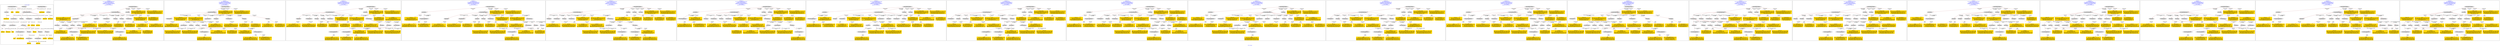 digraph n0 {
fontcolor="blue"
remincross="true"
label="s07-s-13.json"
subgraph cluster_0 {
label="1-correct model"
n2[style="filled",color="white",fillcolor="lightgray",label="E12_Production1"];
n3[style="filled",color="white",fillcolor="lightgray",label="E21_Person1"];
n4[style="filled",color="white",fillcolor="lightgray",label="E55_Type1"];
n5[style="filled",color="white",fillcolor="lightgray",label="E52_Time-Span1"];
n6[style="filled",color="white",fillcolor="lightgray",label="E69_Death1"];
n7[style="filled",color="white",fillcolor="lightgray",label="E74_Group1"];
n8[style="filled",color="white",fillcolor="lightgray",label="E82_Actor_Appellation1"];
n9[style="filled",color="white",fillcolor="lightgray",label="E67_Birth1"];
n10[shape="plaintext",style="filled",fillcolor="gold",label="Artist_uri"];
n11[style="filled",color="white",fillcolor="lightgray",label="E22_Man-Made_Object1"];
n12[style="filled",color="white",fillcolor="lightgray",label="E35_Title1"];
n13[style="filled",color="white",fillcolor="lightgray",label="E8_Acquisition1"];
n14[style="filled",color="white",fillcolor="lightgray",label="E54_Dimension1"];
n15[shape="plaintext",style="filled",fillcolor="gold",label="Object_URI"];
n16[style="filled",color="white",fillcolor="lightgray",label="E33_Linguistic_Object1"];
n17[style="filled",color="white",fillcolor="lightgray",label="E55_Type2"];
n18[shape="plaintext",style="filled",fillcolor="gold",label="Label_on_page"];
n19[style="filled",color="white",fillcolor="lightgray",label="E33_Linguistic_Object2"];
n20[style="filled",color="white",fillcolor="lightgray",label="E55_Type3"];
n21[shape="plaintext",style="filled",fillcolor="gold",label="origin"];
n22[shape="plaintext",style="filled",fillcolor="gold",label="title"];
n23[style="filled",color="white",fillcolor="lightgray",label="E38_Image1"];
n24[shape="plaintext",style="filled",fillcolor="gold",label="image_url"];
n25[shape="plaintext",style="filled",fillcolor="gold",label="dates"];
n26[style="filled",color="white",fillcolor="lightgray",label="E52_Time-Span2"];
n27[shape="plaintext",style="filled",fillcolor="gold",label="birth_year"];
n28[style="filled",color="white",fillcolor="lightgray",label="E52_Time-Span3"];
n29[shape="plaintext",style="filled",fillcolor="gold",label="death_year"];
n30[shape="plaintext",style="filled",fillcolor="gold",label="dimension"];
n31[shape="plaintext",style="filled",fillcolor="gold",label="technique_uri"];
n32[shape="plaintext",style="filled",fillcolor="gold",label="technique"];
n33[shape="plaintext",style="filled",fillcolor="gold",label="label_type_uri"];
n34[shape="plaintext",style="filled",fillcolor="gold",label="origin_type_uri"];
n35[shape="plaintext",style="filled",fillcolor="gold",label="nationality_uri"];
n36[shape="plaintext",style="filled",fillcolor="gold",label="nationality"];
n37[shape="plaintext",style="filled",fillcolor="gold",label="Artist_appellation_uri"];
n38[shape="plaintext",style="filled",fillcolor="gold",label="name"];
n39[shape="plaintext",style="filled",fillcolor="gold",label="credit_line"];
}
subgraph cluster_1 {
label="candidate 0\nlink coherence:0.9090909090909091\nnode coherence:0.9375\nconfidence:0.4019748732539085\nmapping score:0.49912320336533794\ncost:32.99922\n-precision:0.64-recall:0.57"
n41[style="filled",color="white",fillcolor="lightgray",label="E12_Production1"];
n42[style="filled",color="white",fillcolor="lightgray",label="E21_Person1"];
n43[style="filled",color="white",fillcolor="lightgray",label="E52_Time-Span2"];
n44[style="filled",color="white",fillcolor="lightgray",label="E53_Place1"];
n45[style="filled",color="white",fillcolor="lightgray",label="E55_Type1"];
n46[style="filled",color="white",fillcolor="lightgray",label="E82_Actor_Appellation1"];
n47[style="filled",color="white",fillcolor="lightgray",label="E22_Man-Made_Object1"];
n48[style="filled",color="white",fillcolor="lightgray",label="E38_Image1"];
n49[style="filled",color="white",fillcolor="lightgray",label="E54_Dimension1"];
n50[style="filled",color="white",fillcolor="lightgray",label="E55_Type2"];
n51[style="filled",color="white",fillcolor="lightgray",label="E55_Type3"];
n52[style="filled",color="white",fillcolor="lightgray",label="E8_Acquisition1"];
n53[style="filled",color="white",fillcolor="lightgray",label="E33_Linguistic_Object2"];
n54[style="filled",color="white",fillcolor="lightgray",label="E55_Type4"];
n55[style="filled",color="white",fillcolor="lightgray",label="E44_Place_Appellation1"];
n56[shape="plaintext",style="filled",fillcolor="gold",label="Label_on_page\n[E22_Man-Made_Object,P3_has_note,0.329]\n[E73_Information_Object,P3_has_note,0.29]\n[E33_Linguistic_Object,P3_has_note,0.273]\n[E35_Title,label,0.108]"];
n57[shape="plaintext",style="filled",fillcolor="gold",label="Artist_appellation_uri\n[E82_Actor_Appellation,classLink,0.78]\n[E21_Person,classLink,0.097]\n[E39_Actor,classLink,0.08]\n[E78_Collection,classLink,0.043]"];
n58[shape="plaintext",style="filled",fillcolor="gold",label="nationality_uri\n[E74_Group,classLink,0.62]\n[E55_Type,classLink,0.21]\n[E57_Material,classLink,0.118]\n[E55_Type,label,0.052]"];
n59[shape="plaintext",style="filled",fillcolor="gold",label="dimension\n[E54_Dimension,P3_has_note,0.703]\n[E22_Man-Made_Object,P3_has_note,0.118]\n[E22_Man-Made_Object,classLink,0.096]\n[E34_Inscription,P3_has_note,0.083]"];
n60[shape="plaintext",style="filled",fillcolor="gold",label="Object_URI\n[E22_Man-Made_Object,classLink,0.642]\n[E78_Collection,classLink,0.156]\n[E38_Image,classLink,0.135]\n[E21_Person,classLink,0.067]"];
n61[shape="plaintext",style="filled",fillcolor="gold",label="technique\n[E55_Type,label,0.453]\n[E57_Material,label,0.235]\n[E29_Design_or_Procedure,P3_has_note,0.158]\n[E22_Man-Made_Object,P3_has_note,0.154]"];
n62[shape="plaintext",style="filled",fillcolor="gold",label="technique_uri\n[E55_Type,classLink,0.383]\n[E57_Material,classLink,0.309]\n[E74_Group,classLink,0.255]\n[E55_Type,label,0.053]"];
n63[shape="plaintext",style="filled",fillcolor="gold",label="origin_type_uri\n[E55_Type,classLink,0.543]\n[E57_Material,classLink,0.213]\n[E74_Group,classLink,0.211]\n[E55_Type,label,0.033]"];
n64[shape="plaintext",style="filled",fillcolor="gold",label="death_year\n[E52_Time-Span,P82_at_some_time_within,0.277]\n[E22_Man-Made_Object,P3_has_note,0.271]\n[E73_Information_Object,P3_has_note,0.231]\n[E33_Linguistic_Object,P3_has_note,0.22]"];
n65[shape="plaintext",style="filled",fillcolor="gold",label="label_type_uri\n[E55_Type,classLink,0.543]\n[E57_Material,classLink,0.213]\n[E74_Group,classLink,0.211]\n[E55_Type,label,0.033]"];
n66[shape="plaintext",style="filled",fillcolor="gold",label="Artist_uri\n[E21_Person,classLink,0.349]\n[E39_Actor,classLink,0.282]\n[E82_Actor_Appellation,classLink,0.246]\n[E78_Collection,classLink,0.123]"];
n67[shape="plaintext",style="filled",fillcolor="gold",label="credit_line\n[E8_Acquisition,P3_has_note,0.366]\n[E30_Right,P3_has_note,0.333]\n[E22_Man-Made_Object,P3_has_note,0.165]\n[E33_Linguistic_Object,P3_has_note,0.137]"];
n68[shape="plaintext",style="filled",fillcolor="gold",label="image_url\n[E38_Image,classLink,0.633]\n[E78_Collection,classLink,0.149]\n[E22_Man-Made_Object,classLink,0.117]\n[E22_Man-Made_Object,P3_has_note,0.101]"];
n69[shape="plaintext",style="filled",fillcolor="gold",label="birth_year\n[E52_Time-Span,P82a_begin_of_the_begin,0.304]\n[E52_Time-Span,P82_at_some_time_within,0.269]\n[E52_Time-Span,P82b_end_of_the_end,0.256]\n[E33_Linguistic_Object,P3_has_note,0.171]"];
n70[shape="plaintext",style="filled",fillcolor="gold",label="name\n[E82_Actor_Appellation,label,0.26]\n[E22_Man-Made_Object,P3_has_note,0.255]\n[E33_Linguistic_Object,P3_has_note,0.25]\n[E73_Information_Object,P3_has_note,0.235]"];
n71[shape="plaintext",style="filled",fillcolor="gold",label="origin\n[E44_Place_Appellation,label,0.329]\n[E22_Man-Made_Object,P3_has_note,0.262]\n[E73_Information_Object,P3_has_note,0.22]\n[E33_Linguistic_Object,P3_has_note,0.189]"];
n72[shape="plaintext",style="filled",fillcolor="gold",label="nationality\n[E74_Group,label,0.533]\n[E74_Group,classLink,0.238]\n[E55_Type,label,0.129]\n[E8_Acquisition,P3_has_note,0.101]"];
n73[shape="plaintext",style="filled",fillcolor="gold",label="dates\n[E52_Time-Span,P82_at_some_time_within,0.364]\n[E22_Man-Made_Object,P3_has_note,0.231]\n[E33_Linguistic_Object,P3_has_note,0.208]\n[E73_Information_Object,P3_has_note,0.197]"];
n74[shape="plaintext",style="filled",fillcolor="gold",label="title\n[E22_Man-Made_Object,P3_has_note,0.313]\n[E73_Information_Object,P3_has_note,0.257]\n[E35_Title,label,0.252]\n[E33_Linguistic_Object,P3_has_note,0.178]"];
}
subgraph cluster_2 {
label="candidate 1\nlink coherence:0.90625\nnode coherence:0.9354838709677419\nconfidence:0.4019748732539085\nmapping score:0.5072230901791466\ncost:31.99922\n-precision:0.66-recall:0.57"
n76[style="filled",color="white",fillcolor="lightgray",label="E12_Production1"];
n77[style="filled",color="white",fillcolor="lightgray",label="E21_Person1"];
n78[style="filled",color="white",fillcolor="lightgray",label="E52_Time-Span2"];
n79[style="filled",color="white",fillcolor="lightgray",label="E53_Place1"];
n80[style="filled",color="white",fillcolor="lightgray",label="E55_Type1"];
n81[style="filled",color="white",fillcolor="lightgray",label="E82_Actor_Appellation1"];
n82[style="filled",color="white",fillcolor="lightgray",label="E22_Man-Made_Object1"];
n83[style="filled",color="white",fillcolor="lightgray",label="E38_Image1"];
n84[style="filled",color="white",fillcolor="lightgray",label="E54_Dimension1"];
n85[style="filled",color="white",fillcolor="lightgray",label="E55_Type2"];
n86[style="filled",color="white",fillcolor="lightgray",label="E55_Type3"];
n87[style="filled",color="white",fillcolor="lightgray",label="E8_Acquisition1"];
n88[style="filled",color="white",fillcolor="lightgray",label="E33_Linguistic_Object2"];
n89[style="filled",color="white",fillcolor="lightgray",label="E44_Place_Appellation1"];
n90[shape="plaintext",style="filled",fillcolor="gold",label="origin_type_uri\n[E55_Type,classLink,0.543]\n[E57_Material,classLink,0.213]\n[E74_Group,classLink,0.211]\n[E55_Type,label,0.033]"];
n91[shape="plaintext",style="filled",fillcolor="gold",label="Label_on_page\n[E22_Man-Made_Object,P3_has_note,0.329]\n[E73_Information_Object,P3_has_note,0.29]\n[E33_Linguistic_Object,P3_has_note,0.273]\n[E35_Title,label,0.108]"];
n92[shape="plaintext",style="filled",fillcolor="gold",label="Artist_appellation_uri\n[E82_Actor_Appellation,classLink,0.78]\n[E21_Person,classLink,0.097]\n[E39_Actor,classLink,0.08]\n[E78_Collection,classLink,0.043]"];
n93[shape="plaintext",style="filled",fillcolor="gold",label="nationality_uri\n[E74_Group,classLink,0.62]\n[E55_Type,classLink,0.21]\n[E57_Material,classLink,0.118]\n[E55_Type,label,0.052]"];
n94[shape="plaintext",style="filled",fillcolor="gold",label="dimension\n[E54_Dimension,P3_has_note,0.703]\n[E22_Man-Made_Object,P3_has_note,0.118]\n[E22_Man-Made_Object,classLink,0.096]\n[E34_Inscription,P3_has_note,0.083]"];
n95[shape="plaintext",style="filled",fillcolor="gold",label="Object_URI\n[E22_Man-Made_Object,classLink,0.642]\n[E78_Collection,classLink,0.156]\n[E38_Image,classLink,0.135]\n[E21_Person,classLink,0.067]"];
n96[shape="plaintext",style="filled",fillcolor="gold",label="technique\n[E55_Type,label,0.453]\n[E57_Material,label,0.235]\n[E29_Design_or_Procedure,P3_has_note,0.158]\n[E22_Man-Made_Object,P3_has_note,0.154]"];
n97[shape="plaintext",style="filled",fillcolor="gold",label="technique_uri\n[E55_Type,classLink,0.383]\n[E57_Material,classLink,0.309]\n[E74_Group,classLink,0.255]\n[E55_Type,label,0.053]"];
n98[shape="plaintext",style="filled",fillcolor="gold",label="death_year\n[E52_Time-Span,P82_at_some_time_within,0.277]\n[E22_Man-Made_Object,P3_has_note,0.271]\n[E73_Information_Object,P3_has_note,0.231]\n[E33_Linguistic_Object,P3_has_note,0.22]"];
n99[shape="plaintext",style="filled",fillcolor="gold",label="label_type_uri\n[E55_Type,classLink,0.543]\n[E57_Material,classLink,0.213]\n[E74_Group,classLink,0.211]\n[E55_Type,label,0.033]"];
n100[shape="plaintext",style="filled",fillcolor="gold",label="Artist_uri\n[E21_Person,classLink,0.349]\n[E39_Actor,classLink,0.282]\n[E82_Actor_Appellation,classLink,0.246]\n[E78_Collection,classLink,0.123]"];
n101[shape="plaintext",style="filled",fillcolor="gold",label="credit_line\n[E8_Acquisition,P3_has_note,0.366]\n[E30_Right,P3_has_note,0.333]\n[E22_Man-Made_Object,P3_has_note,0.165]\n[E33_Linguistic_Object,P3_has_note,0.137]"];
n102[shape="plaintext",style="filled",fillcolor="gold",label="image_url\n[E38_Image,classLink,0.633]\n[E78_Collection,classLink,0.149]\n[E22_Man-Made_Object,classLink,0.117]\n[E22_Man-Made_Object,P3_has_note,0.101]"];
n103[shape="plaintext",style="filled",fillcolor="gold",label="birth_year\n[E52_Time-Span,P82a_begin_of_the_begin,0.304]\n[E52_Time-Span,P82_at_some_time_within,0.269]\n[E52_Time-Span,P82b_end_of_the_end,0.256]\n[E33_Linguistic_Object,P3_has_note,0.171]"];
n104[shape="plaintext",style="filled",fillcolor="gold",label="name\n[E82_Actor_Appellation,label,0.26]\n[E22_Man-Made_Object,P3_has_note,0.255]\n[E33_Linguistic_Object,P3_has_note,0.25]\n[E73_Information_Object,P3_has_note,0.235]"];
n105[shape="plaintext",style="filled",fillcolor="gold",label="origin\n[E44_Place_Appellation,label,0.329]\n[E22_Man-Made_Object,P3_has_note,0.262]\n[E73_Information_Object,P3_has_note,0.22]\n[E33_Linguistic_Object,P3_has_note,0.189]"];
n106[shape="plaintext",style="filled",fillcolor="gold",label="nationality\n[E74_Group,label,0.533]\n[E74_Group,classLink,0.238]\n[E55_Type,label,0.129]\n[E8_Acquisition,P3_has_note,0.101]"];
n107[shape="plaintext",style="filled",fillcolor="gold",label="dates\n[E52_Time-Span,P82_at_some_time_within,0.364]\n[E22_Man-Made_Object,P3_has_note,0.231]\n[E33_Linguistic_Object,P3_has_note,0.208]\n[E73_Information_Object,P3_has_note,0.197]"];
n108[shape="plaintext",style="filled",fillcolor="gold",label="title\n[E22_Man-Made_Object,P3_has_note,0.313]\n[E73_Information_Object,P3_has_note,0.257]\n[E35_Title,label,0.252]\n[E33_Linguistic_Object,P3_has_note,0.178]"];
}
subgraph cluster_3 {
label="candidate 10\nlink coherence:0.875\nnode coherence:0.9354838709677419\nconfidence:0.3994175183151139\nmapping score:0.5063706385328818\ncost:31.9993\n-precision:0.62-recall:0.54"
n110[style="filled",color="white",fillcolor="lightgray",label="E12_Production1"];
n111[style="filled",color="white",fillcolor="lightgray",label="E21_Person1"];
n112[style="filled",color="white",fillcolor="lightgray",label="E52_Time-Span2"];
n113[style="filled",color="white",fillcolor="lightgray",label="E53_Place1"];
n114[style="filled",color="white",fillcolor="lightgray",label="E82_Actor_Appellation1"];
n115[style="filled",color="white",fillcolor="lightgray",label="E22_Man-Made_Object1"];
n116[style="filled",color="white",fillcolor="lightgray",label="E38_Image1"];
n117[style="filled",color="white",fillcolor="lightgray",label="E54_Dimension1"];
n118[style="filled",color="white",fillcolor="lightgray",label="E55_Type2"];
n119[style="filled",color="white",fillcolor="lightgray",label="E55_Type3"];
n120[style="filled",color="white",fillcolor="lightgray",label="E8_Acquisition1"];
n121[style="filled",color="white",fillcolor="lightgray",label="E33_Linguistic_Object2"];
n122[style="filled",color="white",fillcolor="lightgray",label="E55_Type1"];
n123[style="filled",color="white",fillcolor="lightgray",label="E44_Place_Appellation1"];
n124[shape="plaintext",style="filled",fillcolor="gold",label="origin_type_uri\n[E55_Type,classLink,0.543]\n[E57_Material,classLink,0.213]\n[E74_Group,classLink,0.211]\n[E55_Type,label,0.033]"];
n125[shape="plaintext",style="filled",fillcolor="gold",label="Label_on_page\n[E22_Man-Made_Object,P3_has_note,0.329]\n[E73_Information_Object,P3_has_note,0.29]\n[E33_Linguistic_Object,P3_has_note,0.273]\n[E35_Title,label,0.108]"];
n126[shape="plaintext",style="filled",fillcolor="gold",label="Artist_appellation_uri\n[E82_Actor_Appellation,classLink,0.78]\n[E21_Person,classLink,0.097]\n[E39_Actor,classLink,0.08]\n[E78_Collection,classLink,0.043]"];
n127[shape="plaintext",style="filled",fillcolor="gold",label="nationality_uri\n[E74_Group,classLink,0.62]\n[E55_Type,classLink,0.21]\n[E57_Material,classLink,0.118]\n[E55_Type,label,0.052]"];
n128[shape="plaintext",style="filled",fillcolor="gold",label="dimension\n[E54_Dimension,P3_has_note,0.703]\n[E22_Man-Made_Object,P3_has_note,0.118]\n[E22_Man-Made_Object,classLink,0.096]\n[E34_Inscription,P3_has_note,0.083]"];
n129[shape="plaintext",style="filled",fillcolor="gold",label="Object_URI\n[E22_Man-Made_Object,classLink,0.642]\n[E78_Collection,classLink,0.156]\n[E38_Image,classLink,0.135]\n[E21_Person,classLink,0.067]"];
n130[shape="plaintext",style="filled",fillcolor="gold",label="technique\n[E55_Type,label,0.453]\n[E57_Material,label,0.235]\n[E29_Design_or_Procedure,P3_has_note,0.158]\n[E22_Man-Made_Object,P3_has_note,0.154]"];
n131[shape="plaintext",style="filled",fillcolor="gold",label="technique_uri\n[E55_Type,classLink,0.383]\n[E57_Material,classLink,0.309]\n[E74_Group,classLink,0.255]\n[E55_Type,label,0.053]"];
n132[shape="plaintext",style="filled",fillcolor="gold",label="death_year\n[E52_Time-Span,P82_at_some_time_within,0.277]\n[E22_Man-Made_Object,P3_has_note,0.271]\n[E73_Information_Object,P3_has_note,0.231]\n[E33_Linguistic_Object,P3_has_note,0.22]"];
n133[shape="plaintext",style="filled",fillcolor="gold",label="label_type_uri\n[E55_Type,classLink,0.543]\n[E57_Material,classLink,0.213]\n[E74_Group,classLink,0.211]\n[E55_Type,label,0.033]"];
n134[shape="plaintext",style="filled",fillcolor="gold",label="Artist_uri\n[E21_Person,classLink,0.349]\n[E39_Actor,classLink,0.282]\n[E82_Actor_Appellation,classLink,0.246]\n[E78_Collection,classLink,0.123]"];
n135[shape="plaintext",style="filled",fillcolor="gold",label="credit_line\n[E8_Acquisition,P3_has_note,0.366]\n[E30_Right,P3_has_note,0.333]\n[E22_Man-Made_Object,P3_has_note,0.165]\n[E33_Linguistic_Object,P3_has_note,0.137]"];
n136[shape="plaintext",style="filled",fillcolor="gold",label="image_url\n[E38_Image,classLink,0.633]\n[E78_Collection,classLink,0.149]\n[E22_Man-Made_Object,classLink,0.117]\n[E22_Man-Made_Object,P3_has_note,0.101]"];
n137[shape="plaintext",style="filled",fillcolor="gold",label="name\n[E82_Actor_Appellation,label,0.26]\n[E22_Man-Made_Object,P3_has_note,0.255]\n[E33_Linguistic_Object,P3_has_note,0.25]\n[E73_Information_Object,P3_has_note,0.235]"];
n138[shape="plaintext",style="filled",fillcolor="gold",label="origin\n[E44_Place_Appellation,label,0.329]\n[E22_Man-Made_Object,P3_has_note,0.262]\n[E73_Information_Object,P3_has_note,0.22]\n[E33_Linguistic_Object,P3_has_note,0.189]"];
n139[shape="plaintext",style="filled",fillcolor="gold",label="nationality\n[E74_Group,label,0.533]\n[E74_Group,classLink,0.238]\n[E55_Type,label,0.129]\n[E8_Acquisition,P3_has_note,0.101]"];
n140[shape="plaintext",style="filled",fillcolor="gold",label="dates\n[E52_Time-Span,P82_at_some_time_within,0.364]\n[E22_Man-Made_Object,P3_has_note,0.231]\n[E33_Linguistic_Object,P3_has_note,0.208]\n[E73_Information_Object,P3_has_note,0.197]"];
n141[shape="plaintext",style="filled",fillcolor="gold",label="title\n[E22_Man-Made_Object,P3_has_note,0.313]\n[E73_Information_Object,P3_has_note,0.257]\n[E35_Title,label,0.252]\n[E33_Linguistic_Object,P3_has_note,0.178]"];
n142[shape="plaintext",style="filled",fillcolor="gold",label="birth_year\n[E52_Time-Span,P82a_begin_of_the_begin,0.304]\n[E52_Time-Span,P82_at_some_time_within,0.269]\n[E52_Time-Span,P82b_end_of_the_end,0.256]\n[E33_Linguistic_Object,P3_has_note,0.171]"];
}
subgraph cluster_4 {
label="candidate 11\nlink coherence:0.875\nnode coherence:0.9354838709677419\nconfidence:0.3994175183151139\nmapping score:0.5063706385328818\ncost:31.99935\n-precision:0.62-recall:0.54"
n144[style="filled",color="white",fillcolor="lightgray",label="E12_Production1"];
n145[style="filled",color="white",fillcolor="lightgray",label="E52_Time-Span2"];
n146[style="filled",color="white",fillcolor="lightgray",label="E53_Place1"];
n147[style="filled",color="white",fillcolor="lightgray",label="E55_Type1"];
n148[style="filled",color="white",fillcolor="lightgray",label="E21_Person1"];
n149[style="filled",color="white",fillcolor="lightgray",label="E82_Actor_Appellation1"];
n150[style="filled",color="white",fillcolor="lightgray",label="E22_Man-Made_Object1"];
n151[style="filled",color="white",fillcolor="lightgray",label="E38_Image1"];
n152[style="filled",color="white",fillcolor="lightgray",label="E54_Dimension1"];
n153[style="filled",color="white",fillcolor="lightgray",label="E55_Type2"];
n154[style="filled",color="white",fillcolor="lightgray",label="E55_Type3"];
n155[style="filled",color="white",fillcolor="lightgray",label="E8_Acquisition1"];
n156[style="filled",color="white",fillcolor="lightgray",label="E33_Linguistic_Object2"];
n157[style="filled",color="white",fillcolor="lightgray",label="E44_Place_Appellation1"];
n158[shape="plaintext",style="filled",fillcolor="gold",label="origin_type_uri\n[E55_Type,classLink,0.543]\n[E57_Material,classLink,0.213]\n[E74_Group,classLink,0.211]\n[E55_Type,label,0.033]"];
n159[shape="plaintext",style="filled",fillcolor="gold",label="Label_on_page\n[E22_Man-Made_Object,P3_has_note,0.329]\n[E73_Information_Object,P3_has_note,0.29]\n[E33_Linguistic_Object,P3_has_note,0.273]\n[E35_Title,label,0.108]"];
n160[shape="plaintext",style="filled",fillcolor="gold",label="Artist_appellation_uri\n[E82_Actor_Appellation,classLink,0.78]\n[E21_Person,classLink,0.097]\n[E39_Actor,classLink,0.08]\n[E78_Collection,classLink,0.043]"];
n161[shape="plaintext",style="filled",fillcolor="gold",label="nationality_uri\n[E74_Group,classLink,0.62]\n[E55_Type,classLink,0.21]\n[E57_Material,classLink,0.118]\n[E55_Type,label,0.052]"];
n162[shape="plaintext",style="filled",fillcolor="gold",label="dimension\n[E54_Dimension,P3_has_note,0.703]\n[E22_Man-Made_Object,P3_has_note,0.118]\n[E22_Man-Made_Object,classLink,0.096]\n[E34_Inscription,P3_has_note,0.083]"];
n163[shape="plaintext",style="filled",fillcolor="gold",label="Object_URI\n[E22_Man-Made_Object,classLink,0.642]\n[E78_Collection,classLink,0.156]\n[E38_Image,classLink,0.135]\n[E21_Person,classLink,0.067]"];
n164[shape="plaintext",style="filled",fillcolor="gold",label="technique\n[E55_Type,label,0.453]\n[E57_Material,label,0.235]\n[E29_Design_or_Procedure,P3_has_note,0.158]\n[E22_Man-Made_Object,P3_has_note,0.154]"];
n165[shape="plaintext",style="filled",fillcolor="gold",label="technique_uri\n[E55_Type,classLink,0.383]\n[E57_Material,classLink,0.309]\n[E74_Group,classLink,0.255]\n[E55_Type,label,0.053]"];
n166[shape="plaintext",style="filled",fillcolor="gold",label="death_year\n[E52_Time-Span,P82_at_some_time_within,0.277]\n[E22_Man-Made_Object,P3_has_note,0.271]\n[E73_Information_Object,P3_has_note,0.231]\n[E33_Linguistic_Object,P3_has_note,0.22]"];
n167[shape="plaintext",style="filled",fillcolor="gold",label="label_type_uri\n[E55_Type,classLink,0.543]\n[E57_Material,classLink,0.213]\n[E74_Group,classLink,0.211]\n[E55_Type,label,0.033]"];
n168[shape="plaintext",style="filled",fillcolor="gold",label="Artist_uri\n[E21_Person,classLink,0.349]\n[E39_Actor,classLink,0.282]\n[E82_Actor_Appellation,classLink,0.246]\n[E78_Collection,classLink,0.123]"];
n169[shape="plaintext",style="filled",fillcolor="gold",label="credit_line\n[E8_Acquisition,P3_has_note,0.366]\n[E30_Right,P3_has_note,0.333]\n[E22_Man-Made_Object,P3_has_note,0.165]\n[E33_Linguistic_Object,P3_has_note,0.137]"];
n170[shape="plaintext",style="filled",fillcolor="gold",label="image_url\n[E38_Image,classLink,0.633]\n[E78_Collection,classLink,0.149]\n[E22_Man-Made_Object,classLink,0.117]\n[E22_Man-Made_Object,P3_has_note,0.101]"];
n171[shape="plaintext",style="filled",fillcolor="gold",label="name\n[E82_Actor_Appellation,label,0.26]\n[E22_Man-Made_Object,P3_has_note,0.255]\n[E33_Linguistic_Object,P3_has_note,0.25]\n[E73_Information_Object,P3_has_note,0.235]"];
n172[shape="plaintext",style="filled",fillcolor="gold",label="origin\n[E44_Place_Appellation,label,0.329]\n[E22_Man-Made_Object,P3_has_note,0.262]\n[E73_Information_Object,P3_has_note,0.22]\n[E33_Linguistic_Object,P3_has_note,0.189]"];
n173[shape="plaintext",style="filled",fillcolor="gold",label="nationality\n[E74_Group,label,0.533]\n[E74_Group,classLink,0.238]\n[E55_Type,label,0.129]\n[E8_Acquisition,P3_has_note,0.101]"];
n174[shape="plaintext",style="filled",fillcolor="gold",label="dates\n[E52_Time-Span,P82_at_some_time_within,0.364]\n[E22_Man-Made_Object,P3_has_note,0.231]\n[E33_Linguistic_Object,P3_has_note,0.208]\n[E73_Information_Object,P3_has_note,0.197]"];
n175[shape="plaintext",style="filled",fillcolor="gold",label="title\n[E22_Man-Made_Object,P3_has_note,0.313]\n[E73_Information_Object,P3_has_note,0.257]\n[E35_Title,label,0.252]\n[E33_Linguistic_Object,P3_has_note,0.178]"];
n176[shape="plaintext",style="filled",fillcolor="gold",label="birth_year\n[E52_Time-Span,P82a_begin_of_the_begin,0.304]\n[E52_Time-Span,P82_at_some_time_within,0.269]\n[E52_Time-Span,P82b_end_of_the_end,0.256]\n[E33_Linguistic_Object,P3_has_note,0.171]"];
}
subgraph cluster_5 {
label="candidate 12\nlink coherence:0.8484848484848485\nnode coherence:0.9375\nconfidence:0.4019748732539085\nmapping score:0.49912320336533794\ncost:32.99934\n-precision:0.64-recall:0.57"
n178[style="filled",color="white",fillcolor="lightgray",label="E12_Production1"];
n179[style="filled",color="white",fillcolor="lightgray",label="E21_Person1"];
n180[style="filled",color="white",fillcolor="lightgray",label="E52_Time-Span2"];
n181[style="filled",color="white",fillcolor="lightgray",label="E53_Place1"];
n182[style="filled",color="white",fillcolor="lightgray",label="E82_Actor_Appellation1"];
n183[style="filled",color="white",fillcolor="lightgray",label="E22_Man-Made_Object1"];
n184[style="filled",color="white",fillcolor="lightgray",label="E38_Image1"];
n185[style="filled",color="white",fillcolor="lightgray",label="E54_Dimension1"];
n186[style="filled",color="white",fillcolor="lightgray",label="E55_Type3"];
n187[style="filled",color="white",fillcolor="lightgray",label="E8_Acquisition1"];
n188[style="filled",color="white",fillcolor="lightgray",label="E33_Linguistic_Object2"];
n189[style="filled",color="white",fillcolor="lightgray",label="E55_Type1"];
n190[style="filled",color="white",fillcolor="lightgray",label="E55_Type2"];
n191[style="filled",color="white",fillcolor="lightgray",label="E55_Type4"];
n192[style="filled",color="white",fillcolor="lightgray",label="E44_Place_Appellation1"];
n193[shape="plaintext",style="filled",fillcolor="gold",label="Label_on_page\n[E22_Man-Made_Object,P3_has_note,0.329]\n[E73_Information_Object,P3_has_note,0.29]\n[E33_Linguistic_Object,P3_has_note,0.273]\n[E35_Title,label,0.108]"];
n194[shape="plaintext",style="filled",fillcolor="gold",label="Artist_appellation_uri\n[E82_Actor_Appellation,classLink,0.78]\n[E21_Person,classLink,0.097]\n[E39_Actor,classLink,0.08]\n[E78_Collection,classLink,0.043]"];
n195[shape="plaintext",style="filled",fillcolor="gold",label="nationality_uri\n[E74_Group,classLink,0.62]\n[E55_Type,classLink,0.21]\n[E57_Material,classLink,0.118]\n[E55_Type,label,0.052]"];
n196[shape="plaintext",style="filled",fillcolor="gold",label="dimension\n[E54_Dimension,P3_has_note,0.703]\n[E22_Man-Made_Object,P3_has_note,0.118]\n[E22_Man-Made_Object,classLink,0.096]\n[E34_Inscription,P3_has_note,0.083]"];
n197[shape="plaintext",style="filled",fillcolor="gold",label="Object_URI\n[E22_Man-Made_Object,classLink,0.642]\n[E78_Collection,classLink,0.156]\n[E38_Image,classLink,0.135]\n[E21_Person,classLink,0.067]"];
n198[shape="plaintext",style="filled",fillcolor="gold",label="technique\n[E55_Type,label,0.453]\n[E57_Material,label,0.235]\n[E29_Design_or_Procedure,P3_has_note,0.158]\n[E22_Man-Made_Object,P3_has_note,0.154]"];
n199[shape="plaintext",style="filled",fillcolor="gold",label="technique_uri\n[E55_Type,classLink,0.383]\n[E57_Material,classLink,0.309]\n[E74_Group,classLink,0.255]\n[E55_Type,label,0.053]"];
n200[shape="plaintext",style="filled",fillcolor="gold",label="origin_type_uri\n[E55_Type,classLink,0.543]\n[E57_Material,classLink,0.213]\n[E74_Group,classLink,0.211]\n[E55_Type,label,0.033]"];
n201[shape="plaintext",style="filled",fillcolor="gold",label="death_year\n[E52_Time-Span,P82_at_some_time_within,0.277]\n[E22_Man-Made_Object,P3_has_note,0.271]\n[E73_Information_Object,P3_has_note,0.231]\n[E33_Linguistic_Object,P3_has_note,0.22]"];
n202[shape="plaintext",style="filled",fillcolor="gold",label="label_type_uri\n[E55_Type,classLink,0.543]\n[E57_Material,classLink,0.213]\n[E74_Group,classLink,0.211]\n[E55_Type,label,0.033]"];
n203[shape="plaintext",style="filled",fillcolor="gold",label="Artist_uri\n[E21_Person,classLink,0.349]\n[E39_Actor,classLink,0.282]\n[E82_Actor_Appellation,classLink,0.246]\n[E78_Collection,classLink,0.123]"];
n204[shape="plaintext",style="filled",fillcolor="gold",label="credit_line\n[E8_Acquisition,P3_has_note,0.366]\n[E30_Right,P3_has_note,0.333]\n[E22_Man-Made_Object,P3_has_note,0.165]\n[E33_Linguistic_Object,P3_has_note,0.137]"];
n205[shape="plaintext",style="filled",fillcolor="gold",label="image_url\n[E38_Image,classLink,0.633]\n[E78_Collection,classLink,0.149]\n[E22_Man-Made_Object,classLink,0.117]\n[E22_Man-Made_Object,P3_has_note,0.101]"];
n206[shape="plaintext",style="filled",fillcolor="gold",label="birth_year\n[E52_Time-Span,P82a_begin_of_the_begin,0.304]\n[E52_Time-Span,P82_at_some_time_within,0.269]\n[E52_Time-Span,P82b_end_of_the_end,0.256]\n[E33_Linguistic_Object,P3_has_note,0.171]"];
n207[shape="plaintext",style="filled",fillcolor="gold",label="name\n[E82_Actor_Appellation,label,0.26]\n[E22_Man-Made_Object,P3_has_note,0.255]\n[E33_Linguistic_Object,P3_has_note,0.25]\n[E73_Information_Object,P3_has_note,0.235]"];
n208[shape="plaintext",style="filled",fillcolor="gold",label="origin\n[E44_Place_Appellation,label,0.329]\n[E22_Man-Made_Object,P3_has_note,0.262]\n[E73_Information_Object,P3_has_note,0.22]\n[E33_Linguistic_Object,P3_has_note,0.189]"];
n209[shape="plaintext",style="filled",fillcolor="gold",label="nationality\n[E74_Group,label,0.533]\n[E74_Group,classLink,0.238]\n[E55_Type,label,0.129]\n[E8_Acquisition,P3_has_note,0.101]"];
n210[shape="plaintext",style="filled",fillcolor="gold",label="dates\n[E52_Time-Span,P82_at_some_time_within,0.364]\n[E22_Man-Made_Object,P3_has_note,0.231]\n[E33_Linguistic_Object,P3_has_note,0.208]\n[E73_Information_Object,P3_has_note,0.197]"];
n211[shape="plaintext",style="filled",fillcolor="gold",label="title\n[E22_Man-Made_Object,P3_has_note,0.313]\n[E73_Information_Object,P3_has_note,0.257]\n[E35_Title,label,0.252]\n[E33_Linguistic_Object,P3_has_note,0.178]"];
}
subgraph cluster_6 {
label="candidate 13\nlink coherence:0.8484848484848485\nnode coherence:0.9375\nconfidence:0.4019748732539085\nmapping score:0.49912320336533794\ncost:32.99939\n-precision:0.64-recall:0.57"
n213[style="filled",color="white",fillcolor="lightgray",label="E12_Production1"];
n214[style="filled",color="white",fillcolor="lightgray",label="E52_Time-Span2"];
n215[style="filled",color="white",fillcolor="lightgray",label="E53_Place1"];
n216[style="filled",color="white",fillcolor="lightgray",label="E55_Type1"];
n217[style="filled",color="white",fillcolor="lightgray",label="E21_Person1"];
n218[style="filled",color="white",fillcolor="lightgray",label="E82_Actor_Appellation1"];
n219[style="filled",color="white",fillcolor="lightgray",label="E22_Man-Made_Object1"];
n220[style="filled",color="white",fillcolor="lightgray",label="E38_Image1"];
n221[style="filled",color="white",fillcolor="lightgray",label="E54_Dimension1"];
n222[style="filled",color="white",fillcolor="lightgray",label="E55_Type3"];
n223[style="filled",color="white",fillcolor="lightgray",label="E8_Acquisition1"];
n224[style="filled",color="white",fillcolor="lightgray",label="E33_Linguistic_Object2"];
n225[style="filled",color="white",fillcolor="lightgray",label="E55_Type2"];
n226[style="filled",color="white",fillcolor="lightgray",label="E55_Type4"];
n227[style="filled",color="white",fillcolor="lightgray",label="E44_Place_Appellation1"];
n228[shape="plaintext",style="filled",fillcolor="gold",label="Label_on_page\n[E22_Man-Made_Object,P3_has_note,0.329]\n[E73_Information_Object,P3_has_note,0.29]\n[E33_Linguistic_Object,P3_has_note,0.273]\n[E35_Title,label,0.108]"];
n229[shape="plaintext",style="filled",fillcolor="gold",label="Artist_appellation_uri\n[E82_Actor_Appellation,classLink,0.78]\n[E21_Person,classLink,0.097]\n[E39_Actor,classLink,0.08]\n[E78_Collection,classLink,0.043]"];
n230[shape="plaintext",style="filled",fillcolor="gold",label="nationality_uri\n[E74_Group,classLink,0.62]\n[E55_Type,classLink,0.21]\n[E57_Material,classLink,0.118]\n[E55_Type,label,0.052]"];
n231[shape="plaintext",style="filled",fillcolor="gold",label="dimension\n[E54_Dimension,P3_has_note,0.703]\n[E22_Man-Made_Object,P3_has_note,0.118]\n[E22_Man-Made_Object,classLink,0.096]\n[E34_Inscription,P3_has_note,0.083]"];
n232[shape="plaintext",style="filled",fillcolor="gold",label="Object_URI\n[E22_Man-Made_Object,classLink,0.642]\n[E78_Collection,classLink,0.156]\n[E38_Image,classLink,0.135]\n[E21_Person,classLink,0.067]"];
n233[shape="plaintext",style="filled",fillcolor="gold",label="technique\n[E55_Type,label,0.453]\n[E57_Material,label,0.235]\n[E29_Design_or_Procedure,P3_has_note,0.158]\n[E22_Man-Made_Object,P3_has_note,0.154]"];
n234[shape="plaintext",style="filled",fillcolor="gold",label="technique_uri\n[E55_Type,classLink,0.383]\n[E57_Material,classLink,0.309]\n[E74_Group,classLink,0.255]\n[E55_Type,label,0.053]"];
n235[shape="plaintext",style="filled",fillcolor="gold",label="origin_type_uri\n[E55_Type,classLink,0.543]\n[E57_Material,classLink,0.213]\n[E74_Group,classLink,0.211]\n[E55_Type,label,0.033]"];
n236[shape="plaintext",style="filled",fillcolor="gold",label="death_year\n[E52_Time-Span,P82_at_some_time_within,0.277]\n[E22_Man-Made_Object,P3_has_note,0.271]\n[E73_Information_Object,P3_has_note,0.231]\n[E33_Linguistic_Object,P3_has_note,0.22]"];
n237[shape="plaintext",style="filled",fillcolor="gold",label="label_type_uri\n[E55_Type,classLink,0.543]\n[E57_Material,classLink,0.213]\n[E74_Group,classLink,0.211]\n[E55_Type,label,0.033]"];
n238[shape="plaintext",style="filled",fillcolor="gold",label="Artist_uri\n[E21_Person,classLink,0.349]\n[E39_Actor,classLink,0.282]\n[E82_Actor_Appellation,classLink,0.246]\n[E78_Collection,classLink,0.123]"];
n239[shape="plaintext",style="filled",fillcolor="gold",label="credit_line\n[E8_Acquisition,P3_has_note,0.366]\n[E30_Right,P3_has_note,0.333]\n[E22_Man-Made_Object,P3_has_note,0.165]\n[E33_Linguistic_Object,P3_has_note,0.137]"];
n240[shape="plaintext",style="filled",fillcolor="gold",label="image_url\n[E38_Image,classLink,0.633]\n[E78_Collection,classLink,0.149]\n[E22_Man-Made_Object,classLink,0.117]\n[E22_Man-Made_Object,P3_has_note,0.101]"];
n241[shape="plaintext",style="filled",fillcolor="gold",label="birth_year\n[E52_Time-Span,P82a_begin_of_the_begin,0.304]\n[E52_Time-Span,P82_at_some_time_within,0.269]\n[E52_Time-Span,P82b_end_of_the_end,0.256]\n[E33_Linguistic_Object,P3_has_note,0.171]"];
n242[shape="plaintext",style="filled",fillcolor="gold",label="name\n[E82_Actor_Appellation,label,0.26]\n[E22_Man-Made_Object,P3_has_note,0.255]\n[E33_Linguistic_Object,P3_has_note,0.25]\n[E73_Information_Object,P3_has_note,0.235]"];
n243[shape="plaintext",style="filled",fillcolor="gold",label="origin\n[E44_Place_Appellation,label,0.329]\n[E22_Man-Made_Object,P3_has_note,0.262]\n[E73_Information_Object,P3_has_note,0.22]\n[E33_Linguistic_Object,P3_has_note,0.189]"];
n244[shape="plaintext",style="filled",fillcolor="gold",label="nationality\n[E74_Group,label,0.533]\n[E74_Group,classLink,0.238]\n[E55_Type,label,0.129]\n[E8_Acquisition,P3_has_note,0.101]"];
n245[shape="plaintext",style="filled",fillcolor="gold",label="dates\n[E52_Time-Span,P82_at_some_time_within,0.364]\n[E22_Man-Made_Object,P3_has_note,0.231]\n[E33_Linguistic_Object,P3_has_note,0.208]\n[E73_Information_Object,P3_has_note,0.197]"];
n246[shape="plaintext",style="filled",fillcolor="gold",label="title\n[E22_Man-Made_Object,P3_has_note,0.313]\n[E73_Information_Object,P3_has_note,0.257]\n[E35_Title,label,0.252]\n[E33_Linguistic_Object,P3_has_note,0.178]"];
}
subgraph cluster_7 {
label="candidate 14\nlink coherence:0.8484848484848485\nnode coherence:0.9375\nconfidence:0.4019748732539085\nmapping score:0.49912320336533794\ncost:32.99943\n-precision:0.58-recall:0.51"
n248[style="filled",color="white",fillcolor="lightgray",label="E12_Production1"];
n249[style="filled",color="white",fillcolor="lightgray",label="E52_Time-Span2"];
n250[style="filled",color="white",fillcolor="lightgray",label="E53_Place1"];
n251[style="filled",color="white",fillcolor="lightgray",label="E21_Person1"];
n252[style="filled",color="white",fillcolor="lightgray",label="E82_Actor_Appellation1"];
n253[style="filled",color="white",fillcolor="lightgray",label="E22_Man-Made_Object1"];
n254[style="filled",color="white",fillcolor="lightgray",label="E38_Image1"];
n255[style="filled",color="white",fillcolor="lightgray",label="E54_Dimension1"];
n256[style="filled",color="white",fillcolor="lightgray",label="E55_Type2"];
n257[style="filled",color="white",fillcolor="lightgray",label="E55_Type3"];
n258[style="filled",color="white",fillcolor="lightgray",label="E8_Acquisition1"];
n259[style="filled",color="white",fillcolor="lightgray",label="E33_Linguistic_Object2"];
n260[style="filled",color="white",fillcolor="lightgray",label="E55_Type1"];
n261[style="filled",color="white",fillcolor="lightgray",label="E55_Type4"];
n262[style="filled",color="white",fillcolor="lightgray",label="E44_Place_Appellation1"];
n263[shape="plaintext",style="filled",fillcolor="gold",label="Label_on_page\n[E22_Man-Made_Object,P3_has_note,0.329]\n[E73_Information_Object,P3_has_note,0.29]\n[E33_Linguistic_Object,P3_has_note,0.273]\n[E35_Title,label,0.108]"];
n264[shape="plaintext",style="filled",fillcolor="gold",label="Artist_appellation_uri\n[E82_Actor_Appellation,classLink,0.78]\n[E21_Person,classLink,0.097]\n[E39_Actor,classLink,0.08]\n[E78_Collection,classLink,0.043]"];
n265[shape="plaintext",style="filled",fillcolor="gold",label="nationality_uri\n[E74_Group,classLink,0.62]\n[E55_Type,classLink,0.21]\n[E57_Material,classLink,0.118]\n[E55_Type,label,0.052]"];
n266[shape="plaintext",style="filled",fillcolor="gold",label="dimension\n[E54_Dimension,P3_has_note,0.703]\n[E22_Man-Made_Object,P3_has_note,0.118]\n[E22_Man-Made_Object,classLink,0.096]\n[E34_Inscription,P3_has_note,0.083]"];
n267[shape="plaintext",style="filled",fillcolor="gold",label="Object_URI\n[E22_Man-Made_Object,classLink,0.642]\n[E78_Collection,classLink,0.156]\n[E38_Image,classLink,0.135]\n[E21_Person,classLink,0.067]"];
n268[shape="plaintext",style="filled",fillcolor="gold",label="technique\n[E55_Type,label,0.453]\n[E57_Material,label,0.235]\n[E29_Design_or_Procedure,P3_has_note,0.158]\n[E22_Man-Made_Object,P3_has_note,0.154]"];
n269[shape="plaintext",style="filled",fillcolor="gold",label="technique_uri\n[E55_Type,classLink,0.383]\n[E57_Material,classLink,0.309]\n[E74_Group,classLink,0.255]\n[E55_Type,label,0.053]"];
n270[shape="plaintext",style="filled",fillcolor="gold",label="origin_type_uri\n[E55_Type,classLink,0.543]\n[E57_Material,classLink,0.213]\n[E74_Group,classLink,0.211]\n[E55_Type,label,0.033]"];
n271[shape="plaintext",style="filled",fillcolor="gold",label="death_year\n[E52_Time-Span,P82_at_some_time_within,0.277]\n[E22_Man-Made_Object,P3_has_note,0.271]\n[E73_Information_Object,P3_has_note,0.231]\n[E33_Linguistic_Object,P3_has_note,0.22]"];
n272[shape="plaintext",style="filled",fillcolor="gold",label="label_type_uri\n[E55_Type,classLink,0.543]\n[E57_Material,classLink,0.213]\n[E74_Group,classLink,0.211]\n[E55_Type,label,0.033]"];
n273[shape="plaintext",style="filled",fillcolor="gold",label="Artist_uri\n[E21_Person,classLink,0.349]\n[E39_Actor,classLink,0.282]\n[E82_Actor_Appellation,classLink,0.246]\n[E78_Collection,classLink,0.123]"];
n274[shape="plaintext",style="filled",fillcolor="gold",label="credit_line\n[E8_Acquisition,P3_has_note,0.366]\n[E30_Right,P3_has_note,0.333]\n[E22_Man-Made_Object,P3_has_note,0.165]\n[E33_Linguistic_Object,P3_has_note,0.137]"];
n275[shape="plaintext",style="filled",fillcolor="gold",label="image_url\n[E38_Image,classLink,0.633]\n[E78_Collection,classLink,0.149]\n[E22_Man-Made_Object,classLink,0.117]\n[E22_Man-Made_Object,P3_has_note,0.101]"];
n276[shape="plaintext",style="filled",fillcolor="gold",label="birth_year\n[E52_Time-Span,P82a_begin_of_the_begin,0.304]\n[E52_Time-Span,P82_at_some_time_within,0.269]\n[E52_Time-Span,P82b_end_of_the_end,0.256]\n[E33_Linguistic_Object,P3_has_note,0.171]"];
n277[shape="plaintext",style="filled",fillcolor="gold",label="name\n[E82_Actor_Appellation,label,0.26]\n[E22_Man-Made_Object,P3_has_note,0.255]\n[E33_Linguistic_Object,P3_has_note,0.25]\n[E73_Information_Object,P3_has_note,0.235]"];
n278[shape="plaintext",style="filled",fillcolor="gold",label="origin\n[E44_Place_Appellation,label,0.329]\n[E22_Man-Made_Object,P3_has_note,0.262]\n[E73_Information_Object,P3_has_note,0.22]\n[E33_Linguistic_Object,P3_has_note,0.189]"];
n279[shape="plaintext",style="filled",fillcolor="gold",label="nationality\n[E74_Group,label,0.533]\n[E74_Group,classLink,0.238]\n[E55_Type,label,0.129]\n[E8_Acquisition,P3_has_note,0.101]"];
n280[shape="plaintext",style="filled",fillcolor="gold",label="dates\n[E52_Time-Span,P82_at_some_time_within,0.364]\n[E22_Man-Made_Object,P3_has_note,0.231]\n[E33_Linguistic_Object,P3_has_note,0.208]\n[E73_Information_Object,P3_has_note,0.197]"];
n281[shape="plaintext",style="filled",fillcolor="gold",label="title\n[E22_Man-Made_Object,P3_has_note,0.313]\n[E73_Information_Object,P3_has_note,0.257]\n[E35_Title,label,0.252]\n[E33_Linguistic_Object,P3_has_note,0.178]"];
}
subgraph cluster_8 {
label="candidate 15\nlink coherence:0.84375\nnode coherence:0.9354838709677419\nconfidence:0.4019748732539085\nmapping score:0.5072230901791466\ncost:31.99934\n-precision:0.66-recall:0.57"
n283[style="filled",color="white",fillcolor="lightgray",label="E12_Production1"];
n284[style="filled",color="white",fillcolor="lightgray",label="E21_Person1"];
n285[style="filled",color="white",fillcolor="lightgray",label="E52_Time-Span2"];
n286[style="filled",color="white",fillcolor="lightgray",label="E53_Place1"];
n287[style="filled",color="white",fillcolor="lightgray",label="E82_Actor_Appellation1"];
n288[style="filled",color="white",fillcolor="lightgray",label="E22_Man-Made_Object1"];
n289[style="filled",color="white",fillcolor="lightgray",label="E38_Image1"];
n290[style="filled",color="white",fillcolor="lightgray",label="E54_Dimension1"];
n291[style="filled",color="white",fillcolor="lightgray",label="E55_Type3"];
n292[style="filled",color="white",fillcolor="lightgray",label="E8_Acquisition1"];
n293[style="filled",color="white",fillcolor="lightgray",label="E33_Linguistic_Object2"];
n294[style="filled",color="white",fillcolor="lightgray",label="E55_Type1"];
n295[style="filled",color="white",fillcolor="lightgray",label="E55_Type2"];
n296[style="filled",color="white",fillcolor="lightgray",label="E44_Place_Appellation1"];
n297[shape="plaintext",style="filled",fillcolor="gold",label="origin_type_uri\n[E55_Type,classLink,0.543]\n[E57_Material,classLink,0.213]\n[E74_Group,classLink,0.211]\n[E55_Type,label,0.033]"];
n298[shape="plaintext",style="filled",fillcolor="gold",label="Label_on_page\n[E22_Man-Made_Object,P3_has_note,0.329]\n[E73_Information_Object,P3_has_note,0.29]\n[E33_Linguistic_Object,P3_has_note,0.273]\n[E35_Title,label,0.108]"];
n299[shape="plaintext",style="filled",fillcolor="gold",label="Artist_appellation_uri\n[E82_Actor_Appellation,classLink,0.78]\n[E21_Person,classLink,0.097]\n[E39_Actor,classLink,0.08]\n[E78_Collection,classLink,0.043]"];
n300[shape="plaintext",style="filled",fillcolor="gold",label="nationality_uri\n[E74_Group,classLink,0.62]\n[E55_Type,classLink,0.21]\n[E57_Material,classLink,0.118]\n[E55_Type,label,0.052]"];
n301[shape="plaintext",style="filled",fillcolor="gold",label="dimension\n[E54_Dimension,P3_has_note,0.703]\n[E22_Man-Made_Object,P3_has_note,0.118]\n[E22_Man-Made_Object,classLink,0.096]\n[E34_Inscription,P3_has_note,0.083]"];
n302[shape="plaintext",style="filled",fillcolor="gold",label="Object_URI\n[E22_Man-Made_Object,classLink,0.642]\n[E78_Collection,classLink,0.156]\n[E38_Image,classLink,0.135]\n[E21_Person,classLink,0.067]"];
n303[shape="plaintext",style="filled",fillcolor="gold",label="technique\n[E55_Type,label,0.453]\n[E57_Material,label,0.235]\n[E29_Design_or_Procedure,P3_has_note,0.158]\n[E22_Man-Made_Object,P3_has_note,0.154]"];
n304[shape="plaintext",style="filled",fillcolor="gold",label="technique_uri\n[E55_Type,classLink,0.383]\n[E57_Material,classLink,0.309]\n[E74_Group,classLink,0.255]\n[E55_Type,label,0.053]"];
n305[shape="plaintext",style="filled",fillcolor="gold",label="death_year\n[E52_Time-Span,P82_at_some_time_within,0.277]\n[E22_Man-Made_Object,P3_has_note,0.271]\n[E73_Information_Object,P3_has_note,0.231]\n[E33_Linguistic_Object,P3_has_note,0.22]"];
n306[shape="plaintext",style="filled",fillcolor="gold",label="label_type_uri\n[E55_Type,classLink,0.543]\n[E57_Material,classLink,0.213]\n[E74_Group,classLink,0.211]\n[E55_Type,label,0.033]"];
n307[shape="plaintext",style="filled",fillcolor="gold",label="Artist_uri\n[E21_Person,classLink,0.349]\n[E39_Actor,classLink,0.282]\n[E82_Actor_Appellation,classLink,0.246]\n[E78_Collection,classLink,0.123]"];
n308[shape="plaintext",style="filled",fillcolor="gold",label="credit_line\n[E8_Acquisition,P3_has_note,0.366]\n[E30_Right,P3_has_note,0.333]\n[E22_Man-Made_Object,P3_has_note,0.165]\n[E33_Linguistic_Object,P3_has_note,0.137]"];
n309[shape="plaintext",style="filled",fillcolor="gold",label="image_url\n[E38_Image,classLink,0.633]\n[E78_Collection,classLink,0.149]\n[E22_Man-Made_Object,classLink,0.117]\n[E22_Man-Made_Object,P3_has_note,0.101]"];
n310[shape="plaintext",style="filled",fillcolor="gold",label="birth_year\n[E52_Time-Span,P82a_begin_of_the_begin,0.304]\n[E52_Time-Span,P82_at_some_time_within,0.269]\n[E52_Time-Span,P82b_end_of_the_end,0.256]\n[E33_Linguistic_Object,P3_has_note,0.171]"];
n311[shape="plaintext",style="filled",fillcolor="gold",label="name\n[E82_Actor_Appellation,label,0.26]\n[E22_Man-Made_Object,P3_has_note,0.255]\n[E33_Linguistic_Object,P3_has_note,0.25]\n[E73_Information_Object,P3_has_note,0.235]"];
n312[shape="plaintext",style="filled",fillcolor="gold",label="origin\n[E44_Place_Appellation,label,0.329]\n[E22_Man-Made_Object,P3_has_note,0.262]\n[E73_Information_Object,P3_has_note,0.22]\n[E33_Linguistic_Object,P3_has_note,0.189]"];
n313[shape="plaintext",style="filled",fillcolor="gold",label="nationality\n[E74_Group,label,0.533]\n[E74_Group,classLink,0.238]\n[E55_Type,label,0.129]\n[E8_Acquisition,P3_has_note,0.101]"];
n314[shape="plaintext",style="filled",fillcolor="gold",label="dates\n[E52_Time-Span,P82_at_some_time_within,0.364]\n[E22_Man-Made_Object,P3_has_note,0.231]\n[E33_Linguistic_Object,P3_has_note,0.208]\n[E73_Information_Object,P3_has_note,0.197]"];
n315[shape="plaintext",style="filled",fillcolor="gold",label="title\n[E22_Man-Made_Object,P3_has_note,0.313]\n[E73_Information_Object,P3_has_note,0.257]\n[E35_Title,label,0.252]\n[E33_Linguistic_Object,P3_has_note,0.178]"];
}
subgraph cluster_9 {
label="candidate 16\nlink coherence:0.84375\nnode coherence:0.9354838709677419\nconfidence:0.4019748732539085\nmapping score:0.5072230901791466\ncost:31.99939\n-precision:0.66-recall:0.57"
n317[style="filled",color="white",fillcolor="lightgray",label="E12_Production1"];
n318[style="filled",color="white",fillcolor="lightgray",label="E52_Time-Span2"];
n319[style="filled",color="white",fillcolor="lightgray",label="E53_Place1"];
n320[style="filled",color="white",fillcolor="lightgray",label="E55_Type1"];
n321[style="filled",color="white",fillcolor="lightgray",label="E21_Person1"];
n322[style="filled",color="white",fillcolor="lightgray",label="E82_Actor_Appellation1"];
n323[style="filled",color="white",fillcolor="lightgray",label="E22_Man-Made_Object1"];
n324[style="filled",color="white",fillcolor="lightgray",label="E38_Image1"];
n325[style="filled",color="white",fillcolor="lightgray",label="E54_Dimension1"];
n326[style="filled",color="white",fillcolor="lightgray",label="E55_Type3"];
n327[style="filled",color="white",fillcolor="lightgray",label="E8_Acquisition1"];
n328[style="filled",color="white",fillcolor="lightgray",label="E33_Linguistic_Object2"];
n329[style="filled",color="white",fillcolor="lightgray",label="E55_Type2"];
n330[style="filled",color="white",fillcolor="lightgray",label="E44_Place_Appellation1"];
n331[shape="plaintext",style="filled",fillcolor="gold",label="origin_type_uri\n[E55_Type,classLink,0.543]\n[E57_Material,classLink,0.213]\n[E74_Group,classLink,0.211]\n[E55_Type,label,0.033]"];
n332[shape="plaintext",style="filled",fillcolor="gold",label="Label_on_page\n[E22_Man-Made_Object,P3_has_note,0.329]\n[E73_Information_Object,P3_has_note,0.29]\n[E33_Linguistic_Object,P3_has_note,0.273]\n[E35_Title,label,0.108]"];
n333[shape="plaintext",style="filled",fillcolor="gold",label="Artist_appellation_uri\n[E82_Actor_Appellation,classLink,0.78]\n[E21_Person,classLink,0.097]\n[E39_Actor,classLink,0.08]\n[E78_Collection,classLink,0.043]"];
n334[shape="plaintext",style="filled",fillcolor="gold",label="nationality_uri\n[E74_Group,classLink,0.62]\n[E55_Type,classLink,0.21]\n[E57_Material,classLink,0.118]\n[E55_Type,label,0.052]"];
n335[shape="plaintext",style="filled",fillcolor="gold",label="dimension\n[E54_Dimension,P3_has_note,0.703]\n[E22_Man-Made_Object,P3_has_note,0.118]\n[E22_Man-Made_Object,classLink,0.096]\n[E34_Inscription,P3_has_note,0.083]"];
n336[shape="plaintext",style="filled",fillcolor="gold",label="Object_URI\n[E22_Man-Made_Object,classLink,0.642]\n[E78_Collection,classLink,0.156]\n[E38_Image,classLink,0.135]\n[E21_Person,classLink,0.067]"];
n337[shape="plaintext",style="filled",fillcolor="gold",label="technique\n[E55_Type,label,0.453]\n[E57_Material,label,0.235]\n[E29_Design_or_Procedure,P3_has_note,0.158]\n[E22_Man-Made_Object,P3_has_note,0.154]"];
n338[shape="plaintext",style="filled",fillcolor="gold",label="technique_uri\n[E55_Type,classLink,0.383]\n[E57_Material,classLink,0.309]\n[E74_Group,classLink,0.255]\n[E55_Type,label,0.053]"];
n339[shape="plaintext",style="filled",fillcolor="gold",label="death_year\n[E52_Time-Span,P82_at_some_time_within,0.277]\n[E22_Man-Made_Object,P3_has_note,0.271]\n[E73_Information_Object,P3_has_note,0.231]\n[E33_Linguistic_Object,P3_has_note,0.22]"];
n340[shape="plaintext",style="filled",fillcolor="gold",label="label_type_uri\n[E55_Type,classLink,0.543]\n[E57_Material,classLink,0.213]\n[E74_Group,classLink,0.211]\n[E55_Type,label,0.033]"];
n341[shape="plaintext",style="filled",fillcolor="gold",label="Artist_uri\n[E21_Person,classLink,0.349]\n[E39_Actor,classLink,0.282]\n[E82_Actor_Appellation,classLink,0.246]\n[E78_Collection,classLink,0.123]"];
n342[shape="plaintext",style="filled",fillcolor="gold",label="credit_line\n[E8_Acquisition,P3_has_note,0.366]\n[E30_Right,P3_has_note,0.333]\n[E22_Man-Made_Object,P3_has_note,0.165]\n[E33_Linguistic_Object,P3_has_note,0.137]"];
n343[shape="plaintext",style="filled",fillcolor="gold",label="image_url\n[E38_Image,classLink,0.633]\n[E78_Collection,classLink,0.149]\n[E22_Man-Made_Object,classLink,0.117]\n[E22_Man-Made_Object,P3_has_note,0.101]"];
n344[shape="plaintext",style="filled",fillcolor="gold",label="birth_year\n[E52_Time-Span,P82a_begin_of_the_begin,0.304]\n[E52_Time-Span,P82_at_some_time_within,0.269]\n[E52_Time-Span,P82b_end_of_the_end,0.256]\n[E33_Linguistic_Object,P3_has_note,0.171]"];
n345[shape="plaintext",style="filled",fillcolor="gold",label="name\n[E82_Actor_Appellation,label,0.26]\n[E22_Man-Made_Object,P3_has_note,0.255]\n[E33_Linguistic_Object,P3_has_note,0.25]\n[E73_Information_Object,P3_has_note,0.235]"];
n346[shape="plaintext",style="filled",fillcolor="gold",label="origin\n[E44_Place_Appellation,label,0.329]\n[E22_Man-Made_Object,P3_has_note,0.262]\n[E73_Information_Object,P3_has_note,0.22]\n[E33_Linguistic_Object,P3_has_note,0.189]"];
n347[shape="plaintext",style="filled",fillcolor="gold",label="nationality\n[E74_Group,label,0.533]\n[E74_Group,classLink,0.238]\n[E55_Type,label,0.129]\n[E8_Acquisition,P3_has_note,0.101]"];
n348[shape="plaintext",style="filled",fillcolor="gold",label="dates\n[E52_Time-Span,P82_at_some_time_within,0.364]\n[E22_Man-Made_Object,P3_has_note,0.231]\n[E33_Linguistic_Object,P3_has_note,0.208]\n[E73_Information_Object,P3_has_note,0.197]"];
n349[shape="plaintext",style="filled",fillcolor="gold",label="title\n[E22_Man-Made_Object,P3_has_note,0.313]\n[E73_Information_Object,P3_has_note,0.257]\n[E35_Title,label,0.252]\n[E33_Linguistic_Object,P3_has_note,0.178]"];
}
subgraph cluster_10 {
label="candidate 17\nlink coherence:0.84375\nnode coherence:0.9354838709677419\nconfidence:0.4019748732539085\nmapping score:0.5072230901791466\ncost:31.99943\n-precision:0.59-recall:0.51"
n351[style="filled",color="white",fillcolor="lightgray",label="E12_Production1"];
n352[style="filled",color="white",fillcolor="lightgray",label="E52_Time-Span2"];
n353[style="filled",color="white",fillcolor="lightgray",label="E53_Place1"];
n354[style="filled",color="white",fillcolor="lightgray",label="E21_Person1"];
n355[style="filled",color="white",fillcolor="lightgray",label="E82_Actor_Appellation1"];
n356[style="filled",color="white",fillcolor="lightgray",label="E22_Man-Made_Object1"];
n357[style="filled",color="white",fillcolor="lightgray",label="E38_Image1"];
n358[style="filled",color="white",fillcolor="lightgray",label="E54_Dimension1"];
n359[style="filled",color="white",fillcolor="lightgray",label="E55_Type2"];
n360[style="filled",color="white",fillcolor="lightgray",label="E55_Type3"];
n361[style="filled",color="white",fillcolor="lightgray",label="E8_Acquisition1"];
n362[style="filled",color="white",fillcolor="lightgray",label="E33_Linguistic_Object2"];
n363[style="filled",color="white",fillcolor="lightgray",label="E55_Type1"];
n364[style="filled",color="white",fillcolor="lightgray",label="E44_Place_Appellation1"];
n365[shape="plaintext",style="filled",fillcolor="gold",label="origin_type_uri\n[E55_Type,classLink,0.543]\n[E57_Material,classLink,0.213]\n[E74_Group,classLink,0.211]\n[E55_Type,label,0.033]"];
n366[shape="plaintext",style="filled",fillcolor="gold",label="Label_on_page\n[E22_Man-Made_Object,P3_has_note,0.329]\n[E73_Information_Object,P3_has_note,0.29]\n[E33_Linguistic_Object,P3_has_note,0.273]\n[E35_Title,label,0.108]"];
n367[shape="plaintext",style="filled",fillcolor="gold",label="Artist_appellation_uri\n[E82_Actor_Appellation,classLink,0.78]\n[E21_Person,classLink,0.097]\n[E39_Actor,classLink,0.08]\n[E78_Collection,classLink,0.043]"];
n368[shape="plaintext",style="filled",fillcolor="gold",label="nationality_uri\n[E74_Group,classLink,0.62]\n[E55_Type,classLink,0.21]\n[E57_Material,classLink,0.118]\n[E55_Type,label,0.052]"];
n369[shape="plaintext",style="filled",fillcolor="gold",label="dimension\n[E54_Dimension,P3_has_note,0.703]\n[E22_Man-Made_Object,P3_has_note,0.118]\n[E22_Man-Made_Object,classLink,0.096]\n[E34_Inscription,P3_has_note,0.083]"];
n370[shape="plaintext",style="filled",fillcolor="gold",label="Object_URI\n[E22_Man-Made_Object,classLink,0.642]\n[E78_Collection,classLink,0.156]\n[E38_Image,classLink,0.135]\n[E21_Person,classLink,0.067]"];
n371[shape="plaintext",style="filled",fillcolor="gold",label="technique\n[E55_Type,label,0.453]\n[E57_Material,label,0.235]\n[E29_Design_or_Procedure,P3_has_note,0.158]\n[E22_Man-Made_Object,P3_has_note,0.154]"];
n372[shape="plaintext",style="filled",fillcolor="gold",label="technique_uri\n[E55_Type,classLink,0.383]\n[E57_Material,classLink,0.309]\n[E74_Group,classLink,0.255]\n[E55_Type,label,0.053]"];
n373[shape="plaintext",style="filled",fillcolor="gold",label="death_year\n[E52_Time-Span,P82_at_some_time_within,0.277]\n[E22_Man-Made_Object,P3_has_note,0.271]\n[E73_Information_Object,P3_has_note,0.231]\n[E33_Linguistic_Object,P3_has_note,0.22]"];
n374[shape="plaintext",style="filled",fillcolor="gold",label="label_type_uri\n[E55_Type,classLink,0.543]\n[E57_Material,classLink,0.213]\n[E74_Group,classLink,0.211]\n[E55_Type,label,0.033]"];
n375[shape="plaintext",style="filled",fillcolor="gold",label="Artist_uri\n[E21_Person,classLink,0.349]\n[E39_Actor,classLink,0.282]\n[E82_Actor_Appellation,classLink,0.246]\n[E78_Collection,classLink,0.123]"];
n376[shape="plaintext",style="filled",fillcolor="gold",label="credit_line\n[E8_Acquisition,P3_has_note,0.366]\n[E30_Right,P3_has_note,0.333]\n[E22_Man-Made_Object,P3_has_note,0.165]\n[E33_Linguistic_Object,P3_has_note,0.137]"];
n377[shape="plaintext",style="filled",fillcolor="gold",label="image_url\n[E38_Image,classLink,0.633]\n[E78_Collection,classLink,0.149]\n[E22_Man-Made_Object,classLink,0.117]\n[E22_Man-Made_Object,P3_has_note,0.101]"];
n378[shape="plaintext",style="filled",fillcolor="gold",label="birth_year\n[E52_Time-Span,P82a_begin_of_the_begin,0.304]\n[E52_Time-Span,P82_at_some_time_within,0.269]\n[E52_Time-Span,P82b_end_of_the_end,0.256]\n[E33_Linguistic_Object,P3_has_note,0.171]"];
n379[shape="plaintext",style="filled",fillcolor="gold",label="name\n[E82_Actor_Appellation,label,0.26]\n[E22_Man-Made_Object,P3_has_note,0.255]\n[E33_Linguistic_Object,P3_has_note,0.25]\n[E73_Information_Object,P3_has_note,0.235]"];
n380[shape="plaintext",style="filled",fillcolor="gold",label="origin\n[E44_Place_Appellation,label,0.329]\n[E22_Man-Made_Object,P3_has_note,0.262]\n[E73_Information_Object,P3_has_note,0.22]\n[E33_Linguistic_Object,P3_has_note,0.189]"];
n381[shape="plaintext",style="filled",fillcolor="gold",label="nationality\n[E74_Group,label,0.533]\n[E74_Group,classLink,0.238]\n[E55_Type,label,0.129]\n[E8_Acquisition,P3_has_note,0.101]"];
n382[shape="plaintext",style="filled",fillcolor="gold",label="dates\n[E52_Time-Span,P82_at_some_time_within,0.364]\n[E22_Man-Made_Object,P3_has_note,0.231]\n[E33_Linguistic_Object,P3_has_note,0.208]\n[E73_Information_Object,P3_has_note,0.197]"];
n383[shape="plaintext",style="filled",fillcolor="gold",label="title\n[E22_Man-Made_Object,P3_has_note,0.313]\n[E73_Information_Object,P3_has_note,0.257]\n[E35_Title,label,0.252]\n[E33_Linguistic_Object,P3_has_note,0.178]"];
}
subgraph cluster_11 {
label="candidate 18\nlink coherence:0.84375\nnode coherence:0.9354838709677419\nconfidence:0.3994175183151139\nmapping score:0.5063706385328818\ncost:31.99934\n-precision:0.66-recall:0.57"
n385[style="filled",color="white",fillcolor="lightgray",label="E12_Production1"];
n386[style="filled",color="white",fillcolor="lightgray",label="E21_Person1"];
n387[style="filled",color="white",fillcolor="lightgray",label="E52_Time-Span2"];
n388[style="filled",color="white",fillcolor="lightgray",label="E53_Place1"];
n389[style="filled",color="white",fillcolor="lightgray",label="E82_Actor_Appellation1"];
n390[style="filled",color="white",fillcolor="lightgray",label="E22_Man-Made_Object1"];
n391[style="filled",color="white",fillcolor="lightgray",label="E38_Image1"];
n392[style="filled",color="white",fillcolor="lightgray",label="E54_Dimension1"];
n393[style="filled",color="white",fillcolor="lightgray",label="E55_Type3"];
n394[style="filled",color="white",fillcolor="lightgray",label="E8_Acquisition1"];
n395[style="filled",color="white",fillcolor="lightgray",label="E33_Linguistic_Object2"];
n396[style="filled",color="white",fillcolor="lightgray",label="E55_Type1"];
n397[style="filled",color="white",fillcolor="lightgray",label="E55_Type2"];
n398[style="filled",color="white",fillcolor="lightgray",label="E44_Place_Appellation1"];
n399[shape="plaintext",style="filled",fillcolor="gold",label="origin_type_uri\n[E55_Type,classLink,0.543]\n[E57_Material,classLink,0.213]\n[E74_Group,classLink,0.211]\n[E55_Type,label,0.033]"];
n400[shape="plaintext",style="filled",fillcolor="gold",label="Label_on_page\n[E22_Man-Made_Object,P3_has_note,0.329]\n[E73_Information_Object,P3_has_note,0.29]\n[E33_Linguistic_Object,P3_has_note,0.273]\n[E35_Title,label,0.108]"];
n401[shape="plaintext",style="filled",fillcolor="gold",label="Artist_appellation_uri\n[E82_Actor_Appellation,classLink,0.78]\n[E21_Person,classLink,0.097]\n[E39_Actor,classLink,0.08]\n[E78_Collection,classLink,0.043]"];
n402[shape="plaintext",style="filled",fillcolor="gold",label="nationality_uri\n[E74_Group,classLink,0.62]\n[E55_Type,classLink,0.21]\n[E57_Material,classLink,0.118]\n[E55_Type,label,0.052]"];
n403[shape="plaintext",style="filled",fillcolor="gold",label="dimension\n[E54_Dimension,P3_has_note,0.703]\n[E22_Man-Made_Object,P3_has_note,0.118]\n[E22_Man-Made_Object,classLink,0.096]\n[E34_Inscription,P3_has_note,0.083]"];
n404[shape="plaintext",style="filled",fillcolor="gold",label="Object_URI\n[E22_Man-Made_Object,classLink,0.642]\n[E78_Collection,classLink,0.156]\n[E38_Image,classLink,0.135]\n[E21_Person,classLink,0.067]"];
n405[shape="plaintext",style="filled",fillcolor="gold",label="technique\n[E55_Type,label,0.453]\n[E57_Material,label,0.235]\n[E29_Design_or_Procedure,P3_has_note,0.158]\n[E22_Man-Made_Object,P3_has_note,0.154]"];
n406[shape="plaintext",style="filled",fillcolor="gold",label="technique_uri\n[E55_Type,classLink,0.383]\n[E57_Material,classLink,0.309]\n[E74_Group,classLink,0.255]\n[E55_Type,label,0.053]"];
n407[shape="plaintext",style="filled",fillcolor="gold",label="death_year\n[E52_Time-Span,P82_at_some_time_within,0.277]\n[E22_Man-Made_Object,P3_has_note,0.271]\n[E73_Information_Object,P3_has_note,0.231]\n[E33_Linguistic_Object,P3_has_note,0.22]"];
n408[shape="plaintext",style="filled",fillcolor="gold",label="label_type_uri\n[E55_Type,classLink,0.543]\n[E57_Material,classLink,0.213]\n[E74_Group,classLink,0.211]\n[E55_Type,label,0.033]"];
n409[shape="plaintext",style="filled",fillcolor="gold",label="Artist_uri\n[E21_Person,classLink,0.349]\n[E39_Actor,classLink,0.282]\n[E82_Actor_Appellation,classLink,0.246]\n[E78_Collection,classLink,0.123]"];
n410[shape="plaintext",style="filled",fillcolor="gold",label="credit_line\n[E8_Acquisition,P3_has_note,0.366]\n[E30_Right,P3_has_note,0.333]\n[E22_Man-Made_Object,P3_has_note,0.165]\n[E33_Linguistic_Object,P3_has_note,0.137]"];
n411[shape="plaintext",style="filled",fillcolor="gold",label="image_url\n[E38_Image,classLink,0.633]\n[E78_Collection,classLink,0.149]\n[E22_Man-Made_Object,classLink,0.117]\n[E22_Man-Made_Object,P3_has_note,0.101]"];
n412[shape="plaintext",style="filled",fillcolor="gold",label="name\n[E82_Actor_Appellation,label,0.26]\n[E22_Man-Made_Object,P3_has_note,0.255]\n[E33_Linguistic_Object,P3_has_note,0.25]\n[E73_Information_Object,P3_has_note,0.235]"];
n413[shape="plaintext",style="filled",fillcolor="gold",label="origin\n[E44_Place_Appellation,label,0.329]\n[E22_Man-Made_Object,P3_has_note,0.262]\n[E73_Information_Object,P3_has_note,0.22]\n[E33_Linguistic_Object,P3_has_note,0.189]"];
n414[shape="plaintext",style="filled",fillcolor="gold",label="nationality\n[E74_Group,label,0.533]\n[E74_Group,classLink,0.238]\n[E55_Type,label,0.129]\n[E8_Acquisition,P3_has_note,0.101]"];
n415[shape="plaintext",style="filled",fillcolor="gold",label="dates\n[E52_Time-Span,P82_at_some_time_within,0.364]\n[E22_Man-Made_Object,P3_has_note,0.231]\n[E33_Linguistic_Object,P3_has_note,0.208]\n[E73_Information_Object,P3_has_note,0.197]"];
n416[shape="plaintext",style="filled",fillcolor="gold",label="title\n[E22_Man-Made_Object,P3_has_note,0.313]\n[E73_Information_Object,P3_has_note,0.257]\n[E35_Title,label,0.252]\n[E33_Linguistic_Object,P3_has_note,0.178]"];
n417[shape="plaintext",style="filled",fillcolor="gold",label="birth_year\n[E52_Time-Span,P82a_begin_of_the_begin,0.304]\n[E52_Time-Span,P82_at_some_time_within,0.269]\n[E52_Time-Span,P82b_end_of_the_end,0.256]\n[E33_Linguistic_Object,P3_has_note,0.171]"];
}
subgraph cluster_12 {
label="candidate 19\nlink coherence:0.84375\nnode coherence:0.9354838709677419\nconfidence:0.3994175183151139\nmapping score:0.5063706385328818\ncost:31.99939\n-precision:0.66-recall:0.57"
n419[style="filled",color="white",fillcolor="lightgray",label="E12_Production1"];
n420[style="filled",color="white",fillcolor="lightgray",label="E52_Time-Span2"];
n421[style="filled",color="white",fillcolor="lightgray",label="E53_Place1"];
n422[style="filled",color="white",fillcolor="lightgray",label="E55_Type1"];
n423[style="filled",color="white",fillcolor="lightgray",label="E21_Person1"];
n424[style="filled",color="white",fillcolor="lightgray",label="E82_Actor_Appellation1"];
n425[style="filled",color="white",fillcolor="lightgray",label="E22_Man-Made_Object1"];
n426[style="filled",color="white",fillcolor="lightgray",label="E38_Image1"];
n427[style="filled",color="white",fillcolor="lightgray",label="E54_Dimension1"];
n428[style="filled",color="white",fillcolor="lightgray",label="E55_Type3"];
n429[style="filled",color="white",fillcolor="lightgray",label="E8_Acquisition1"];
n430[style="filled",color="white",fillcolor="lightgray",label="E33_Linguistic_Object2"];
n431[style="filled",color="white",fillcolor="lightgray",label="E55_Type2"];
n432[style="filled",color="white",fillcolor="lightgray",label="E44_Place_Appellation1"];
n433[shape="plaintext",style="filled",fillcolor="gold",label="origin_type_uri\n[E55_Type,classLink,0.543]\n[E57_Material,classLink,0.213]\n[E74_Group,classLink,0.211]\n[E55_Type,label,0.033]"];
n434[shape="plaintext",style="filled",fillcolor="gold",label="Label_on_page\n[E22_Man-Made_Object,P3_has_note,0.329]\n[E73_Information_Object,P3_has_note,0.29]\n[E33_Linguistic_Object,P3_has_note,0.273]\n[E35_Title,label,0.108]"];
n435[shape="plaintext",style="filled",fillcolor="gold",label="Artist_appellation_uri\n[E82_Actor_Appellation,classLink,0.78]\n[E21_Person,classLink,0.097]\n[E39_Actor,classLink,0.08]\n[E78_Collection,classLink,0.043]"];
n436[shape="plaintext",style="filled",fillcolor="gold",label="nationality_uri\n[E74_Group,classLink,0.62]\n[E55_Type,classLink,0.21]\n[E57_Material,classLink,0.118]\n[E55_Type,label,0.052]"];
n437[shape="plaintext",style="filled",fillcolor="gold",label="dimension\n[E54_Dimension,P3_has_note,0.703]\n[E22_Man-Made_Object,P3_has_note,0.118]\n[E22_Man-Made_Object,classLink,0.096]\n[E34_Inscription,P3_has_note,0.083]"];
n438[shape="plaintext",style="filled",fillcolor="gold",label="Object_URI\n[E22_Man-Made_Object,classLink,0.642]\n[E78_Collection,classLink,0.156]\n[E38_Image,classLink,0.135]\n[E21_Person,classLink,0.067]"];
n439[shape="plaintext",style="filled",fillcolor="gold",label="technique\n[E55_Type,label,0.453]\n[E57_Material,label,0.235]\n[E29_Design_or_Procedure,P3_has_note,0.158]\n[E22_Man-Made_Object,P3_has_note,0.154]"];
n440[shape="plaintext",style="filled",fillcolor="gold",label="technique_uri\n[E55_Type,classLink,0.383]\n[E57_Material,classLink,0.309]\n[E74_Group,classLink,0.255]\n[E55_Type,label,0.053]"];
n441[shape="plaintext",style="filled",fillcolor="gold",label="death_year\n[E52_Time-Span,P82_at_some_time_within,0.277]\n[E22_Man-Made_Object,P3_has_note,0.271]\n[E73_Information_Object,P3_has_note,0.231]\n[E33_Linguistic_Object,P3_has_note,0.22]"];
n442[shape="plaintext",style="filled",fillcolor="gold",label="label_type_uri\n[E55_Type,classLink,0.543]\n[E57_Material,classLink,0.213]\n[E74_Group,classLink,0.211]\n[E55_Type,label,0.033]"];
n443[shape="plaintext",style="filled",fillcolor="gold",label="Artist_uri\n[E21_Person,classLink,0.349]\n[E39_Actor,classLink,0.282]\n[E82_Actor_Appellation,classLink,0.246]\n[E78_Collection,classLink,0.123]"];
n444[shape="plaintext",style="filled",fillcolor="gold",label="credit_line\n[E8_Acquisition,P3_has_note,0.366]\n[E30_Right,P3_has_note,0.333]\n[E22_Man-Made_Object,P3_has_note,0.165]\n[E33_Linguistic_Object,P3_has_note,0.137]"];
n445[shape="plaintext",style="filled",fillcolor="gold",label="image_url\n[E38_Image,classLink,0.633]\n[E78_Collection,classLink,0.149]\n[E22_Man-Made_Object,classLink,0.117]\n[E22_Man-Made_Object,P3_has_note,0.101]"];
n446[shape="plaintext",style="filled",fillcolor="gold",label="name\n[E82_Actor_Appellation,label,0.26]\n[E22_Man-Made_Object,P3_has_note,0.255]\n[E33_Linguistic_Object,P3_has_note,0.25]\n[E73_Information_Object,P3_has_note,0.235]"];
n447[shape="plaintext",style="filled",fillcolor="gold",label="origin\n[E44_Place_Appellation,label,0.329]\n[E22_Man-Made_Object,P3_has_note,0.262]\n[E73_Information_Object,P3_has_note,0.22]\n[E33_Linguistic_Object,P3_has_note,0.189]"];
n448[shape="plaintext",style="filled",fillcolor="gold",label="nationality\n[E74_Group,label,0.533]\n[E74_Group,classLink,0.238]\n[E55_Type,label,0.129]\n[E8_Acquisition,P3_has_note,0.101]"];
n449[shape="plaintext",style="filled",fillcolor="gold",label="dates\n[E52_Time-Span,P82_at_some_time_within,0.364]\n[E22_Man-Made_Object,P3_has_note,0.231]\n[E33_Linguistic_Object,P3_has_note,0.208]\n[E73_Information_Object,P3_has_note,0.197]"];
n450[shape="plaintext",style="filled",fillcolor="gold",label="title\n[E22_Man-Made_Object,P3_has_note,0.313]\n[E73_Information_Object,P3_has_note,0.257]\n[E35_Title,label,0.252]\n[E33_Linguistic_Object,P3_has_note,0.178]"];
n451[shape="plaintext",style="filled",fillcolor="gold",label="birth_year\n[E52_Time-Span,P82a_begin_of_the_begin,0.304]\n[E52_Time-Span,P82_at_some_time_within,0.269]\n[E52_Time-Span,P82b_end_of_the_end,0.256]\n[E33_Linguistic_Object,P3_has_note,0.171]"];
}
subgraph cluster_13 {
label="candidate 2\nlink coherence:0.90625\nnode coherence:0.9354838709677419\nconfidence:0.3994175183151139\nmapping score:0.5063706385328818\ncost:31.99922\n-precision:0.66-recall:0.57"
n453[style="filled",color="white",fillcolor="lightgray",label="E12_Production1"];
n454[style="filled",color="white",fillcolor="lightgray",label="E21_Person1"];
n455[style="filled",color="white",fillcolor="lightgray",label="E52_Time-Span2"];
n456[style="filled",color="white",fillcolor="lightgray",label="E53_Place1"];
n457[style="filled",color="white",fillcolor="lightgray",label="E55_Type1"];
n458[style="filled",color="white",fillcolor="lightgray",label="E82_Actor_Appellation1"];
n459[style="filled",color="white",fillcolor="lightgray",label="E22_Man-Made_Object1"];
n460[style="filled",color="white",fillcolor="lightgray",label="E38_Image1"];
n461[style="filled",color="white",fillcolor="lightgray",label="E54_Dimension1"];
n462[style="filled",color="white",fillcolor="lightgray",label="E55_Type2"];
n463[style="filled",color="white",fillcolor="lightgray",label="E55_Type3"];
n464[style="filled",color="white",fillcolor="lightgray",label="E8_Acquisition1"];
n465[style="filled",color="white",fillcolor="lightgray",label="E33_Linguistic_Object2"];
n466[style="filled",color="white",fillcolor="lightgray",label="E44_Place_Appellation1"];
n467[shape="plaintext",style="filled",fillcolor="gold",label="origin_type_uri\n[E55_Type,classLink,0.543]\n[E57_Material,classLink,0.213]\n[E74_Group,classLink,0.211]\n[E55_Type,label,0.033]"];
n468[shape="plaintext",style="filled",fillcolor="gold",label="Label_on_page\n[E22_Man-Made_Object,P3_has_note,0.329]\n[E73_Information_Object,P3_has_note,0.29]\n[E33_Linguistic_Object,P3_has_note,0.273]\n[E35_Title,label,0.108]"];
n469[shape="plaintext",style="filled",fillcolor="gold",label="Artist_appellation_uri\n[E82_Actor_Appellation,classLink,0.78]\n[E21_Person,classLink,0.097]\n[E39_Actor,classLink,0.08]\n[E78_Collection,classLink,0.043]"];
n470[shape="plaintext",style="filled",fillcolor="gold",label="nationality_uri\n[E74_Group,classLink,0.62]\n[E55_Type,classLink,0.21]\n[E57_Material,classLink,0.118]\n[E55_Type,label,0.052]"];
n471[shape="plaintext",style="filled",fillcolor="gold",label="dimension\n[E54_Dimension,P3_has_note,0.703]\n[E22_Man-Made_Object,P3_has_note,0.118]\n[E22_Man-Made_Object,classLink,0.096]\n[E34_Inscription,P3_has_note,0.083]"];
n472[shape="plaintext",style="filled",fillcolor="gold",label="Object_URI\n[E22_Man-Made_Object,classLink,0.642]\n[E78_Collection,classLink,0.156]\n[E38_Image,classLink,0.135]\n[E21_Person,classLink,0.067]"];
n473[shape="plaintext",style="filled",fillcolor="gold",label="technique\n[E55_Type,label,0.453]\n[E57_Material,label,0.235]\n[E29_Design_or_Procedure,P3_has_note,0.158]\n[E22_Man-Made_Object,P3_has_note,0.154]"];
n474[shape="plaintext",style="filled",fillcolor="gold",label="technique_uri\n[E55_Type,classLink,0.383]\n[E57_Material,classLink,0.309]\n[E74_Group,classLink,0.255]\n[E55_Type,label,0.053]"];
n475[shape="plaintext",style="filled",fillcolor="gold",label="death_year\n[E52_Time-Span,P82_at_some_time_within,0.277]\n[E22_Man-Made_Object,P3_has_note,0.271]\n[E73_Information_Object,P3_has_note,0.231]\n[E33_Linguistic_Object,P3_has_note,0.22]"];
n476[shape="plaintext",style="filled",fillcolor="gold",label="label_type_uri\n[E55_Type,classLink,0.543]\n[E57_Material,classLink,0.213]\n[E74_Group,classLink,0.211]\n[E55_Type,label,0.033]"];
n477[shape="plaintext",style="filled",fillcolor="gold",label="Artist_uri\n[E21_Person,classLink,0.349]\n[E39_Actor,classLink,0.282]\n[E82_Actor_Appellation,classLink,0.246]\n[E78_Collection,classLink,0.123]"];
n478[shape="plaintext",style="filled",fillcolor="gold",label="credit_line\n[E8_Acquisition,P3_has_note,0.366]\n[E30_Right,P3_has_note,0.333]\n[E22_Man-Made_Object,P3_has_note,0.165]\n[E33_Linguistic_Object,P3_has_note,0.137]"];
n479[shape="plaintext",style="filled",fillcolor="gold",label="image_url\n[E38_Image,classLink,0.633]\n[E78_Collection,classLink,0.149]\n[E22_Man-Made_Object,classLink,0.117]\n[E22_Man-Made_Object,P3_has_note,0.101]"];
n480[shape="plaintext",style="filled",fillcolor="gold",label="name\n[E82_Actor_Appellation,label,0.26]\n[E22_Man-Made_Object,P3_has_note,0.255]\n[E33_Linguistic_Object,P3_has_note,0.25]\n[E73_Information_Object,P3_has_note,0.235]"];
n481[shape="plaintext",style="filled",fillcolor="gold",label="origin\n[E44_Place_Appellation,label,0.329]\n[E22_Man-Made_Object,P3_has_note,0.262]\n[E73_Information_Object,P3_has_note,0.22]\n[E33_Linguistic_Object,P3_has_note,0.189]"];
n482[shape="plaintext",style="filled",fillcolor="gold",label="nationality\n[E74_Group,label,0.533]\n[E74_Group,classLink,0.238]\n[E55_Type,label,0.129]\n[E8_Acquisition,P3_has_note,0.101]"];
n483[shape="plaintext",style="filled",fillcolor="gold",label="dates\n[E52_Time-Span,P82_at_some_time_within,0.364]\n[E22_Man-Made_Object,P3_has_note,0.231]\n[E33_Linguistic_Object,P3_has_note,0.208]\n[E73_Information_Object,P3_has_note,0.197]"];
n484[shape="plaintext",style="filled",fillcolor="gold",label="title\n[E22_Man-Made_Object,P3_has_note,0.313]\n[E73_Information_Object,P3_has_note,0.257]\n[E35_Title,label,0.252]\n[E33_Linguistic_Object,P3_has_note,0.178]"];
n485[shape="plaintext",style="filled",fillcolor="gold",label="birth_year\n[E52_Time-Span,P82a_begin_of_the_begin,0.304]\n[E52_Time-Span,P82_at_some_time_within,0.269]\n[E52_Time-Span,P82b_end_of_the_end,0.256]\n[E33_Linguistic_Object,P3_has_note,0.171]"];
}
subgraph cluster_14 {
label="candidate 3\nlink coherence:0.8787878787878788\nnode coherence:0.9375\nconfidence:0.4019748732539085\nmapping score:0.49912320336533794\ncost:32.99926\n-precision:0.67-recall:0.59"
n487[style="filled",color="white",fillcolor="lightgray",label="E12_Production1"];
n488[style="filled",color="white",fillcolor="lightgray",label="E21_Person1"];
n489[style="filled",color="white",fillcolor="lightgray",label="E52_Time-Span2"];
n490[style="filled",color="white",fillcolor="lightgray",label="E53_Place1"];
n491[style="filled",color="white",fillcolor="lightgray",label="E55_Type1"];
n492[style="filled",color="white",fillcolor="lightgray",label="E82_Actor_Appellation1"];
n493[style="filled",color="white",fillcolor="lightgray",label="E22_Man-Made_Object1"];
n494[style="filled",color="white",fillcolor="lightgray",label="E38_Image1"];
n495[style="filled",color="white",fillcolor="lightgray",label="E54_Dimension1"];
n496[style="filled",color="white",fillcolor="lightgray",label="E55_Type3"];
n497[style="filled",color="white",fillcolor="lightgray",label="E8_Acquisition1"];
n498[style="filled",color="white",fillcolor="lightgray",label="E33_Linguistic_Object2"];
n499[style="filled",color="white",fillcolor="lightgray",label="E55_Type2"];
n500[style="filled",color="white",fillcolor="lightgray",label="E55_Type4"];
n501[style="filled",color="white",fillcolor="lightgray",label="E44_Place_Appellation1"];
n502[shape="plaintext",style="filled",fillcolor="gold",label="Label_on_page\n[E22_Man-Made_Object,P3_has_note,0.329]\n[E73_Information_Object,P3_has_note,0.29]\n[E33_Linguistic_Object,P3_has_note,0.273]\n[E35_Title,label,0.108]"];
n503[shape="plaintext",style="filled",fillcolor="gold",label="Artist_appellation_uri\n[E82_Actor_Appellation,classLink,0.78]\n[E21_Person,classLink,0.097]\n[E39_Actor,classLink,0.08]\n[E78_Collection,classLink,0.043]"];
n504[shape="plaintext",style="filled",fillcolor="gold",label="nationality_uri\n[E74_Group,classLink,0.62]\n[E55_Type,classLink,0.21]\n[E57_Material,classLink,0.118]\n[E55_Type,label,0.052]"];
n505[shape="plaintext",style="filled",fillcolor="gold",label="dimension\n[E54_Dimension,P3_has_note,0.703]\n[E22_Man-Made_Object,P3_has_note,0.118]\n[E22_Man-Made_Object,classLink,0.096]\n[E34_Inscription,P3_has_note,0.083]"];
n506[shape="plaintext",style="filled",fillcolor="gold",label="Object_URI\n[E22_Man-Made_Object,classLink,0.642]\n[E78_Collection,classLink,0.156]\n[E38_Image,classLink,0.135]\n[E21_Person,classLink,0.067]"];
n507[shape="plaintext",style="filled",fillcolor="gold",label="technique\n[E55_Type,label,0.453]\n[E57_Material,label,0.235]\n[E29_Design_or_Procedure,P3_has_note,0.158]\n[E22_Man-Made_Object,P3_has_note,0.154]"];
n508[shape="plaintext",style="filled",fillcolor="gold",label="technique_uri\n[E55_Type,classLink,0.383]\n[E57_Material,classLink,0.309]\n[E74_Group,classLink,0.255]\n[E55_Type,label,0.053]"];
n509[shape="plaintext",style="filled",fillcolor="gold",label="origin_type_uri\n[E55_Type,classLink,0.543]\n[E57_Material,classLink,0.213]\n[E74_Group,classLink,0.211]\n[E55_Type,label,0.033]"];
n510[shape="plaintext",style="filled",fillcolor="gold",label="death_year\n[E52_Time-Span,P82_at_some_time_within,0.277]\n[E22_Man-Made_Object,P3_has_note,0.271]\n[E73_Information_Object,P3_has_note,0.231]\n[E33_Linguistic_Object,P3_has_note,0.22]"];
n511[shape="plaintext",style="filled",fillcolor="gold",label="label_type_uri\n[E55_Type,classLink,0.543]\n[E57_Material,classLink,0.213]\n[E74_Group,classLink,0.211]\n[E55_Type,label,0.033]"];
n512[shape="plaintext",style="filled",fillcolor="gold",label="Artist_uri\n[E21_Person,classLink,0.349]\n[E39_Actor,classLink,0.282]\n[E82_Actor_Appellation,classLink,0.246]\n[E78_Collection,classLink,0.123]"];
n513[shape="plaintext",style="filled",fillcolor="gold",label="credit_line\n[E8_Acquisition,P3_has_note,0.366]\n[E30_Right,P3_has_note,0.333]\n[E22_Man-Made_Object,P3_has_note,0.165]\n[E33_Linguistic_Object,P3_has_note,0.137]"];
n514[shape="plaintext",style="filled",fillcolor="gold",label="image_url\n[E38_Image,classLink,0.633]\n[E78_Collection,classLink,0.149]\n[E22_Man-Made_Object,classLink,0.117]\n[E22_Man-Made_Object,P3_has_note,0.101]"];
n515[shape="plaintext",style="filled",fillcolor="gold",label="birth_year\n[E52_Time-Span,P82a_begin_of_the_begin,0.304]\n[E52_Time-Span,P82_at_some_time_within,0.269]\n[E52_Time-Span,P82b_end_of_the_end,0.256]\n[E33_Linguistic_Object,P3_has_note,0.171]"];
n516[shape="plaintext",style="filled",fillcolor="gold",label="name\n[E82_Actor_Appellation,label,0.26]\n[E22_Man-Made_Object,P3_has_note,0.255]\n[E33_Linguistic_Object,P3_has_note,0.25]\n[E73_Information_Object,P3_has_note,0.235]"];
n517[shape="plaintext",style="filled",fillcolor="gold",label="origin\n[E44_Place_Appellation,label,0.329]\n[E22_Man-Made_Object,P3_has_note,0.262]\n[E73_Information_Object,P3_has_note,0.22]\n[E33_Linguistic_Object,P3_has_note,0.189]"];
n518[shape="plaintext",style="filled",fillcolor="gold",label="nationality\n[E74_Group,label,0.533]\n[E74_Group,classLink,0.238]\n[E55_Type,label,0.129]\n[E8_Acquisition,P3_has_note,0.101]"];
n519[shape="plaintext",style="filled",fillcolor="gold",label="dates\n[E52_Time-Span,P82_at_some_time_within,0.364]\n[E22_Man-Made_Object,P3_has_note,0.231]\n[E33_Linguistic_Object,P3_has_note,0.208]\n[E73_Information_Object,P3_has_note,0.197]"];
n520[shape="plaintext",style="filled",fillcolor="gold",label="title\n[E22_Man-Made_Object,P3_has_note,0.313]\n[E73_Information_Object,P3_has_note,0.257]\n[E35_Title,label,0.252]\n[E33_Linguistic_Object,P3_has_note,0.178]"];
}
subgraph cluster_15 {
label="candidate 4\nlink coherence:0.8787878787878788\nnode coherence:0.9375\nconfidence:0.4019748732539085\nmapping score:0.49912320336533794\ncost:32.9993\n-precision:0.61-recall:0.54"
n522[style="filled",color="white",fillcolor="lightgray",label="E12_Production1"];
n523[style="filled",color="white",fillcolor="lightgray",label="E21_Person1"];
n524[style="filled",color="white",fillcolor="lightgray",label="E52_Time-Span2"];
n525[style="filled",color="white",fillcolor="lightgray",label="E53_Place1"];
n526[style="filled",color="white",fillcolor="lightgray",label="E82_Actor_Appellation1"];
n527[style="filled",color="white",fillcolor="lightgray",label="E22_Man-Made_Object1"];
n528[style="filled",color="white",fillcolor="lightgray",label="E38_Image1"];
n529[style="filled",color="white",fillcolor="lightgray",label="E54_Dimension1"];
n530[style="filled",color="white",fillcolor="lightgray",label="E55_Type2"];
n531[style="filled",color="white",fillcolor="lightgray",label="E55_Type3"];
n532[style="filled",color="white",fillcolor="lightgray",label="E8_Acquisition1"];
n533[style="filled",color="white",fillcolor="lightgray",label="E33_Linguistic_Object2"];
n534[style="filled",color="white",fillcolor="lightgray",label="E55_Type1"];
n535[style="filled",color="white",fillcolor="lightgray",label="E55_Type4"];
n536[style="filled",color="white",fillcolor="lightgray",label="E44_Place_Appellation1"];
n537[shape="plaintext",style="filled",fillcolor="gold",label="Label_on_page\n[E22_Man-Made_Object,P3_has_note,0.329]\n[E73_Information_Object,P3_has_note,0.29]\n[E33_Linguistic_Object,P3_has_note,0.273]\n[E35_Title,label,0.108]"];
n538[shape="plaintext",style="filled",fillcolor="gold",label="Artist_appellation_uri\n[E82_Actor_Appellation,classLink,0.78]\n[E21_Person,classLink,0.097]\n[E39_Actor,classLink,0.08]\n[E78_Collection,classLink,0.043]"];
n539[shape="plaintext",style="filled",fillcolor="gold",label="nationality_uri\n[E74_Group,classLink,0.62]\n[E55_Type,classLink,0.21]\n[E57_Material,classLink,0.118]\n[E55_Type,label,0.052]"];
n540[shape="plaintext",style="filled",fillcolor="gold",label="dimension\n[E54_Dimension,P3_has_note,0.703]\n[E22_Man-Made_Object,P3_has_note,0.118]\n[E22_Man-Made_Object,classLink,0.096]\n[E34_Inscription,P3_has_note,0.083]"];
n541[shape="plaintext",style="filled",fillcolor="gold",label="Object_URI\n[E22_Man-Made_Object,classLink,0.642]\n[E78_Collection,classLink,0.156]\n[E38_Image,classLink,0.135]\n[E21_Person,classLink,0.067]"];
n542[shape="plaintext",style="filled",fillcolor="gold",label="technique\n[E55_Type,label,0.453]\n[E57_Material,label,0.235]\n[E29_Design_or_Procedure,P3_has_note,0.158]\n[E22_Man-Made_Object,P3_has_note,0.154]"];
n543[shape="plaintext",style="filled",fillcolor="gold",label="technique_uri\n[E55_Type,classLink,0.383]\n[E57_Material,classLink,0.309]\n[E74_Group,classLink,0.255]\n[E55_Type,label,0.053]"];
n544[shape="plaintext",style="filled",fillcolor="gold",label="origin_type_uri\n[E55_Type,classLink,0.543]\n[E57_Material,classLink,0.213]\n[E74_Group,classLink,0.211]\n[E55_Type,label,0.033]"];
n545[shape="plaintext",style="filled",fillcolor="gold",label="death_year\n[E52_Time-Span,P82_at_some_time_within,0.277]\n[E22_Man-Made_Object,P3_has_note,0.271]\n[E73_Information_Object,P3_has_note,0.231]\n[E33_Linguistic_Object,P3_has_note,0.22]"];
n546[shape="plaintext",style="filled",fillcolor="gold",label="label_type_uri\n[E55_Type,classLink,0.543]\n[E57_Material,classLink,0.213]\n[E74_Group,classLink,0.211]\n[E55_Type,label,0.033]"];
n547[shape="plaintext",style="filled",fillcolor="gold",label="Artist_uri\n[E21_Person,classLink,0.349]\n[E39_Actor,classLink,0.282]\n[E82_Actor_Appellation,classLink,0.246]\n[E78_Collection,classLink,0.123]"];
n548[shape="plaintext",style="filled",fillcolor="gold",label="credit_line\n[E8_Acquisition,P3_has_note,0.366]\n[E30_Right,P3_has_note,0.333]\n[E22_Man-Made_Object,P3_has_note,0.165]\n[E33_Linguistic_Object,P3_has_note,0.137]"];
n549[shape="plaintext",style="filled",fillcolor="gold",label="image_url\n[E38_Image,classLink,0.633]\n[E78_Collection,classLink,0.149]\n[E22_Man-Made_Object,classLink,0.117]\n[E22_Man-Made_Object,P3_has_note,0.101]"];
n550[shape="plaintext",style="filled",fillcolor="gold",label="birth_year\n[E52_Time-Span,P82a_begin_of_the_begin,0.304]\n[E52_Time-Span,P82_at_some_time_within,0.269]\n[E52_Time-Span,P82b_end_of_the_end,0.256]\n[E33_Linguistic_Object,P3_has_note,0.171]"];
n551[shape="plaintext",style="filled",fillcolor="gold",label="name\n[E82_Actor_Appellation,label,0.26]\n[E22_Man-Made_Object,P3_has_note,0.255]\n[E33_Linguistic_Object,P3_has_note,0.25]\n[E73_Information_Object,P3_has_note,0.235]"];
n552[shape="plaintext",style="filled",fillcolor="gold",label="origin\n[E44_Place_Appellation,label,0.329]\n[E22_Man-Made_Object,P3_has_note,0.262]\n[E73_Information_Object,P3_has_note,0.22]\n[E33_Linguistic_Object,P3_has_note,0.189]"];
n553[shape="plaintext",style="filled",fillcolor="gold",label="nationality\n[E74_Group,label,0.533]\n[E74_Group,classLink,0.238]\n[E55_Type,label,0.129]\n[E8_Acquisition,P3_has_note,0.101]"];
n554[shape="plaintext",style="filled",fillcolor="gold",label="dates\n[E52_Time-Span,P82_at_some_time_within,0.364]\n[E22_Man-Made_Object,P3_has_note,0.231]\n[E33_Linguistic_Object,P3_has_note,0.208]\n[E73_Information_Object,P3_has_note,0.197]"];
n555[shape="plaintext",style="filled",fillcolor="gold",label="title\n[E22_Man-Made_Object,P3_has_note,0.313]\n[E73_Information_Object,P3_has_note,0.257]\n[E35_Title,label,0.252]\n[E33_Linguistic_Object,P3_has_note,0.178]"];
}
subgraph cluster_16 {
label="candidate 5\nlink coherence:0.8787878787878788\nnode coherence:0.9375\nconfidence:0.4019748732539085\nmapping score:0.49912320336533794\ncost:32.99935\n-precision:0.61-recall:0.54"
n557[style="filled",color="white",fillcolor="lightgray",label="E12_Production1"];
n558[style="filled",color="white",fillcolor="lightgray",label="E52_Time-Span2"];
n559[style="filled",color="white",fillcolor="lightgray",label="E53_Place1"];
n560[style="filled",color="white",fillcolor="lightgray",label="E55_Type1"];
n561[style="filled",color="white",fillcolor="lightgray",label="E21_Person1"];
n562[style="filled",color="white",fillcolor="lightgray",label="E82_Actor_Appellation1"];
n563[style="filled",color="white",fillcolor="lightgray",label="E22_Man-Made_Object1"];
n564[style="filled",color="white",fillcolor="lightgray",label="E38_Image1"];
n565[style="filled",color="white",fillcolor="lightgray",label="E54_Dimension1"];
n566[style="filled",color="white",fillcolor="lightgray",label="E55_Type2"];
n567[style="filled",color="white",fillcolor="lightgray",label="E55_Type3"];
n568[style="filled",color="white",fillcolor="lightgray",label="E8_Acquisition1"];
n569[style="filled",color="white",fillcolor="lightgray",label="E33_Linguistic_Object2"];
n570[style="filled",color="white",fillcolor="lightgray",label="E55_Type4"];
n571[style="filled",color="white",fillcolor="lightgray",label="E44_Place_Appellation1"];
n572[shape="plaintext",style="filled",fillcolor="gold",label="Label_on_page\n[E22_Man-Made_Object,P3_has_note,0.329]\n[E73_Information_Object,P3_has_note,0.29]\n[E33_Linguistic_Object,P3_has_note,0.273]\n[E35_Title,label,0.108]"];
n573[shape="plaintext",style="filled",fillcolor="gold",label="Artist_appellation_uri\n[E82_Actor_Appellation,classLink,0.78]\n[E21_Person,classLink,0.097]\n[E39_Actor,classLink,0.08]\n[E78_Collection,classLink,0.043]"];
n574[shape="plaintext",style="filled",fillcolor="gold",label="nationality_uri\n[E74_Group,classLink,0.62]\n[E55_Type,classLink,0.21]\n[E57_Material,classLink,0.118]\n[E55_Type,label,0.052]"];
n575[shape="plaintext",style="filled",fillcolor="gold",label="dimension\n[E54_Dimension,P3_has_note,0.703]\n[E22_Man-Made_Object,P3_has_note,0.118]\n[E22_Man-Made_Object,classLink,0.096]\n[E34_Inscription,P3_has_note,0.083]"];
n576[shape="plaintext",style="filled",fillcolor="gold",label="Object_URI\n[E22_Man-Made_Object,classLink,0.642]\n[E78_Collection,classLink,0.156]\n[E38_Image,classLink,0.135]\n[E21_Person,classLink,0.067]"];
n577[shape="plaintext",style="filled",fillcolor="gold",label="technique\n[E55_Type,label,0.453]\n[E57_Material,label,0.235]\n[E29_Design_or_Procedure,P3_has_note,0.158]\n[E22_Man-Made_Object,P3_has_note,0.154]"];
n578[shape="plaintext",style="filled",fillcolor="gold",label="technique_uri\n[E55_Type,classLink,0.383]\n[E57_Material,classLink,0.309]\n[E74_Group,classLink,0.255]\n[E55_Type,label,0.053]"];
n579[shape="plaintext",style="filled",fillcolor="gold",label="origin_type_uri\n[E55_Type,classLink,0.543]\n[E57_Material,classLink,0.213]\n[E74_Group,classLink,0.211]\n[E55_Type,label,0.033]"];
n580[shape="plaintext",style="filled",fillcolor="gold",label="death_year\n[E52_Time-Span,P82_at_some_time_within,0.277]\n[E22_Man-Made_Object,P3_has_note,0.271]\n[E73_Information_Object,P3_has_note,0.231]\n[E33_Linguistic_Object,P3_has_note,0.22]"];
n581[shape="plaintext",style="filled",fillcolor="gold",label="label_type_uri\n[E55_Type,classLink,0.543]\n[E57_Material,classLink,0.213]\n[E74_Group,classLink,0.211]\n[E55_Type,label,0.033]"];
n582[shape="plaintext",style="filled",fillcolor="gold",label="Artist_uri\n[E21_Person,classLink,0.349]\n[E39_Actor,classLink,0.282]\n[E82_Actor_Appellation,classLink,0.246]\n[E78_Collection,classLink,0.123]"];
n583[shape="plaintext",style="filled",fillcolor="gold",label="credit_line\n[E8_Acquisition,P3_has_note,0.366]\n[E30_Right,P3_has_note,0.333]\n[E22_Man-Made_Object,P3_has_note,0.165]\n[E33_Linguistic_Object,P3_has_note,0.137]"];
n584[shape="plaintext",style="filled",fillcolor="gold",label="image_url\n[E38_Image,classLink,0.633]\n[E78_Collection,classLink,0.149]\n[E22_Man-Made_Object,classLink,0.117]\n[E22_Man-Made_Object,P3_has_note,0.101]"];
n585[shape="plaintext",style="filled",fillcolor="gold",label="birth_year\n[E52_Time-Span,P82a_begin_of_the_begin,0.304]\n[E52_Time-Span,P82_at_some_time_within,0.269]\n[E52_Time-Span,P82b_end_of_the_end,0.256]\n[E33_Linguistic_Object,P3_has_note,0.171]"];
n586[shape="plaintext",style="filled",fillcolor="gold",label="name\n[E82_Actor_Appellation,label,0.26]\n[E22_Man-Made_Object,P3_has_note,0.255]\n[E33_Linguistic_Object,P3_has_note,0.25]\n[E73_Information_Object,P3_has_note,0.235]"];
n587[shape="plaintext",style="filled",fillcolor="gold",label="origin\n[E44_Place_Appellation,label,0.329]\n[E22_Man-Made_Object,P3_has_note,0.262]\n[E73_Information_Object,P3_has_note,0.22]\n[E33_Linguistic_Object,P3_has_note,0.189]"];
n588[shape="plaintext",style="filled",fillcolor="gold",label="nationality\n[E74_Group,label,0.533]\n[E74_Group,classLink,0.238]\n[E55_Type,label,0.129]\n[E8_Acquisition,P3_has_note,0.101]"];
n589[shape="plaintext",style="filled",fillcolor="gold",label="dates\n[E52_Time-Span,P82_at_some_time_within,0.364]\n[E22_Man-Made_Object,P3_has_note,0.231]\n[E33_Linguistic_Object,P3_has_note,0.208]\n[E73_Information_Object,P3_has_note,0.197]"];
n590[shape="plaintext",style="filled",fillcolor="gold",label="title\n[E22_Man-Made_Object,P3_has_note,0.313]\n[E73_Information_Object,P3_has_note,0.257]\n[E35_Title,label,0.252]\n[E33_Linguistic_Object,P3_has_note,0.178]"];
}
subgraph cluster_17 {
label="candidate 6\nlink coherence:0.875\nnode coherence:0.9354838709677419\nconfidence:0.4019748732539085\nmapping score:0.5072230901791466\ncost:31.99926\n-precision:0.69-recall:0.59"
n592[style="filled",color="white",fillcolor="lightgray",label="E12_Production1"];
n593[style="filled",color="white",fillcolor="lightgray",label="E21_Person1"];
n594[style="filled",color="white",fillcolor="lightgray",label="E52_Time-Span2"];
n595[style="filled",color="white",fillcolor="lightgray",label="E53_Place1"];
n596[style="filled",color="white",fillcolor="lightgray",label="E55_Type1"];
n597[style="filled",color="white",fillcolor="lightgray",label="E82_Actor_Appellation1"];
n598[style="filled",color="white",fillcolor="lightgray",label="E22_Man-Made_Object1"];
n599[style="filled",color="white",fillcolor="lightgray",label="E38_Image1"];
n600[style="filled",color="white",fillcolor="lightgray",label="E54_Dimension1"];
n601[style="filled",color="white",fillcolor="lightgray",label="E55_Type3"];
n602[style="filled",color="white",fillcolor="lightgray",label="E8_Acquisition1"];
n603[style="filled",color="white",fillcolor="lightgray",label="E33_Linguistic_Object2"];
n604[style="filled",color="white",fillcolor="lightgray",label="E55_Type2"];
n605[style="filled",color="white",fillcolor="lightgray",label="E44_Place_Appellation1"];
n606[shape="plaintext",style="filled",fillcolor="gold",label="origin_type_uri\n[E55_Type,classLink,0.543]\n[E57_Material,classLink,0.213]\n[E74_Group,classLink,0.211]\n[E55_Type,label,0.033]"];
n607[shape="plaintext",style="filled",fillcolor="gold",label="Label_on_page\n[E22_Man-Made_Object,P3_has_note,0.329]\n[E73_Information_Object,P3_has_note,0.29]\n[E33_Linguistic_Object,P3_has_note,0.273]\n[E35_Title,label,0.108]"];
n608[shape="plaintext",style="filled",fillcolor="gold",label="Artist_appellation_uri\n[E82_Actor_Appellation,classLink,0.78]\n[E21_Person,classLink,0.097]\n[E39_Actor,classLink,0.08]\n[E78_Collection,classLink,0.043]"];
n609[shape="plaintext",style="filled",fillcolor="gold",label="nationality_uri\n[E74_Group,classLink,0.62]\n[E55_Type,classLink,0.21]\n[E57_Material,classLink,0.118]\n[E55_Type,label,0.052]"];
n610[shape="plaintext",style="filled",fillcolor="gold",label="dimension\n[E54_Dimension,P3_has_note,0.703]\n[E22_Man-Made_Object,P3_has_note,0.118]\n[E22_Man-Made_Object,classLink,0.096]\n[E34_Inscription,P3_has_note,0.083]"];
n611[shape="plaintext",style="filled",fillcolor="gold",label="Object_URI\n[E22_Man-Made_Object,classLink,0.642]\n[E78_Collection,classLink,0.156]\n[E38_Image,classLink,0.135]\n[E21_Person,classLink,0.067]"];
n612[shape="plaintext",style="filled",fillcolor="gold",label="technique\n[E55_Type,label,0.453]\n[E57_Material,label,0.235]\n[E29_Design_or_Procedure,P3_has_note,0.158]\n[E22_Man-Made_Object,P3_has_note,0.154]"];
n613[shape="plaintext",style="filled",fillcolor="gold",label="technique_uri\n[E55_Type,classLink,0.383]\n[E57_Material,classLink,0.309]\n[E74_Group,classLink,0.255]\n[E55_Type,label,0.053]"];
n614[shape="plaintext",style="filled",fillcolor="gold",label="death_year\n[E52_Time-Span,P82_at_some_time_within,0.277]\n[E22_Man-Made_Object,P3_has_note,0.271]\n[E73_Information_Object,P3_has_note,0.231]\n[E33_Linguistic_Object,P3_has_note,0.22]"];
n615[shape="plaintext",style="filled",fillcolor="gold",label="label_type_uri\n[E55_Type,classLink,0.543]\n[E57_Material,classLink,0.213]\n[E74_Group,classLink,0.211]\n[E55_Type,label,0.033]"];
n616[shape="plaintext",style="filled",fillcolor="gold",label="Artist_uri\n[E21_Person,classLink,0.349]\n[E39_Actor,classLink,0.282]\n[E82_Actor_Appellation,classLink,0.246]\n[E78_Collection,classLink,0.123]"];
n617[shape="plaintext",style="filled",fillcolor="gold",label="credit_line\n[E8_Acquisition,P3_has_note,0.366]\n[E30_Right,P3_has_note,0.333]\n[E22_Man-Made_Object,P3_has_note,0.165]\n[E33_Linguistic_Object,P3_has_note,0.137]"];
n618[shape="plaintext",style="filled",fillcolor="gold",label="image_url\n[E38_Image,classLink,0.633]\n[E78_Collection,classLink,0.149]\n[E22_Man-Made_Object,classLink,0.117]\n[E22_Man-Made_Object,P3_has_note,0.101]"];
n619[shape="plaintext",style="filled",fillcolor="gold",label="birth_year\n[E52_Time-Span,P82a_begin_of_the_begin,0.304]\n[E52_Time-Span,P82_at_some_time_within,0.269]\n[E52_Time-Span,P82b_end_of_the_end,0.256]\n[E33_Linguistic_Object,P3_has_note,0.171]"];
n620[shape="plaintext",style="filled",fillcolor="gold",label="name\n[E82_Actor_Appellation,label,0.26]\n[E22_Man-Made_Object,P3_has_note,0.255]\n[E33_Linguistic_Object,P3_has_note,0.25]\n[E73_Information_Object,P3_has_note,0.235]"];
n621[shape="plaintext",style="filled",fillcolor="gold",label="origin\n[E44_Place_Appellation,label,0.329]\n[E22_Man-Made_Object,P3_has_note,0.262]\n[E73_Information_Object,P3_has_note,0.22]\n[E33_Linguistic_Object,P3_has_note,0.189]"];
n622[shape="plaintext",style="filled",fillcolor="gold",label="nationality\n[E74_Group,label,0.533]\n[E74_Group,classLink,0.238]\n[E55_Type,label,0.129]\n[E8_Acquisition,P3_has_note,0.101]"];
n623[shape="plaintext",style="filled",fillcolor="gold",label="dates\n[E52_Time-Span,P82_at_some_time_within,0.364]\n[E22_Man-Made_Object,P3_has_note,0.231]\n[E33_Linguistic_Object,P3_has_note,0.208]\n[E73_Information_Object,P3_has_note,0.197]"];
n624[shape="plaintext",style="filled",fillcolor="gold",label="title\n[E22_Man-Made_Object,P3_has_note,0.313]\n[E73_Information_Object,P3_has_note,0.257]\n[E35_Title,label,0.252]\n[E33_Linguistic_Object,P3_has_note,0.178]"];
}
subgraph cluster_18 {
label="candidate 7\nlink coherence:0.875\nnode coherence:0.9354838709677419\nconfidence:0.4019748732539085\nmapping score:0.5072230901791466\ncost:31.9993\n-precision:0.62-recall:0.54"
n626[style="filled",color="white",fillcolor="lightgray",label="E12_Production1"];
n627[style="filled",color="white",fillcolor="lightgray",label="E21_Person1"];
n628[style="filled",color="white",fillcolor="lightgray",label="E52_Time-Span2"];
n629[style="filled",color="white",fillcolor="lightgray",label="E53_Place1"];
n630[style="filled",color="white",fillcolor="lightgray",label="E82_Actor_Appellation1"];
n631[style="filled",color="white",fillcolor="lightgray",label="E22_Man-Made_Object1"];
n632[style="filled",color="white",fillcolor="lightgray",label="E38_Image1"];
n633[style="filled",color="white",fillcolor="lightgray",label="E54_Dimension1"];
n634[style="filled",color="white",fillcolor="lightgray",label="E55_Type2"];
n635[style="filled",color="white",fillcolor="lightgray",label="E55_Type3"];
n636[style="filled",color="white",fillcolor="lightgray",label="E8_Acquisition1"];
n637[style="filled",color="white",fillcolor="lightgray",label="E33_Linguistic_Object2"];
n638[style="filled",color="white",fillcolor="lightgray",label="E55_Type1"];
n639[style="filled",color="white",fillcolor="lightgray",label="E44_Place_Appellation1"];
n640[shape="plaintext",style="filled",fillcolor="gold",label="origin_type_uri\n[E55_Type,classLink,0.543]\n[E57_Material,classLink,0.213]\n[E74_Group,classLink,0.211]\n[E55_Type,label,0.033]"];
n641[shape="plaintext",style="filled",fillcolor="gold",label="Label_on_page\n[E22_Man-Made_Object,P3_has_note,0.329]\n[E73_Information_Object,P3_has_note,0.29]\n[E33_Linguistic_Object,P3_has_note,0.273]\n[E35_Title,label,0.108]"];
n642[shape="plaintext",style="filled",fillcolor="gold",label="Artist_appellation_uri\n[E82_Actor_Appellation,classLink,0.78]\n[E21_Person,classLink,0.097]\n[E39_Actor,classLink,0.08]\n[E78_Collection,classLink,0.043]"];
n643[shape="plaintext",style="filled",fillcolor="gold",label="nationality_uri\n[E74_Group,classLink,0.62]\n[E55_Type,classLink,0.21]\n[E57_Material,classLink,0.118]\n[E55_Type,label,0.052]"];
n644[shape="plaintext",style="filled",fillcolor="gold",label="dimension\n[E54_Dimension,P3_has_note,0.703]\n[E22_Man-Made_Object,P3_has_note,0.118]\n[E22_Man-Made_Object,classLink,0.096]\n[E34_Inscription,P3_has_note,0.083]"];
n645[shape="plaintext",style="filled",fillcolor="gold",label="Object_URI\n[E22_Man-Made_Object,classLink,0.642]\n[E78_Collection,classLink,0.156]\n[E38_Image,classLink,0.135]\n[E21_Person,classLink,0.067]"];
n646[shape="plaintext",style="filled",fillcolor="gold",label="technique\n[E55_Type,label,0.453]\n[E57_Material,label,0.235]\n[E29_Design_or_Procedure,P3_has_note,0.158]\n[E22_Man-Made_Object,P3_has_note,0.154]"];
n647[shape="plaintext",style="filled",fillcolor="gold",label="technique_uri\n[E55_Type,classLink,0.383]\n[E57_Material,classLink,0.309]\n[E74_Group,classLink,0.255]\n[E55_Type,label,0.053]"];
n648[shape="plaintext",style="filled",fillcolor="gold",label="death_year\n[E52_Time-Span,P82_at_some_time_within,0.277]\n[E22_Man-Made_Object,P3_has_note,0.271]\n[E73_Information_Object,P3_has_note,0.231]\n[E33_Linguistic_Object,P3_has_note,0.22]"];
n649[shape="plaintext",style="filled",fillcolor="gold",label="label_type_uri\n[E55_Type,classLink,0.543]\n[E57_Material,classLink,0.213]\n[E74_Group,classLink,0.211]\n[E55_Type,label,0.033]"];
n650[shape="plaintext",style="filled",fillcolor="gold",label="Artist_uri\n[E21_Person,classLink,0.349]\n[E39_Actor,classLink,0.282]\n[E82_Actor_Appellation,classLink,0.246]\n[E78_Collection,classLink,0.123]"];
n651[shape="plaintext",style="filled",fillcolor="gold",label="credit_line\n[E8_Acquisition,P3_has_note,0.366]\n[E30_Right,P3_has_note,0.333]\n[E22_Man-Made_Object,P3_has_note,0.165]\n[E33_Linguistic_Object,P3_has_note,0.137]"];
n652[shape="plaintext",style="filled",fillcolor="gold",label="image_url\n[E38_Image,classLink,0.633]\n[E78_Collection,classLink,0.149]\n[E22_Man-Made_Object,classLink,0.117]\n[E22_Man-Made_Object,P3_has_note,0.101]"];
n653[shape="plaintext",style="filled",fillcolor="gold",label="birth_year\n[E52_Time-Span,P82a_begin_of_the_begin,0.304]\n[E52_Time-Span,P82_at_some_time_within,0.269]\n[E52_Time-Span,P82b_end_of_the_end,0.256]\n[E33_Linguistic_Object,P3_has_note,0.171]"];
n654[shape="plaintext",style="filled",fillcolor="gold",label="name\n[E82_Actor_Appellation,label,0.26]\n[E22_Man-Made_Object,P3_has_note,0.255]\n[E33_Linguistic_Object,P3_has_note,0.25]\n[E73_Information_Object,P3_has_note,0.235]"];
n655[shape="plaintext",style="filled",fillcolor="gold",label="origin\n[E44_Place_Appellation,label,0.329]\n[E22_Man-Made_Object,P3_has_note,0.262]\n[E73_Information_Object,P3_has_note,0.22]\n[E33_Linguistic_Object,P3_has_note,0.189]"];
n656[shape="plaintext",style="filled",fillcolor="gold",label="nationality\n[E74_Group,label,0.533]\n[E74_Group,classLink,0.238]\n[E55_Type,label,0.129]\n[E8_Acquisition,P3_has_note,0.101]"];
n657[shape="plaintext",style="filled",fillcolor="gold",label="dates\n[E52_Time-Span,P82_at_some_time_within,0.364]\n[E22_Man-Made_Object,P3_has_note,0.231]\n[E33_Linguistic_Object,P3_has_note,0.208]\n[E73_Information_Object,P3_has_note,0.197]"];
n658[shape="plaintext",style="filled",fillcolor="gold",label="title\n[E22_Man-Made_Object,P3_has_note,0.313]\n[E73_Information_Object,P3_has_note,0.257]\n[E35_Title,label,0.252]\n[E33_Linguistic_Object,P3_has_note,0.178]"];
}
subgraph cluster_19 {
label="candidate 8\nlink coherence:0.875\nnode coherence:0.9354838709677419\nconfidence:0.4019748732539085\nmapping score:0.5072230901791466\ncost:31.99935\n-precision:0.62-recall:0.54"
n660[style="filled",color="white",fillcolor="lightgray",label="E12_Production1"];
n661[style="filled",color="white",fillcolor="lightgray",label="E52_Time-Span2"];
n662[style="filled",color="white",fillcolor="lightgray",label="E53_Place1"];
n663[style="filled",color="white",fillcolor="lightgray",label="E55_Type1"];
n664[style="filled",color="white",fillcolor="lightgray",label="E21_Person1"];
n665[style="filled",color="white",fillcolor="lightgray",label="E82_Actor_Appellation1"];
n666[style="filled",color="white",fillcolor="lightgray",label="E22_Man-Made_Object1"];
n667[style="filled",color="white",fillcolor="lightgray",label="E38_Image1"];
n668[style="filled",color="white",fillcolor="lightgray",label="E54_Dimension1"];
n669[style="filled",color="white",fillcolor="lightgray",label="E55_Type2"];
n670[style="filled",color="white",fillcolor="lightgray",label="E55_Type3"];
n671[style="filled",color="white",fillcolor="lightgray",label="E8_Acquisition1"];
n672[style="filled",color="white",fillcolor="lightgray",label="E33_Linguistic_Object2"];
n673[style="filled",color="white",fillcolor="lightgray",label="E44_Place_Appellation1"];
n674[shape="plaintext",style="filled",fillcolor="gold",label="origin_type_uri\n[E55_Type,classLink,0.543]\n[E57_Material,classLink,0.213]\n[E74_Group,classLink,0.211]\n[E55_Type,label,0.033]"];
n675[shape="plaintext",style="filled",fillcolor="gold",label="Label_on_page\n[E22_Man-Made_Object,P3_has_note,0.329]\n[E73_Information_Object,P3_has_note,0.29]\n[E33_Linguistic_Object,P3_has_note,0.273]\n[E35_Title,label,0.108]"];
n676[shape="plaintext",style="filled",fillcolor="gold",label="Artist_appellation_uri\n[E82_Actor_Appellation,classLink,0.78]\n[E21_Person,classLink,0.097]\n[E39_Actor,classLink,0.08]\n[E78_Collection,classLink,0.043]"];
n677[shape="plaintext",style="filled",fillcolor="gold",label="nationality_uri\n[E74_Group,classLink,0.62]\n[E55_Type,classLink,0.21]\n[E57_Material,classLink,0.118]\n[E55_Type,label,0.052]"];
n678[shape="plaintext",style="filled",fillcolor="gold",label="dimension\n[E54_Dimension,P3_has_note,0.703]\n[E22_Man-Made_Object,P3_has_note,0.118]\n[E22_Man-Made_Object,classLink,0.096]\n[E34_Inscription,P3_has_note,0.083]"];
n679[shape="plaintext",style="filled",fillcolor="gold",label="Object_URI\n[E22_Man-Made_Object,classLink,0.642]\n[E78_Collection,classLink,0.156]\n[E38_Image,classLink,0.135]\n[E21_Person,classLink,0.067]"];
n680[shape="plaintext",style="filled",fillcolor="gold",label="technique\n[E55_Type,label,0.453]\n[E57_Material,label,0.235]\n[E29_Design_or_Procedure,P3_has_note,0.158]\n[E22_Man-Made_Object,P3_has_note,0.154]"];
n681[shape="plaintext",style="filled",fillcolor="gold",label="technique_uri\n[E55_Type,classLink,0.383]\n[E57_Material,classLink,0.309]\n[E74_Group,classLink,0.255]\n[E55_Type,label,0.053]"];
n682[shape="plaintext",style="filled",fillcolor="gold",label="death_year\n[E52_Time-Span,P82_at_some_time_within,0.277]\n[E22_Man-Made_Object,P3_has_note,0.271]\n[E73_Information_Object,P3_has_note,0.231]\n[E33_Linguistic_Object,P3_has_note,0.22]"];
n683[shape="plaintext",style="filled",fillcolor="gold",label="label_type_uri\n[E55_Type,classLink,0.543]\n[E57_Material,classLink,0.213]\n[E74_Group,classLink,0.211]\n[E55_Type,label,0.033]"];
n684[shape="plaintext",style="filled",fillcolor="gold",label="Artist_uri\n[E21_Person,classLink,0.349]\n[E39_Actor,classLink,0.282]\n[E82_Actor_Appellation,classLink,0.246]\n[E78_Collection,classLink,0.123]"];
n685[shape="plaintext",style="filled",fillcolor="gold",label="credit_line\n[E8_Acquisition,P3_has_note,0.366]\n[E30_Right,P3_has_note,0.333]\n[E22_Man-Made_Object,P3_has_note,0.165]\n[E33_Linguistic_Object,P3_has_note,0.137]"];
n686[shape="plaintext",style="filled",fillcolor="gold",label="image_url\n[E38_Image,classLink,0.633]\n[E78_Collection,classLink,0.149]\n[E22_Man-Made_Object,classLink,0.117]\n[E22_Man-Made_Object,P3_has_note,0.101]"];
n687[shape="plaintext",style="filled",fillcolor="gold",label="birth_year\n[E52_Time-Span,P82a_begin_of_the_begin,0.304]\n[E52_Time-Span,P82_at_some_time_within,0.269]\n[E52_Time-Span,P82b_end_of_the_end,0.256]\n[E33_Linguistic_Object,P3_has_note,0.171]"];
n688[shape="plaintext",style="filled",fillcolor="gold",label="name\n[E82_Actor_Appellation,label,0.26]\n[E22_Man-Made_Object,P3_has_note,0.255]\n[E33_Linguistic_Object,P3_has_note,0.25]\n[E73_Information_Object,P3_has_note,0.235]"];
n689[shape="plaintext",style="filled",fillcolor="gold",label="origin\n[E44_Place_Appellation,label,0.329]\n[E22_Man-Made_Object,P3_has_note,0.262]\n[E73_Information_Object,P3_has_note,0.22]\n[E33_Linguistic_Object,P3_has_note,0.189]"];
n690[shape="plaintext",style="filled",fillcolor="gold",label="nationality\n[E74_Group,label,0.533]\n[E74_Group,classLink,0.238]\n[E55_Type,label,0.129]\n[E8_Acquisition,P3_has_note,0.101]"];
n691[shape="plaintext",style="filled",fillcolor="gold",label="dates\n[E52_Time-Span,P82_at_some_time_within,0.364]\n[E22_Man-Made_Object,P3_has_note,0.231]\n[E33_Linguistic_Object,P3_has_note,0.208]\n[E73_Information_Object,P3_has_note,0.197]"];
n692[shape="plaintext",style="filled",fillcolor="gold",label="title\n[E22_Man-Made_Object,P3_has_note,0.313]\n[E73_Information_Object,P3_has_note,0.257]\n[E35_Title,label,0.252]\n[E33_Linguistic_Object,P3_has_note,0.178]"];
}
subgraph cluster_20 {
label="candidate 9\nlink coherence:0.875\nnode coherence:0.9354838709677419\nconfidence:0.3994175183151139\nmapping score:0.5063706385328818\ncost:31.99926\n-precision:0.69-recall:0.59"
n694[style="filled",color="white",fillcolor="lightgray",label="E12_Production1"];
n695[style="filled",color="white",fillcolor="lightgray",label="E21_Person1"];
n696[style="filled",color="white",fillcolor="lightgray",label="E52_Time-Span2"];
n697[style="filled",color="white",fillcolor="lightgray",label="E53_Place1"];
n698[style="filled",color="white",fillcolor="lightgray",label="E55_Type1"];
n699[style="filled",color="white",fillcolor="lightgray",label="E82_Actor_Appellation1"];
n700[style="filled",color="white",fillcolor="lightgray",label="E22_Man-Made_Object1"];
n701[style="filled",color="white",fillcolor="lightgray",label="E38_Image1"];
n702[style="filled",color="white",fillcolor="lightgray",label="E54_Dimension1"];
n703[style="filled",color="white",fillcolor="lightgray",label="E55_Type3"];
n704[style="filled",color="white",fillcolor="lightgray",label="E8_Acquisition1"];
n705[style="filled",color="white",fillcolor="lightgray",label="E33_Linguistic_Object2"];
n706[style="filled",color="white",fillcolor="lightgray",label="E55_Type2"];
n707[style="filled",color="white",fillcolor="lightgray",label="E44_Place_Appellation1"];
n708[shape="plaintext",style="filled",fillcolor="gold",label="origin_type_uri\n[E55_Type,classLink,0.543]\n[E57_Material,classLink,0.213]\n[E74_Group,classLink,0.211]\n[E55_Type,label,0.033]"];
n709[shape="plaintext",style="filled",fillcolor="gold",label="Label_on_page\n[E22_Man-Made_Object,P3_has_note,0.329]\n[E73_Information_Object,P3_has_note,0.29]\n[E33_Linguistic_Object,P3_has_note,0.273]\n[E35_Title,label,0.108]"];
n710[shape="plaintext",style="filled",fillcolor="gold",label="Artist_appellation_uri\n[E82_Actor_Appellation,classLink,0.78]\n[E21_Person,classLink,0.097]\n[E39_Actor,classLink,0.08]\n[E78_Collection,classLink,0.043]"];
n711[shape="plaintext",style="filled",fillcolor="gold",label="nationality_uri\n[E74_Group,classLink,0.62]\n[E55_Type,classLink,0.21]\n[E57_Material,classLink,0.118]\n[E55_Type,label,0.052]"];
n712[shape="plaintext",style="filled",fillcolor="gold",label="dimension\n[E54_Dimension,P3_has_note,0.703]\n[E22_Man-Made_Object,P3_has_note,0.118]\n[E22_Man-Made_Object,classLink,0.096]\n[E34_Inscription,P3_has_note,0.083]"];
n713[shape="plaintext",style="filled",fillcolor="gold",label="Object_URI\n[E22_Man-Made_Object,classLink,0.642]\n[E78_Collection,classLink,0.156]\n[E38_Image,classLink,0.135]\n[E21_Person,classLink,0.067]"];
n714[shape="plaintext",style="filled",fillcolor="gold",label="technique\n[E55_Type,label,0.453]\n[E57_Material,label,0.235]\n[E29_Design_or_Procedure,P3_has_note,0.158]\n[E22_Man-Made_Object,P3_has_note,0.154]"];
n715[shape="plaintext",style="filled",fillcolor="gold",label="technique_uri\n[E55_Type,classLink,0.383]\n[E57_Material,classLink,0.309]\n[E74_Group,classLink,0.255]\n[E55_Type,label,0.053]"];
n716[shape="plaintext",style="filled",fillcolor="gold",label="death_year\n[E52_Time-Span,P82_at_some_time_within,0.277]\n[E22_Man-Made_Object,P3_has_note,0.271]\n[E73_Information_Object,P3_has_note,0.231]\n[E33_Linguistic_Object,P3_has_note,0.22]"];
n717[shape="plaintext",style="filled",fillcolor="gold",label="label_type_uri\n[E55_Type,classLink,0.543]\n[E57_Material,classLink,0.213]\n[E74_Group,classLink,0.211]\n[E55_Type,label,0.033]"];
n718[shape="plaintext",style="filled",fillcolor="gold",label="Artist_uri\n[E21_Person,classLink,0.349]\n[E39_Actor,classLink,0.282]\n[E82_Actor_Appellation,classLink,0.246]\n[E78_Collection,classLink,0.123]"];
n719[shape="plaintext",style="filled",fillcolor="gold",label="credit_line\n[E8_Acquisition,P3_has_note,0.366]\n[E30_Right,P3_has_note,0.333]\n[E22_Man-Made_Object,P3_has_note,0.165]\n[E33_Linguistic_Object,P3_has_note,0.137]"];
n720[shape="plaintext",style="filled",fillcolor="gold",label="image_url\n[E38_Image,classLink,0.633]\n[E78_Collection,classLink,0.149]\n[E22_Man-Made_Object,classLink,0.117]\n[E22_Man-Made_Object,P3_has_note,0.101]"];
n721[shape="plaintext",style="filled",fillcolor="gold",label="name\n[E82_Actor_Appellation,label,0.26]\n[E22_Man-Made_Object,P3_has_note,0.255]\n[E33_Linguistic_Object,P3_has_note,0.25]\n[E73_Information_Object,P3_has_note,0.235]"];
n722[shape="plaintext",style="filled",fillcolor="gold",label="origin\n[E44_Place_Appellation,label,0.329]\n[E22_Man-Made_Object,P3_has_note,0.262]\n[E73_Information_Object,P3_has_note,0.22]\n[E33_Linguistic_Object,P3_has_note,0.189]"];
n723[shape="plaintext",style="filled",fillcolor="gold",label="nationality\n[E74_Group,label,0.533]\n[E74_Group,classLink,0.238]\n[E55_Type,label,0.129]\n[E8_Acquisition,P3_has_note,0.101]"];
n724[shape="plaintext",style="filled",fillcolor="gold",label="dates\n[E52_Time-Span,P82_at_some_time_within,0.364]\n[E22_Man-Made_Object,P3_has_note,0.231]\n[E33_Linguistic_Object,P3_has_note,0.208]\n[E73_Information_Object,P3_has_note,0.197]"];
n725[shape="plaintext",style="filled",fillcolor="gold",label="title\n[E22_Man-Made_Object,P3_has_note,0.313]\n[E73_Information_Object,P3_has_note,0.257]\n[E35_Title,label,0.252]\n[E33_Linguistic_Object,P3_has_note,0.178]"];
n726[shape="plaintext",style="filled",fillcolor="gold",label="birth_year\n[E52_Time-Span,P82a_begin_of_the_begin,0.304]\n[E52_Time-Span,P82_at_some_time_within,0.269]\n[E52_Time-Span,P82b_end_of_the_end,0.256]\n[E33_Linguistic_Object,P3_has_note,0.171]"];
}
n2 -> n3[color="brown",fontcolor="black",label="P14_carried_out_by"]
n2 -> n4[color="brown",fontcolor="black",label="P32_used_general_technique"]
n2 -> n5[color="brown",fontcolor="black",label="P4_has_time-span"]
n3 -> n6[color="brown",fontcolor="black",label="P100i_died_in"]
n3 -> n7[color="brown",fontcolor="black",label="P107i_is_current_or_former_member_of"]
n3 -> n8[color="brown",fontcolor="black",label="P131_is_identified_by"]
n3 -> n9[color="brown",fontcolor="black",label="P98i_was_born"]
n3 -> n10[color="brown",fontcolor="black",label="classLink"]
n11 -> n12[color="brown",fontcolor="black",label="P102_has_title"]
n11 -> n2[color="brown",fontcolor="black",label="P108i_was_produced_by"]
n11 -> n13[color="brown",fontcolor="black",label="P24i_changed_ownership_through"]
n11 -> n14[color="brown",fontcolor="black",label="P43_has_dimension"]
n11 -> n15[color="brown",fontcolor="black",label="classLink"]
n16 -> n11[color="brown",fontcolor="black",label="P129_is_about"]
n16 -> n17[color="brown",fontcolor="black",label="P2_has_type"]
n16 -> n18[color="brown",fontcolor="black",label="P3_has_note"]
n19 -> n11[color="brown",fontcolor="black",label="P129_is_about"]
n19 -> n20[color="brown",fontcolor="black",label="P2_has_type"]
n19 -> n21[color="brown",fontcolor="black",label="P3_has_note"]
n12 -> n22[color="brown",fontcolor="black",label="label"]
n23 -> n11[color="brown",fontcolor="black",label="P138_represents"]
n23 -> n24[color="brown",fontcolor="black",label="classLink"]
n5 -> n25[color="brown",fontcolor="black",label="P82_at_some_time_within"]
n26 -> n27[color="brown",fontcolor="black",label="P82_at_some_time_within"]
n28 -> n29[color="brown",fontcolor="black",label="P82_at_some_time_within"]
n14 -> n30[color="brown",fontcolor="black",label="P3_has_note"]
n4 -> n31[color="brown",fontcolor="black",label="classLink"]
n4 -> n32[color="brown",fontcolor="black",label="label"]
n17 -> n33[color="brown",fontcolor="black",label="classLink"]
n20 -> n34[color="brown",fontcolor="black",label="classLink"]
n9 -> n26[color="brown",fontcolor="black",label="P4_has_time-span"]
n6 -> n28[color="brown",fontcolor="black",label="P4_has_time-span"]
n7 -> n35[color="brown",fontcolor="black",label="classLink"]
n7 -> n36[color="brown",fontcolor="black",label="label"]
n8 -> n37[color="brown",fontcolor="black",label="classLink"]
n8 -> n38[color="brown",fontcolor="black",label="label"]
n13 -> n39[color="brown",fontcolor="black",label="P3_has_note"]
n41 -> n42[color="brown",fontcolor="black",label="P14_carried_out_by\nw=0.99987"]
n41 -> n43[color="brown",fontcolor="black",label="P4_has_time-span\nw=0.99992"]
n41 -> n44[color="brown",fontcolor="black",label="P7_took_place_at\nw=1.0"]
n41 -> n45[color="brown",fontcolor="black",label="P32_used_general_technique\nw=0.99992"]
n42 -> n46[color="brown",fontcolor="black",label="P131_is_identified_by\nw=0.99987"]
n47 -> n41[color="brown",fontcolor="black",label="P108i_was_produced_by\nw=0.99986"]
n47 -> n48[color="brown",fontcolor="black",label="P138i_has_representation\nw=1.0"]
n47 -> n49[color="brown",fontcolor="black",label="P43_has_dimension\nw=0.9999"]
n47 -> n50[color="brown",fontcolor="black",label="P2_has_type\nw=0.99996"]
n47 -> n51[color="brown",fontcolor="black",label="P2_has_type\nw=1.0"]
n47 -> n52[color="brown",fontcolor="black",label="P24i_changed_ownership_through\nw=0.99993"]
n53 -> n47[color="brown",fontcolor="black",label="P129_is_about\nw=0.99999"]
n53 -> n54[color="brown",fontcolor="black",label="P2_has_type\nw=1.0"]
n44 -> n55[color="brown",fontcolor="black",label="P1_is_identified_by\nw=1.0"]
n53 -> n56[color="brown",fontcolor="black",label="P3_has_note\nw=1.0"]
n46 -> n57[color="brown",fontcolor="black",label="classLink\nw=1.0"]
n50 -> n58[color="brown",fontcolor="black",label="label\nw=1.0"]
n49 -> n59[color="brown",fontcolor="black",label="P3_has_note\nw=1.0"]
n47 -> n60[color="brown",fontcolor="black",label="classLink\nw=1.0"]
n45 -> n61[color="brown",fontcolor="black",label="label\nw=1.0"]
n45 -> n62[color="brown",fontcolor="black",label="classLink\nw=1.0"]
n54 -> n63[color="brown",fontcolor="black",label="classLink\nw=1.0"]
n53 -> n64[color="brown",fontcolor="black",label="P3_has_note\nw=1.0"]
n50 -> n65[color="brown",fontcolor="black",label="classLink\nw=1.0"]
n42 -> n66[color="brown",fontcolor="black",label="classLink\nw=1.0"]
n52 -> n67[color="brown",fontcolor="black",label="P3_has_note\nw=1.0"]
n48 -> n68[color="brown",fontcolor="black",label="classLink\nw=1.0"]
n43 -> n69[color="brown",fontcolor="black",label="P82a_begin_of_the_begin\nw=1.0"]
n46 -> n70[color="brown",fontcolor="black",label="label\nw=1.0"]
n55 -> n71[color="brown",fontcolor="black",label="label\nw=1.0"]
n51 -> n72[color="brown",fontcolor="black",label="label\nw=1.0"]
n43 -> n73[color="brown",fontcolor="black",label="P82_at_some_time_within\nw=1.0"]
n47 -> n74[color="brown",fontcolor="black",label="P3_has_note\nw=1.0"]
n76 -> n77[color="brown",fontcolor="black",label="P14_carried_out_by\nw=0.99987"]
n76 -> n78[color="brown",fontcolor="black",label="P4_has_time-span\nw=0.99992"]
n76 -> n79[color="brown",fontcolor="black",label="P7_took_place_at\nw=1.0"]
n76 -> n80[color="brown",fontcolor="black",label="P32_used_general_technique\nw=0.99992"]
n77 -> n81[color="brown",fontcolor="black",label="P131_is_identified_by\nw=0.99987"]
n82 -> n76[color="brown",fontcolor="black",label="P108i_was_produced_by\nw=0.99986"]
n82 -> n83[color="brown",fontcolor="black",label="P138i_has_representation\nw=1.0"]
n82 -> n84[color="brown",fontcolor="black",label="P43_has_dimension\nw=0.9999"]
n82 -> n85[color="brown",fontcolor="black",label="P2_has_type\nw=0.99996"]
n82 -> n86[color="brown",fontcolor="black",label="P2_has_type\nw=1.0"]
n82 -> n87[color="brown",fontcolor="black",label="P24i_changed_ownership_through\nw=0.99993"]
n88 -> n82[color="brown",fontcolor="black",label="P129_is_about\nw=0.99999"]
n79 -> n89[color="brown",fontcolor="black",label="P1_is_identified_by\nw=1.0"]
n86 -> n90[color="brown",fontcolor="black",label="classLink\nw=1.0"]
n88 -> n91[color="brown",fontcolor="black",label="P3_has_note\nw=1.0"]
n81 -> n92[color="brown",fontcolor="black",label="classLink\nw=1.0"]
n85 -> n93[color="brown",fontcolor="black",label="label\nw=1.0"]
n84 -> n94[color="brown",fontcolor="black",label="P3_has_note\nw=1.0"]
n82 -> n95[color="brown",fontcolor="black",label="classLink\nw=1.0"]
n80 -> n96[color="brown",fontcolor="black",label="label\nw=1.0"]
n80 -> n97[color="brown",fontcolor="black",label="classLink\nw=1.0"]
n88 -> n98[color="brown",fontcolor="black",label="P3_has_note\nw=1.0"]
n85 -> n99[color="brown",fontcolor="black",label="classLink\nw=1.0"]
n77 -> n100[color="brown",fontcolor="black",label="classLink\nw=1.0"]
n87 -> n101[color="brown",fontcolor="black",label="P3_has_note\nw=1.0"]
n83 -> n102[color="brown",fontcolor="black",label="classLink\nw=1.0"]
n78 -> n103[color="brown",fontcolor="black",label="P82a_begin_of_the_begin\nw=1.0"]
n81 -> n104[color="brown",fontcolor="black",label="label\nw=1.0"]
n89 -> n105[color="brown",fontcolor="black",label="label\nw=1.0"]
n86 -> n106[color="brown",fontcolor="black",label="label\nw=1.0"]
n78 -> n107[color="brown",fontcolor="black",label="P82_at_some_time_within\nw=1.0"]
n82 -> n108[color="brown",fontcolor="black",label="P3_has_note\nw=1.0"]
n110 -> n111[color="brown",fontcolor="black",label="P14_carried_out_by\nw=0.99987"]
n110 -> n112[color="brown",fontcolor="black",label="P4_has_time-span\nw=0.99992"]
n110 -> n113[color="brown",fontcolor="black",label="P7_took_place_at\nw=1.0"]
n111 -> n114[color="brown",fontcolor="black",label="P131_is_identified_by\nw=0.99987"]
n115 -> n110[color="brown",fontcolor="black",label="P108i_was_produced_by\nw=0.99986"]
n115 -> n116[color="brown",fontcolor="black",label="P138i_has_representation\nw=1.0"]
n115 -> n117[color="brown",fontcolor="black",label="P43_has_dimension\nw=0.9999"]
n115 -> n118[color="brown",fontcolor="black",label="P2_has_type\nw=0.99996"]
n115 -> n119[color="brown",fontcolor="black",label="P2_has_type\nw=1.0"]
n115 -> n120[color="brown",fontcolor="black",label="P24i_changed_ownership_through\nw=0.99993"]
n121 -> n115[color="brown",fontcolor="black",label="P129_is_about\nw=0.99999"]
n121 -> n122[color="brown",fontcolor="black",label="P2_has_type\nw=1.0"]
n113 -> n123[color="brown",fontcolor="black",label="P1_is_identified_by\nw=1.0"]
n119 -> n124[color="brown",fontcolor="black",label="classLink\nw=1.0"]
n121 -> n125[color="brown",fontcolor="black",label="P3_has_note\nw=1.0"]
n114 -> n126[color="brown",fontcolor="black",label="classLink\nw=1.0"]
n118 -> n127[color="brown",fontcolor="black",label="label\nw=1.0"]
n117 -> n128[color="brown",fontcolor="black",label="P3_has_note\nw=1.0"]
n115 -> n129[color="brown",fontcolor="black",label="classLink\nw=1.0"]
n122 -> n130[color="brown",fontcolor="black",label="label\nw=1.0"]
n122 -> n131[color="brown",fontcolor="black",label="classLink\nw=1.0"]
n121 -> n132[color="brown",fontcolor="black",label="P3_has_note\nw=1.0"]
n118 -> n133[color="brown",fontcolor="black",label="classLink\nw=1.0"]
n111 -> n134[color="brown",fontcolor="black",label="classLink\nw=1.0"]
n120 -> n135[color="brown",fontcolor="black",label="P3_has_note\nw=1.0"]
n116 -> n136[color="brown",fontcolor="black",label="classLink\nw=1.0"]
n114 -> n137[color="brown",fontcolor="black",label="label\nw=1.0"]
n123 -> n138[color="brown",fontcolor="black",label="label\nw=1.0"]
n119 -> n139[color="brown",fontcolor="black",label="label\nw=1.0"]
n112 -> n140[color="brown",fontcolor="black",label="P82_at_some_time_within\nw=1.0"]
n115 -> n141[color="brown",fontcolor="black",label="P3_has_note\nw=1.0"]
n112 -> n142[color="brown",fontcolor="black",label="P82b_end_of_the_end\nw=1.0"]
n144 -> n145[color="brown",fontcolor="black",label="P4_has_time-span\nw=0.99992"]
n144 -> n146[color="brown",fontcolor="black",label="P7_took_place_at\nw=1.0"]
n144 -> n147[color="brown",fontcolor="black",label="P32_used_general_technique\nw=0.99992"]
n148 -> n149[color="brown",fontcolor="black",label="P131_is_identified_by\nw=0.99987"]
n150 -> n144[color="brown",fontcolor="black",label="P108i_was_produced_by\nw=0.99986"]
n150 -> n151[color="brown",fontcolor="black",label="P138i_has_representation\nw=1.0"]
n150 -> n152[color="brown",fontcolor="black",label="P43_has_dimension\nw=0.9999"]
n150 -> n153[color="brown",fontcolor="black",label="P2_has_type\nw=0.99996"]
n150 -> n154[color="brown",fontcolor="black",label="P2_has_type\nw=1.0"]
n150 -> n155[color="brown",fontcolor="black",label="P24i_changed_ownership_through\nw=0.99993"]
n156 -> n148[color="brown",fontcolor="black",label="P129_is_about\nw=1.0"]
n156 -> n150[color="brown",fontcolor="black",label="P129_is_about\nw=0.99999"]
n146 -> n157[color="brown",fontcolor="black",label="P1_is_identified_by\nw=1.0"]
n154 -> n158[color="brown",fontcolor="black",label="classLink\nw=1.0"]
n156 -> n159[color="brown",fontcolor="black",label="P3_has_note\nw=1.0"]
n149 -> n160[color="brown",fontcolor="black",label="classLink\nw=1.0"]
n153 -> n161[color="brown",fontcolor="black",label="label\nw=1.0"]
n152 -> n162[color="brown",fontcolor="black",label="P3_has_note\nw=1.0"]
n150 -> n163[color="brown",fontcolor="black",label="classLink\nw=1.0"]
n147 -> n164[color="brown",fontcolor="black",label="label\nw=1.0"]
n147 -> n165[color="brown",fontcolor="black",label="classLink\nw=1.0"]
n156 -> n166[color="brown",fontcolor="black",label="P3_has_note\nw=1.0"]
n153 -> n167[color="brown",fontcolor="black",label="classLink\nw=1.0"]
n148 -> n168[color="brown",fontcolor="black",label="classLink\nw=1.0"]
n155 -> n169[color="brown",fontcolor="black",label="P3_has_note\nw=1.0"]
n151 -> n170[color="brown",fontcolor="black",label="classLink\nw=1.0"]
n149 -> n171[color="brown",fontcolor="black",label="label\nw=1.0"]
n157 -> n172[color="brown",fontcolor="black",label="label\nw=1.0"]
n154 -> n173[color="brown",fontcolor="black",label="label\nw=1.0"]
n145 -> n174[color="brown",fontcolor="black",label="P82_at_some_time_within\nw=1.0"]
n150 -> n175[color="brown",fontcolor="black",label="P3_has_note\nw=1.0"]
n145 -> n176[color="brown",fontcolor="black",label="P82b_end_of_the_end\nw=1.0"]
n178 -> n179[color="brown",fontcolor="black",label="P14_carried_out_by\nw=0.99987"]
n178 -> n180[color="brown",fontcolor="black",label="P4_has_time-span\nw=0.99992"]
n178 -> n181[color="brown",fontcolor="black",label="P7_took_place_at\nw=1.0"]
n179 -> n182[color="brown",fontcolor="black",label="P131_is_identified_by\nw=0.99987"]
n183 -> n178[color="brown",fontcolor="black",label="P108i_was_produced_by\nw=0.99986"]
n183 -> n184[color="brown",fontcolor="black",label="P138i_has_representation\nw=1.0"]
n183 -> n185[color="brown",fontcolor="black",label="P43_has_dimension\nw=0.9999"]
n183 -> n186[color="brown",fontcolor="black",label="P2_has_type\nw=1.0"]
n183 -> n187[color="brown",fontcolor="black",label="P24i_changed_ownership_through\nw=0.99993"]
n188 -> n183[color="brown",fontcolor="black",label="P129_is_about\nw=0.99999"]
n188 -> n189[color="brown",fontcolor="black",label="P2_has_type\nw=1.0"]
n188 -> n190[color="brown",fontcolor="black",label="P2_has_type\nw=1.0"]
n188 -> n191[color="brown",fontcolor="black",label="P2_has_type\nw=1.0"]
n181 -> n192[color="brown",fontcolor="black",label="P1_is_identified_by\nw=1.0"]
n188 -> n193[color="brown",fontcolor="black",label="P3_has_note\nw=1.0"]
n182 -> n194[color="brown",fontcolor="black",label="classLink\nw=1.0"]
n190 -> n195[color="brown",fontcolor="black",label="label\nw=1.0"]
n185 -> n196[color="brown",fontcolor="black",label="P3_has_note\nw=1.0"]
n183 -> n197[color="brown",fontcolor="black",label="classLink\nw=1.0"]
n189 -> n198[color="brown",fontcolor="black",label="label\nw=1.0"]
n189 -> n199[color="brown",fontcolor="black",label="classLink\nw=1.0"]
n191 -> n200[color="brown",fontcolor="black",label="classLink\nw=1.0"]
n188 -> n201[color="brown",fontcolor="black",label="P3_has_note\nw=1.0"]
n190 -> n202[color="brown",fontcolor="black",label="classLink\nw=1.0"]
n179 -> n203[color="brown",fontcolor="black",label="classLink\nw=1.0"]
n187 -> n204[color="brown",fontcolor="black",label="P3_has_note\nw=1.0"]
n184 -> n205[color="brown",fontcolor="black",label="classLink\nw=1.0"]
n180 -> n206[color="brown",fontcolor="black",label="P82a_begin_of_the_begin\nw=1.0"]
n182 -> n207[color="brown",fontcolor="black",label="label\nw=1.0"]
n192 -> n208[color="brown",fontcolor="black",label="label\nw=1.0"]
n186 -> n209[color="brown",fontcolor="black",label="label\nw=1.0"]
n180 -> n210[color="brown",fontcolor="black",label="P82_at_some_time_within\nw=1.0"]
n183 -> n211[color="brown",fontcolor="black",label="P3_has_note\nw=1.0"]
n213 -> n214[color="brown",fontcolor="black",label="P4_has_time-span\nw=0.99992"]
n213 -> n215[color="brown",fontcolor="black",label="P7_took_place_at\nw=1.0"]
n213 -> n216[color="brown",fontcolor="black",label="P32_used_general_technique\nw=0.99992"]
n217 -> n218[color="brown",fontcolor="black",label="P131_is_identified_by\nw=0.99987"]
n219 -> n213[color="brown",fontcolor="black",label="P108i_was_produced_by\nw=0.99986"]
n219 -> n220[color="brown",fontcolor="black",label="P138i_has_representation\nw=1.0"]
n219 -> n221[color="brown",fontcolor="black",label="P43_has_dimension\nw=0.9999"]
n219 -> n222[color="brown",fontcolor="black",label="P2_has_type\nw=1.0"]
n219 -> n223[color="brown",fontcolor="black",label="P24i_changed_ownership_through\nw=0.99993"]
n224 -> n217[color="brown",fontcolor="black",label="P129_is_about\nw=1.0"]
n224 -> n219[color="brown",fontcolor="black",label="P129_is_about\nw=0.99999"]
n224 -> n225[color="brown",fontcolor="black",label="P2_has_type\nw=1.0"]
n224 -> n226[color="brown",fontcolor="black",label="P2_has_type\nw=1.0"]
n215 -> n227[color="brown",fontcolor="black",label="P1_is_identified_by\nw=1.0"]
n224 -> n228[color="brown",fontcolor="black",label="P3_has_note\nw=1.0"]
n218 -> n229[color="brown",fontcolor="black",label="classLink\nw=1.0"]
n225 -> n230[color="brown",fontcolor="black",label="label\nw=1.0"]
n221 -> n231[color="brown",fontcolor="black",label="P3_has_note\nw=1.0"]
n219 -> n232[color="brown",fontcolor="black",label="classLink\nw=1.0"]
n216 -> n233[color="brown",fontcolor="black",label="label\nw=1.0"]
n216 -> n234[color="brown",fontcolor="black",label="classLink\nw=1.0"]
n226 -> n235[color="brown",fontcolor="black",label="classLink\nw=1.0"]
n224 -> n236[color="brown",fontcolor="black",label="P3_has_note\nw=1.0"]
n225 -> n237[color="brown",fontcolor="black",label="classLink\nw=1.0"]
n217 -> n238[color="brown",fontcolor="black",label="classLink\nw=1.0"]
n223 -> n239[color="brown",fontcolor="black",label="P3_has_note\nw=1.0"]
n220 -> n240[color="brown",fontcolor="black",label="classLink\nw=1.0"]
n214 -> n241[color="brown",fontcolor="black",label="P82a_begin_of_the_begin\nw=1.0"]
n218 -> n242[color="brown",fontcolor="black",label="label\nw=1.0"]
n227 -> n243[color="brown",fontcolor="black",label="label\nw=1.0"]
n222 -> n244[color="brown",fontcolor="black",label="label\nw=1.0"]
n214 -> n245[color="brown",fontcolor="black",label="P82_at_some_time_within\nw=1.0"]
n219 -> n246[color="brown",fontcolor="black",label="P3_has_note\nw=1.0"]
n248 -> n249[color="brown",fontcolor="black",label="P4_has_time-span\nw=0.99992"]
n248 -> n250[color="brown",fontcolor="black",label="P7_took_place_at\nw=1.0"]
n251 -> n252[color="brown",fontcolor="black",label="P131_is_identified_by\nw=0.99987"]
n253 -> n248[color="brown",fontcolor="black",label="P108i_was_produced_by\nw=0.99986"]
n253 -> n254[color="brown",fontcolor="black",label="P138i_has_representation\nw=1.0"]
n253 -> n255[color="brown",fontcolor="black",label="P43_has_dimension\nw=0.9999"]
n253 -> n256[color="brown",fontcolor="black",label="P2_has_type\nw=0.99996"]
n253 -> n257[color="brown",fontcolor="black",label="P2_has_type\nw=1.0"]
n253 -> n258[color="brown",fontcolor="black",label="P24i_changed_ownership_through\nw=0.99993"]
n259 -> n251[color="brown",fontcolor="black",label="P129_is_about\nw=1.0"]
n259 -> n253[color="brown",fontcolor="black",label="P129_is_about\nw=0.99999"]
n259 -> n260[color="brown",fontcolor="black",label="P2_has_type\nw=1.0"]
n259 -> n261[color="brown",fontcolor="black",label="P2_has_type\nw=1.0"]
n250 -> n262[color="brown",fontcolor="black",label="P1_is_identified_by\nw=1.0"]
n259 -> n263[color="brown",fontcolor="black",label="P3_has_note\nw=1.0"]
n252 -> n264[color="brown",fontcolor="black",label="classLink\nw=1.0"]
n256 -> n265[color="brown",fontcolor="black",label="label\nw=1.0"]
n255 -> n266[color="brown",fontcolor="black",label="P3_has_note\nw=1.0"]
n253 -> n267[color="brown",fontcolor="black",label="classLink\nw=1.0"]
n260 -> n268[color="brown",fontcolor="black",label="label\nw=1.0"]
n260 -> n269[color="brown",fontcolor="black",label="classLink\nw=1.0"]
n261 -> n270[color="brown",fontcolor="black",label="classLink\nw=1.0"]
n259 -> n271[color="brown",fontcolor="black",label="P3_has_note\nw=1.0"]
n256 -> n272[color="brown",fontcolor="black",label="classLink\nw=1.0"]
n251 -> n273[color="brown",fontcolor="black",label="classLink\nw=1.0"]
n258 -> n274[color="brown",fontcolor="black",label="P3_has_note\nw=1.0"]
n254 -> n275[color="brown",fontcolor="black",label="classLink\nw=1.0"]
n249 -> n276[color="brown",fontcolor="black",label="P82a_begin_of_the_begin\nw=1.0"]
n252 -> n277[color="brown",fontcolor="black",label="label\nw=1.0"]
n262 -> n278[color="brown",fontcolor="black",label="label\nw=1.0"]
n257 -> n279[color="brown",fontcolor="black",label="label\nw=1.0"]
n249 -> n280[color="brown",fontcolor="black",label="P82_at_some_time_within\nw=1.0"]
n253 -> n281[color="brown",fontcolor="black",label="P3_has_note\nw=1.0"]
n283 -> n284[color="brown",fontcolor="black",label="P14_carried_out_by\nw=0.99987"]
n283 -> n285[color="brown",fontcolor="black",label="P4_has_time-span\nw=0.99992"]
n283 -> n286[color="brown",fontcolor="black",label="P7_took_place_at\nw=1.0"]
n284 -> n287[color="brown",fontcolor="black",label="P131_is_identified_by\nw=0.99987"]
n288 -> n283[color="brown",fontcolor="black",label="P108i_was_produced_by\nw=0.99986"]
n288 -> n289[color="brown",fontcolor="black",label="P138i_has_representation\nw=1.0"]
n288 -> n290[color="brown",fontcolor="black",label="P43_has_dimension\nw=0.9999"]
n288 -> n291[color="brown",fontcolor="black",label="P2_has_type\nw=1.0"]
n288 -> n292[color="brown",fontcolor="black",label="P24i_changed_ownership_through\nw=0.99993"]
n293 -> n288[color="brown",fontcolor="black",label="P129_is_about\nw=0.99999"]
n293 -> n294[color="brown",fontcolor="black",label="P2_has_type\nw=1.0"]
n293 -> n295[color="brown",fontcolor="black",label="P2_has_type\nw=1.0"]
n286 -> n296[color="brown",fontcolor="black",label="P1_is_identified_by\nw=1.0"]
n291 -> n297[color="brown",fontcolor="black",label="classLink\nw=1.0"]
n293 -> n298[color="brown",fontcolor="black",label="P3_has_note\nw=1.0"]
n287 -> n299[color="brown",fontcolor="black",label="classLink\nw=1.0"]
n295 -> n300[color="brown",fontcolor="black",label="label\nw=1.0"]
n290 -> n301[color="brown",fontcolor="black",label="P3_has_note\nw=1.0"]
n288 -> n302[color="brown",fontcolor="black",label="classLink\nw=1.0"]
n294 -> n303[color="brown",fontcolor="black",label="label\nw=1.0"]
n294 -> n304[color="brown",fontcolor="black",label="classLink\nw=1.0"]
n293 -> n305[color="brown",fontcolor="black",label="P3_has_note\nw=1.0"]
n295 -> n306[color="brown",fontcolor="black",label="classLink\nw=1.0"]
n284 -> n307[color="brown",fontcolor="black",label="classLink\nw=1.0"]
n292 -> n308[color="brown",fontcolor="black",label="P3_has_note\nw=1.0"]
n289 -> n309[color="brown",fontcolor="black",label="classLink\nw=1.0"]
n285 -> n310[color="brown",fontcolor="black",label="P82a_begin_of_the_begin\nw=1.0"]
n287 -> n311[color="brown",fontcolor="black",label="label\nw=1.0"]
n296 -> n312[color="brown",fontcolor="black",label="label\nw=1.0"]
n291 -> n313[color="brown",fontcolor="black",label="label\nw=1.0"]
n285 -> n314[color="brown",fontcolor="black",label="P82_at_some_time_within\nw=1.0"]
n288 -> n315[color="brown",fontcolor="black",label="P3_has_note\nw=1.0"]
n317 -> n318[color="brown",fontcolor="black",label="P4_has_time-span\nw=0.99992"]
n317 -> n319[color="brown",fontcolor="black",label="P7_took_place_at\nw=1.0"]
n317 -> n320[color="brown",fontcolor="black",label="P32_used_general_technique\nw=0.99992"]
n321 -> n322[color="brown",fontcolor="black",label="P131_is_identified_by\nw=0.99987"]
n323 -> n317[color="brown",fontcolor="black",label="P108i_was_produced_by\nw=0.99986"]
n323 -> n324[color="brown",fontcolor="black",label="P138i_has_representation\nw=1.0"]
n323 -> n325[color="brown",fontcolor="black",label="P43_has_dimension\nw=0.9999"]
n323 -> n326[color="brown",fontcolor="black",label="P2_has_type\nw=1.0"]
n323 -> n327[color="brown",fontcolor="black",label="P24i_changed_ownership_through\nw=0.99993"]
n328 -> n321[color="brown",fontcolor="black",label="P129_is_about\nw=1.0"]
n328 -> n323[color="brown",fontcolor="black",label="P129_is_about\nw=0.99999"]
n328 -> n329[color="brown",fontcolor="black",label="P2_has_type\nw=1.0"]
n319 -> n330[color="brown",fontcolor="black",label="P1_is_identified_by\nw=1.0"]
n326 -> n331[color="brown",fontcolor="black",label="classLink\nw=1.0"]
n328 -> n332[color="brown",fontcolor="black",label="P3_has_note\nw=1.0"]
n322 -> n333[color="brown",fontcolor="black",label="classLink\nw=1.0"]
n329 -> n334[color="brown",fontcolor="black",label="label\nw=1.0"]
n325 -> n335[color="brown",fontcolor="black",label="P3_has_note\nw=1.0"]
n323 -> n336[color="brown",fontcolor="black",label="classLink\nw=1.0"]
n320 -> n337[color="brown",fontcolor="black",label="label\nw=1.0"]
n320 -> n338[color="brown",fontcolor="black",label="classLink\nw=1.0"]
n328 -> n339[color="brown",fontcolor="black",label="P3_has_note\nw=1.0"]
n329 -> n340[color="brown",fontcolor="black",label="classLink\nw=1.0"]
n321 -> n341[color="brown",fontcolor="black",label="classLink\nw=1.0"]
n327 -> n342[color="brown",fontcolor="black",label="P3_has_note\nw=1.0"]
n324 -> n343[color="brown",fontcolor="black",label="classLink\nw=1.0"]
n318 -> n344[color="brown",fontcolor="black",label="P82a_begin_of_the_begin\nw=1.0"]
n322 -> n345[color="brown",fontcolor="black",label="label\nw=1.0"]
n330 -> n346[color="brown",fontcolor="black",label="label\nw=1.0"]
n326 -> n347[color="brown",fontcolor="black",label="label\nw=1.0"]
n318 -> n348[color="brown",fontcolor="black",label="P82_at_some_time_within\nw=1.0"]
n323 -> n349[color="brown",fontcolor="black",label="P3_has_note\nw=1.0"]
n351 -> n352[color="brown",fontcolor="black",label="P4_has_time-span\nw=0.99992"]
n351 -> n353[color="brown",fontcolor="black",label="P7_took_place_at\nw=1.0"]
n354 -> n355[color="brown",fontcolor="black",label="P131_is_identified_by\nw=0.99987"]
n356 -> n351[color="brown",fontcolor="black",label="P108i_was_produced_by\nw=0.99986"]
n356 -> n357[color="brown",fontcolor="black",label="P138i_has_representation\nw=1.0"]
n356 -> n358[color="brown",fontcolor="black",label="P43_has_dimension\nw=0.9999"]
n356 -> n359[color="brown",fontcolor="black",label="P2_has_type\nw=0.99996"]
n356 -> n360[color="brown",fontcolor="black",label="P2_has_type\nw=1.0"]
n356 -> n361[color="brown",fontcolor="black",label="P24i_changed_ownership_through\nw=0.99993"]
n362 -> n354[color="brown",fontcolor="black",label="P129_is_about\nw=1.0"]
n362 -> n356[color="brown",fontcolor="black",label="P129_is_about\nw=0.99999"]
n362 -> n363[color="brown",fontcolor="black",label="P2_has_type\nw=1.0"]
n353 -> n364[color="brown",fontcolor="black",label="P1_is_identified_by\nw=1.0"]
n360 -> n365[color="brown",fontcolor="black",label="classLink\nw=1.0"]
n362 -> n366[color="brown",fontcolor="black",label="P3_has_note\nw=1.0"]
n355 -> n367[color="brown",fontcolor="black",label="classLink\nw=1.0"]
n359 -> n368[color="brown",fontcolor="black",label="label\nw=1.0"]
n358 -> n369[color="brown",fontcolor="black",label="P3_has_note\nw=1.0"]
n356 -> n370[color="brown",fontcolor="black",label="classLink\nw=1.0"]
n363 -> n371[color="brown",fontcolor="black",label="label\nw=1.0"]
n363 -> n372[color="brown",fontcolor="black",label="classLink\nw=1.0"]
n362 -> n373[color="brown",fontcolor="black",label="P3_has_note\nw=1.0"]
n359 -> n374[color="brown",fontcolor="black",label="classLink\nw=1.0"]
n354 -> n375[color="brown",fontcolor="black",label="classLink\nw=1.0"]
n361 -> n376[color="brown",fontcolor="black",label="P3_has_note\nw=1.0"]
n357 -> n377[color="brown",fontcolor="black",label="classLink\nw=1.0"]
n352 -> n378[color="brown",fontcolor="black",label="P82a_begin_of_the_begin\nw=1.0"]
n355 -> n379[color="brown",fontcolor="black",label="label\nw=1.0"]
n364 -> n380[color="brown",fontcolor="black",label="label\nw=1.0"]
n360 -> n381[color="brown",fontcolor="black",label="label\nw=1.0"]
n352 -> n382[color="brown",fontcolor="black",label="P82_at_some_time_within\nw=1.0"]
n356 -> n383[color="brown",fontcolor="black",label="P3_has_note\nw=1.0"]
n385 -> n386[color="brown",fontcolor="black",label="P14_carried_out_by\nw=0.99987"]
n385 -> n387[color="brown",fontcolor="black",label="P4_has_time-span\nw=0.99992"]
n385 -> n388[color="brown",fontcolor="black",label="P7_took_place_at\nw=1.0"]
n386 -> n389[color="brown",fontcolor="black",label="P131_is_identified_by\nw=0.99987"]
n390 -> n385[color="brown",fontcolor="black",label="P108i_was_produced_by\nw=0.99986"]
n390 -> n391[color="brown",fontcolor="black",label="P138i_has_representation\nw=1.0"]
n390 -> n392[color="brown",fontcolor="black",label="P43_has_dimension\nw=0.9999"]
n390 -> n393[color="brown",fontcolor="black",label="P2_has_type\nw=1.0"]
n390 -> n394[color="brown",fontcolor="black",label="P24i_changed_ownership_through\nw=0.99993"]
n395 -> n390[color="brown",fontcolor="black",label="P129_is_about\nw=0.99999"]
n395 -> n396[color="brown",fontcolor="black",label="P2_has_type\nw=1.0"]
n395 -> n397[color="brown",fontcolor="black",label="P2_has_type\nw=1.0"]
n388 -> n398[color="brown",fontcolor="black",label="P1_is_identified_by\nw=1.0"]
n393 -> n399[color="brown",fontcolor="black",label="classLink\nw=1.0"]
n395 -> n400[color="brown",fontcolor="black",label="P3_has_note\nw=1.0"]
n389 -> n401[color="brown",fontcolor="black",label="classLink\nw=1.0"]
n397 -> n402[color="brown",fontcolor="black",label="label\nw=1.0"]
n392 -> n403[color="brown",fontcolor="black",label="P3_has_note\nw=1.0"]
n390 -> n404[color="brown",fontcolor="black",label="classLink\nw=1.0"]
n396 -> n405[color="brown",fontcolor="black",label="label\nw=1.0"]
n396 -> n406[color="brown",fontcolor="black",label="classLink\nw=1.0"]
n395 -> n407[color="brown",fontcolor="black",label="P3_has_note\nw=1.0"]
n397 -> n408[color="brown",fontcolor="black",label="classLink\nw=1.0"]
n386 -> n409[color="brown",fontcolor="black",label="classLink\nw=1.0"]
n394 -> n410[color="brown",fontcolor="black",label="P3_has_note\nw=1.0"]
n391 -> n411[color="brown",fontcolor="black",label="classLink\nw=1.0"]
n389 -> n412[color="brown",fontcolor="black",label="label\nw=1.0"]
n398 -> n413[color="brown",fontcolor="black",label="label\nw=1.0"]
n393 -> n414[color="brown",fontcolor="black",label="label\nw=1.0"]
n387 -> n415[color="brown",fontcolor="black",label="P82_at_some_time_within\nw=1.0"]
n390 -> n416[color="brown",fontcolor="black",label="P3_has_note\nw=1.0"]
n387 -> n417[color="brown",fontcolor="black",label="P82b_end_of_the_end\nw=1.0"]
n419 -> n420[color="brown",fontcolor="black",label="P4_has_time-span\nw=0.99992"]
n419 -> n421[color="brown",fontcolor="black",label="P7_took_place_at\nw=1.0"]
n419 -> n422[color="brown",fontcolor="black",label="P32_used_general_technique\nw=0.99992"]
n423 -> n424[color="brown",fontcolor="black",label="P131_is_identified_by\nw=0.99987"]
n425 -> n419[color="brown",fontcolor="black",label="P108i_was_produced_by\nw=0.99986"]
n425 -> n426[color="brown",fontcolor="black",label="P138i_has_representation\nw=1.0"]
n425 -> n427[color="brown",fontcolor="black",label="P43_has_dimension\nw=0.9999"]
n425 -> n428[color="brown",fontcolor="black",label="P2_has_type\nw=1.0"]
n425 -> n429[color="brown",fontcolor="black",label="P24i_changed_ownership_through\nw=0.99993"]
n430 -> n423[color="brown",fontcolor="black",label="P129_is_about\nw=1.0"]
n430 -> n425[color="brown",fontcolor="black",label="P129_is_about\nw=0.99999"]
n430 -> n431[color="brown",fontcolor="black",label="P2_has_type\nw=1.0"]
n421 -> n432[color="brown",fontcolor="black",label="P1_is_identified_by\nw=1.0"]
n428 -> n433[color="brown",fontcolor="black",label="classLink\nw=1.0"]
n430 -> n434[color="brown",fontcolor="black",label="P3_has_note\nw=1.0"]
n424 -> n435[color="brown",fontcolor="black",label="classLink\nw=1.0"]
n431 -> n436[color="brown",fontcolor="black",label="label\nw=1.0"]
n427 -> n437[color="brown",fontcolor="black",label="P3_has_note\nw=1.0"]
n425 -> n438[color="brown",fontcolor="black",label="classLink\nw=1.0"]
n422 -> n439[color="brown",fontcolor="black",label="label\nw=1.0"]
n422 -> n440[color="brown",fontcolor="black",label="classLink\nw=1.0"]
n430 -> n441[color="brown",fontcolor="black",label="P3_has_note\nw=1.0"]
n431 -> n442[color="brown",fontcolor="black",label="classLink\nw=1.0"]
n423 -> n443[color="brown",fontcolor="black",label="classLink\nw=1.0"]
n429 -> n444[color="brown",fontcolor="black",label="P3_has_note\nw=1.0"]
n426 -> n445[color="brown",fontcolor="black",label="classLink\nw=1.0"]
n424 -> n446[color="brown",fontcolor="black",label="label\nw=1.0"]
n432 -> n447[color="brown",fontcolor="black",label="label\nw=1.0"]
n428 -> n448[color="brown",fontcolor="black",label="label\nw=1.0"]
n420 -> n449[color="brown",fontcolor="black",label="P82_at_some_time_within\nw=1.0"]
n425 -> n450[color="brown",fontcolor="black",label="P3_has_note\nw=1.0"]
n420 -> n451[color="brown",fontcolor="black",label="P82b_end_of_the_end\nw=1.0"]
n453 -> n454[color="brown",fontcolor="black",label="P14_carried_out_by\nw=0.99987"]
n453 -> n455[color="brown",fontcolor="black",label="P4_has_time-span\nw=0.99992"]
n453 -> n456[color="brown",fontcolor="black",label="P7_took_place_at\nw=1.0"]
n453 -> n457[color="brown",fontcolor="black",label="P32_used_general_technique\nw=0.99992"]
n454 -> n458[color="brown",fontcolor="black",label="P131_is_identified_by\nw=0.99987"]
n459 -> n453[color="brown",fontcolor="black",label="P108i_was_produced_by\nw=0.99986"]
n459 -> n460[color="brown",fontcolor="black",label="P138i_has_representation\nw=1.0"]
n459 -> n461[color="brown",fontcolor="black",label="P43_has_dimension\nw=0.9999"]
n459 -> n462[color="brown",fontcolor="black",label="P2_has_type\nw=0.99996"]
n459 -> n463[color="brown",fontcolor="black",label="P2_has_type\nw=1.0"]
n459 -> n464[color="brown",fontcolor="black",label="P24i_changed_ownership_through\nw=0.99993"]
n465 -> n459[color="brown",fontcolor="black",label="P129_is_about\nw=0.99999"]
n456 -> n466[color="brown",fontcolor="black",label="P1_is_identified_by\nw=1.0"]
n463 -> n467[color="brown",fontcolor="black",label="classLink\nw=1.0"]
n465 -> n468[color="brown",fontcolor="black",label="P3_has_note\nw=1.0"]
n458 -> n469[color="brown",fontcolor="black",label="classLink\nw=1.0"]
n462 -> n470[color="brown",fontcolor="black",label="label\nw=1.0"]
n461 -> n471[color="brown",fontcolor="black",label="P3_has_note\nw=1.0"]
n459 -> n472[color="brown",fontcolor="black",label="classLink\nw=1.0"]
n457 -> n473[color="brown",fontcolor="black",label="label\nw=1.0"]
n457 -> n474[color="brown",fontcolor="black",label="classLink\nw=1.0"]
n465 -> n475[color="brown",fontcolor="black",label="P3_has_note\nw=1.0"]
n462 -> n476[color="brown",fontcolor="black",label="classLink\nw=1.0"]
n454 -> n477[color="brown",fontcolor="black",label="classLink\nw=1.0"]
n464 -> n478[color="brown",fontcolor="black",label="P3_has_note\nw=1.0"]
n460 -> n479[color="brown",fontcolor="black",label="classLink\nw=1.0"]
n458 -> n480[color="brown",fontcolor="black",label="label\nw=1.0"]
n466 -> n481[color="brown",fontcolor="black",label="label\nw=1.0"]
n463 -> n482[color="brown",fontcolor="black",label="label\nw=1.0"]
n455 -> n483[color="brown",fontcolor="black",label="P82_at_some_time_within\nw=1.0"]
n459 -> n484[color="brown",fontcolor="black",label="P3_has_note\nw=1.0"]
n455 -> n485[color="brown",fontcolor="black",label="P82b_end_of_the_end\nw=1.0"]
n487 -> n488[color="brown",fontcolor="black",label="P14_carried_out_by\nw=0.99987"]
n487 -> n489[color="brown",fontcolor="black",label="P4_has_time-span\nw=0.99992"]
n487 -> n490[color="brown",fontcolor="black",label="P7_took_place_at\nw=1.0"]
n487 -> n491[color="brown",fontcolor="black",label="P32_used_general_technique\nw=0.99992"]
n488 -> n492[color="brown",fontcolor="black",label="P131_is_identified_by\nw=0.99987"]
n493 -> n487[color="brown",fontcolor="black",label="P108i_was_produced_by\nw=0.99986"]
n493 -> n494[color="brown",fontcolor="black",label="P138i_has_representation\nw=1.0"]
n493 -> n495[color="brown",fontcolor="black",label="P43_has_dimension\nw=0.9999"]
n493 -> n496[color="brown",fontcolor="black",label="P2_has_type\nw=1.0"]
n493 -> n497[color="brown",fontcolor="black",label="P24i_changed_ownership_through\nw=0.99993"]
n498 -> n493[color="brown",fontcolor="black",label="P129_is_about\nw=0.99999"]
n498 -> n499[color="brown",fontcolor="black",label="P2_has_type\nw=1.0"]
n498 -> n500[color="brown",fontcolor="black",label="P2_has_type\nw=1.0"]
n490 -> n501[color="brown",fontcolor="black",label="P1_is_identified_by\nw=1.0"]
n498 -> n502[color="brown",fontcolor="black",label="P3_has_note\nw=1.0"]
n492 -> n503[color="brown",fontcolor="black",label="classLink\nw=1.0"]
n499 -> n504[color="brown",fontcolor="black",label="label\nw=1.0"]
n495 -> n505[color="brown",fontcolor="black",label="P3_has_note\nw=1.0"]
n493 -> n506[color="brown",fontcolor="black",label="classLink\nw=1.0"]
n491 -> n507[color="brown",fontcolor="black",label="label\nw=1.0"]
n491 -> n508[color="brown",fontcolor="black",label="classLink\nw=1.0"]
n500 -> n509[color="brown",fontcolor="black",label="classLink\nw=1.0"]
n498 -> n510[color="brown",fontcolor="black",label="P3_has_note\nw=1.0"]
n499 -> n511[color="brown",fontcolor="black",label="classLink\nw=1.0"]
n488 -> n512[color="brown",fontcolor="black",label="classLink\nw=1.0"]
n497 -> n513[color="brown",fontcolor="black",label="P3_has_note\nw=1.0"]
n494 -> n514[color="brown",fontcolor="black",label="classLink\nw=1.0"]
n489 -> n515[color="brown",fontcolor="black",label="P82a_begin_of_the_begin\nw=1.0"]
n492 -> n516[color="brown",fontcolor="black",label="label\nw=1.0"]
n501 -> n517[color="brown",fontcolor="black",label="label\nw=1.0"]
n496 -> n518[color="brown",fontcolor="black",label="label\nw=1.0"]
n489 -> n519[color="brown",fontcolor="black",label="P82_at_some_time_within\nw=1.0"]
n493 -> n520[color="brown",fontcolor="black",label="P3_has_note\nw=1.0"]
n522 -> n523[color="brown",fontcolor="black",label="P14_carried_out_by\nw=0.99987"]
n522 -> n524[color="brown",fontcolor="black",label="P4_has_time-span\nw=0.99992"]
n522 -> n525[color="brown",fontcolor="black",label="P7_took_place_at\nw=1.0"]
n523 -> n526[color="brown",fontcolor="black",label="P131_is_identified_by\nw=0.99987"]
n527 -> n522[color="brown",fontcolor="black",label="P108i_was_produced_by\nw=0.99986"]
n527 -> n528[color="brown",fontcolor="black",label="P138i_has_representation\nw=1.0"]
n527 -> n529[color="brown",fontcolor="black",label="P43_has_dimension\nw=0.9999"]
n527 -> n530[color="brown",fontcolor="black",label="P2_has_type\nw=0.99996"]
n527 -> n531[color="brown",fontcolor="black",label="P2_has_type\nw=1.0"]
n527 -> n532[color="brown",fontcolor="black",label="P24i_changed_ownership_through\nw=0.99993"]
n533 -> n527[color="brown",fontcolor="black",label="P129_is_about\nw=0.99999"]
n533 -> n534[color="brown",fontcolor="black",label="P2_has_type\nw=1.0"]
n533 -> n535[color="brown",fontcolor="black",label="P2_has_type\nw=1.0"]
n525 -> n536[color="brown",fontcolor="black",label="P1_is_identified_by\nw=1.0"]
n533 -> n537[color="brown",fontcolor="black",label="P3_has_note\nw=1.0"]
n526 -> n538[color="brown",fontcolor="black",label="classLink\nw=1.0"]
n530 -> n539[color="brown",fontcolor="black",label="label\nw=1.0"]
n529 -> n540[color="brown",fontcolor="black",label="P3_has_note\nw=1.0"]
n527 -> n541[color="brown",fontcolor="black",label="classLink\nw=1.0"]
n534 -> n542[color="brown",fontcolor="black",label="label\nw=1.0"]
n534 -> n543[color="brown",fontcolor="black",label="classLink\nw=1.0"]
n535 -> n544[color="brown",fontcolor="black",label="classLink\nw=1.0"]
n533 -> n545[color="brown",fontcolor="black",label="P3_has_note\nw=1.0"]
n530 -> n546[color="brown",fontcolor="black",label="classLink\nw=1.0"]
n523 -> n547[color="brown",fontcolor="black",label="classLink\nw=1.0"]
n532 -> n548[color="brown",fontcolor="black",label="P3_has_note\nw=1.0"]
n528 -> n549[color="brown",fontcolor="black",label="classLink\nw=1.0"]
n524 -> n550[color="brown",fontcolor="black",label="P82a_begin_of_the_begin\nw=1.0"]
n526 -> n551[color="brown",fontcolor="black",label="label\nw=1.0"]
n536 -> n552[color="brown",fontcolor="black",label="label\nw=1.0"]
n531 -> n553[color="brown",fontcolor="black",label="label\nw=1.0"]
n524 -> n554[color="brown",fontcolor="black",label="P82_at_some_time_within\nw=1.0"]
n527 -> n555[color="brown",fontcolor="black",label="P3_has_note\nw=1.0"]
n557 -> n558[color="brown",fontcolor="black",label="P4_has_time-span\nw=0.99992"]
n557 -> n559[color="brown",fontcolor="black",label="P7_took_place_at\nw=1.0"]
n557 -> n560[color="brown",fontcolor="black",label="P32_used_general_technique\nw=0.99992"]
n561 -> n562[color="brown",fontcolor="black",label="P131_is_identified_by\nw=0.99987"]
n563 -> n557[color="brown",fontcolor="black",label="P108i_was_produced_by\nw=0.99986"]
n563 -> n564[color="brown",fontcolor="black",label="P138i_has_representation\nw=1.0"]
n563 -> n565[color="brown",fontcolor="black",label="P43_has_dimension\nw=0.9999"]
n563 -> n566[color="brown",fontcolor="black",label="P2_has_type\nw=0.99996"]
n563 -> n567[color="brown",fontcolor="black",label="P2_has_type\nw=1.0"]
n563 -> n568[color="brown",fontcolor="black",label="P24i_changed_ownership_through\nw=0.99993"]
n569 -> n561[color="brown",fontcolor="black",label="P129_is_about\nw=1.0"]
n569 -> n563[color="brown",fontcolor="black",label="P129_is_about\nw=0.99999"]
n569 -> n570[color="brown",fontcolor="black",label="P2_has_type\nw=1.0"]
n559 -> n571[color="brown",fontcolor="black",label="P1_is_identified_by\nw=1.0"]
n569 -> n572[color="brown",fontcolor="black",label="P3_has_note\nw=1.0"]
n562 -> n573[color="brown",fontcolor="black",label="classLink\nw=1.0"]
n566 -> n574[color="brown",fontcolor="black",label="label\nw=1.0"]
n565 -> n575[color="brown",fontcolor="black",label="P3_has_note\nw=1.0"]
n563 -> n576[color="brown",fontcolor="black",label="classLink\nw=1.0"]
n560 -> n577[color="brown",fontcolor="black",label="label\nw=1.0"]
n560 -> n578[color="brown",fontcolor="black",label="classLink\nw=1.0"]
n570 -> n579[color="brown",fontcolor="black",label="classLink\nw=1.0"]
n569 -> n580[color="brown",fontcolor="black",label="P3_has_note\nw=1.0"]
n566 -> n581[color="brown",fontcolor="black",label="classLink\nw=1.0"]
n561 -> n582[color="brown",fontcolor="black",label="classLink\nw=1.0"]
n568 -> n583[color="brown",fontcolor="black",label="P3_has_note\nw=1.0"]
n564 -> n584[color="brown",fontcolor="black",label="classLink\nw=1.0"]
n558 -> n585[color="brown",fontcolor="black",label="P82a_begin_of_the_begin\nw=1.0"]
n562 -> n586[color="brown",fontcolor="black",label="label\nw=1.0"]
n571 -> n587[color="brown",fontcolor="black",label="label\nw=1.0"]
n567 -> n588[color="brown",fontcolor="black",label="label\nw=1.0"]
n558 -> n589[color="brown",fontcolor="black",label="P82_at_some_time_within\nw=1.0"]
n563 -> n590[color="brown",fontcolor="black",label="P3_has_note\nw=1.0"]
n592 -> n593[color="brown",fontcolor="black",label="P14_carried_out_by\nw=0.99987"]
n592 -> n594[color="brown",fontcolor="black",label="P4_has_time-span\nw=0.99992"]
n592 -> n595[color="brown",fontcolor="black",label="P7_took_place_at\nw=1.0"]
n592 -> n596[color="brown",fontcolor="black",label="P32_used_general_technique\nw=0.99992"]
n593 -> n597[color="brown",fontcolor="black",label="P131_is_identified_by\nw=0.99987"]
n598 -> n592[color="brown",fontcolor="black",label="P108i_was_produced_by\nw=0.99986"]
n598 -> n599[color="brown",fontcolor="black",label="P138i_has_representation\nw=1.0"]
n598 -> n600[color="brown",fontcolor="black",label="P43_has_dimension\nw=0.9999"]
n598 -> n601[color="brown",fontcolor="black",label="P2_has_type\nw=1.0"]
n598 -> n602[color="brown",fontcolor="black",label="P24i_changed_ownership_through\nw=0.99993"]
n603 -> n598[color="brown",fontcolor="black",label="P129_is_about\nw=0.99999"]
n603 -> n604[color="brown",fontcolor="black",label="P2_has_type\nw=1.0"]
n595 -> n605[color="brown",fontcolor="black",label="P1_is_identified_by\nw=1.0"]
n601 -> n606[color="brown",fontcolor="black",label="classLink\nw=1.0"]
n603 -> n607[color="brown",fontcolor="black",label="P3_has_note\nw=1.0"]
n597 -> n608[color="brown",fontcolor="black",label="classLink\nw=1.0"]
n604 -> n609[color="brown",fontcolor="black",label="label\nw=1.0"]
n600 -> n610[color="brown",fontcolor="black",label="P3_has_note\nw=1.0"]
n598 -> n611[color="brown",fontcolor="black",label="classLink\nw=1.0"]
n596 -> n612[color="brown",fontcolor="black",label="label\nw=1.0"]
n596 -> n613[color="brown",fontcolor="black",label="classLink\nw=1.0"]
n603 -> n614[color="brown",fontcolor="black",label="P3_has_note\nw=1.0"]
n604 -> n615[color="brown",fontcolor="black",label="classLink\nw=1.0"]
n593 -> n616[color="brown",fontcolor="black",label="classLink\nw=1.0"]
n602 -> n617[color="brown",fontcolor="black",label="P3_has_note\nw=1.0"]
n599 -> n618[color="brown",fontcolor="black",label="classLink\nw=1.0"]
n594 -> n619[color="brown",fontcolor="black",label="P82a_begin_of_the_begin\nw=1.0"]
n597 -> n620[color="brown",fontcolor="black",label="label\nw=1.0"]
n605 -> n621[color="brown",fontcolor="black",label="label\nw=1.0"]
n601 -> n622[color="brown",fontcolor="black",label="label\nw=1.0"]
n594 -> n623[color="brown",fontcolor="black",label="P82_at_some_time_within\nw=1.0"]
n598 -> n624[color="brown",fontcolor="black",label="P3_has_note\nw=1.0"]
n626 -> n627[color="brown",fontcolor="black",label="P14_carried_out_by\nw=0.99987"]
n626 -> n628[color="brown",fontcolor="black",label="P4_has_time-span\nw=0.99992"]
n626 -> n629[color="brown",fontcolor="black",label="P7_took_place_at\nw=1.0"]
n627 -> n630[color="brown",fontcolor="black",label="P131_is_identified_by\nw=0.99987"]
n631 -> n626[color="brown",fontcolor="black",label="P108i_was_produced_by\nw=0.99986"]
n631 -> n632[color="brown",fontcolor="black",label="P138i_has_representation\nw=1.0"]
n631 -> n633[color="brown",fontcolor="black",label="P43_has_dimension\nw=0.9999"]
n631 -> n634[color="brown",fontcolor="black",label="P2_has_type\nw=0.99996"]
n631 -> n635[color="brown",fontcolor="black",label="P2_has_type\nw=1.0"]
n631 -> n636[color="brown",fontcolor="black",label="P24i_changed_ownership_through\nw=0.99993"]
n637 -> n631[color="brown",fontcolor="black",label="P129_is_about\nw=0.99999"]
n637 -> n638[color="brown",fontcolor="black",label="P2_has_type\nw=1.0"]
n629 -> n639[color="brown",fontcolor="black",label="P1_is_identified_by\nw=1.0"]
n635 -> n640[color="brown",fontcolor="black",label="classLink\nw=1.0"]
n637 -> n641[color="brown",fontcolor="black",label="P3_has_note\nw=1.0"]
n630 -> n642[color="brown",fontcolor="black",label="classLink\nw=1.0"]
n634 -> n643[color="brown",fontcolor="black",label="label\nw=1.0"]
n633 -> n644[color="brown",fontcolor="black",label="P3_has_note\nw=1.0"]
n631 -> n645[color="brown",fontcolor="black",label="classLink\nw=1.0"]
n638 -> n646[color="brown",fontcolor="black",label="label\nw=1.0"]
n638 -> n647[color="brown",fontcolor="black",label="classLink\nw=1.0"]
n637 -> n648[color="brown",fontcolor="black",label="P3_has_note\nw=1.0"]
n634 -> n649[color="brown",fontcolor="black",label="classLink\nw=1.0"]
n627 -> n650[color="brown",fontcolor="black",label="classLink\nw=1.0"]
n636 -> n651[color="brown",fontcolor="black",label="P3_has_note\nw=1.0"]
n632 -> n652[color="brown",fontcolor="black",label="classLink\nw=1.0"]
n628 -> n653[color="brown",fontcolor="black",label="P82a_begin_of_the_begin\nw=1.0"]
n630 -> n654[color="brown",fontcolor="black",label="label\nw=1.0"]
n639 -> n655[color="brown",fontcolor="black",label="label\nw=1.0"]
n635 -> n656[color="brown",fontcolor="black",label="label\nw=1.0"]
n628 -> n657[color="brown",fontcolor="black",label="P82_at_some_time_within\nw=1.0"]
n631 -> n658[color="brown",fontcolor="black",label="P3_has_note\nw=1.0"]
n660 -> n661[color="brown",fontcolor="black",label="P4_has_time-span\nw=0.99992"]
n660 -> n662[color="brown",fontcolor="black",label="P7_took_place_at\nw=1.0"]
n660 -> n663[color="brown",fontcolor="black",label="P32_used_general_technique\nw=0.99992"]
n664 -> n665[color="brown",fontcolor="black",label="P131_is_identified_by\nw=0.99987"]
n666 -> n660[color="brown",fontcolor="black",label="P108i_was_produced_by\nw=0.99986"]
n666 -> n667[color="brown",fontcolor="black",label="P138i_has_representation\nw=1.0"]
n666 -> n668[color="brown",fontcolor="black",label="P43_has_dimension\nw=0.9999"]
n666 -> n669[color="brown",fontcolor="black",label="P2_has_type\nw=0.99996"]
n666 -> n670[color="brown",fontcolor="black",label="P2_has_type\nw=1.0"]
n666 -> n671[color="brown",fontcolor="black",label="P24i_changed_ownership_through\nw=0.99993"]
n672 -> n664[color="brown",fontcolor="black",label="P129_is_about\nw=1.0"]
n672 -> n666[color="brown",fontcolor="black",label="P129_is_about\nw=0.99999"]
n662 -> n673[color="brown",fontcolor="black",label="P1_is_identified_by\nw=1.0"]
n670 -> n674[color="brown",fontcolor="black",label="classLink\nw=1.0"]
n672 -> n675[color="brown",fontcolor="black",label="P3_has_note\nw=1.0"]
n665 -> n676[color="brown",fontcolor="black",label="classLink\nw=1.0"]
n669 -> n677[color="brown",fontcolor="black",label="label\nw=1.0"]
n668 -> n678[color="brown",fontcolor="black",label="P3_has_note\nw=1.0"]
n666 -> n679[color="brown",fontcolor="black",label="classLink\nw=1.0"]
n663 -> n680[color="brown",fontcolor="black",label="label\nw=1.0"]
n663 -> n681[color="brown",fontcolor="black",label="classLink\nw=1.0"]
n672 -> n682[color="brown",fontcolor="black",label="P3_has_note\nw=1.0"]
n669 -> n683[color="brown",fontcolor="black",label="classLink\nw=1.0"]
n664 -> n684[color="brown",fontcolor="black",label="classLink\nw=1.0"]
n671 -> n685[color="brown",fontcolor="black",label="P3_has_note\nw=1.0"]
n667 -> n686[color="brown",fontcolor="black",label="classLink\nw=1.0"]
n661 -> n687[color="brown",fontcolor="black",label="P82a_begin_of_the_begin\nw=1.0"]
n665 -> n688[color="brown",fontcolor="black",label="label\nw=1.0"]
n673 -> n689[color="brown",fontcolor="black",label="label\nw=1.0"]
n670 -> n690[color="brown",fontcolor="black",label="label\nw=1.0"]
n661 -> n691[color="brown",fontcolor="black",label="P82_at_some_time_within\nw=1.0"]
n666 -> n692[color="brown",fontcolor="black",label="P3_has_note\nw=1.0"]
n694 -> n695[color="brown",fontcolor="black",label="P14_carried_out_by\nw=0.99987"]
n694 -> n696[color="brown",fontcolor="black",label="P4_has_time-span\nw=0.99992"]
n694 -> n697[color="brown",fontcolor="black",label="P7_took_place_at\nw=1.0"]
n694 -> n698[color="brown",fontcolor="black",label="P32_used_general_technique\nw=0.99992"]
n695 -> n699[color="brown",fontcolor="black",label="P131_is_identified_by\nw=0.99987"]
n700 -> n694[color="brown",fontcolor="black",label="P108i_was_produced_by\nw=0.99986"]
n700 -> n701[color="brown",fontcolor="black",label="P138i_has_representation\nw=1.0"]
n700 -> n702[color="brown",fontcolor="black",label="P43_has_dimension\nw=0.9999"]
n700 -> n703[color="brown",fontcolor="black",label="P2_has_type\nw=1.0"]
n700 -> n704[color="brown",fontcolor="black",label="P24i_changed_ownership_through\nw=0.99993"]
n705 -> n700[color="brown",fontcolor="black",label="P129_is_about\nw=0.99999"]
n705 -> n706[color="brown",fontcolor="black",label="P2_has_type\nw=1.0"]
n697 -> n707[color="brown",fontcolor="black",label="P1_is_identified_by\nw=1.0"]
n703 -> n708[color="brown",fontcolor="black",label="classLink\nw=1.0"]
n705 -> n709[color="brown",fontcolor="black",label="P3_has_note\nw=1.0"]
n699 -> n710[color="brown",fontcolor="black",label="classLink\nw=1.0"]
n706 -> n711[color="brown",fontcolor="black",label="label\nw=1.0"]
n702 -> n712[color="brown",fontcolor="black",label="P3_has_note\nw=1.0"]
n700 -> n713[color="brown",fontcolor="black",label="classLink\nw=1.0"]
n698 -> n714[color="brown",fontcolor="black",label="label\nw=1.0"]
n698 -> n715[color="brown",fontcolor="black",label="classLink\nw=1.0"]
n705 -> n716[color="brown",fontcolor="black",label="P3_has_note\nw=1.0"]
n706 -> n717[color="brown",fontcolor="black",label="classLink\nw=1.0"]
n695 -> n718[color="brown",fontcolor="black",label="classLink\nw=1.0"]
n704 -> n719[color="brown",fontcolor="black",label="P3_has_note\nw=1.0"]
n701 -> n720[color="brown",fontcolor="black",label="classLink\nw=1.0"]
n699 -> n721[color="brown",fontcolor="black",label="label\nw=1.0"]
n707 -> n722[color="brown",fontcolor="black",label="label\nw=1.0"]
n703 -> n723[color="brown",fontcolor="black",label="label\nw=1.0"]
n696 -> n724[color="brown",fontcolor="black",label="P82_at_some_time_within\nw=1.0"]
n700 -> n725[color="brown",fontcolor="black",label="P3_has_note\nw=1.0"]
n696 -> n726[color="brown",fontcolor="black",label="P82b_end_of_the_end\nw=1.0"]
}
